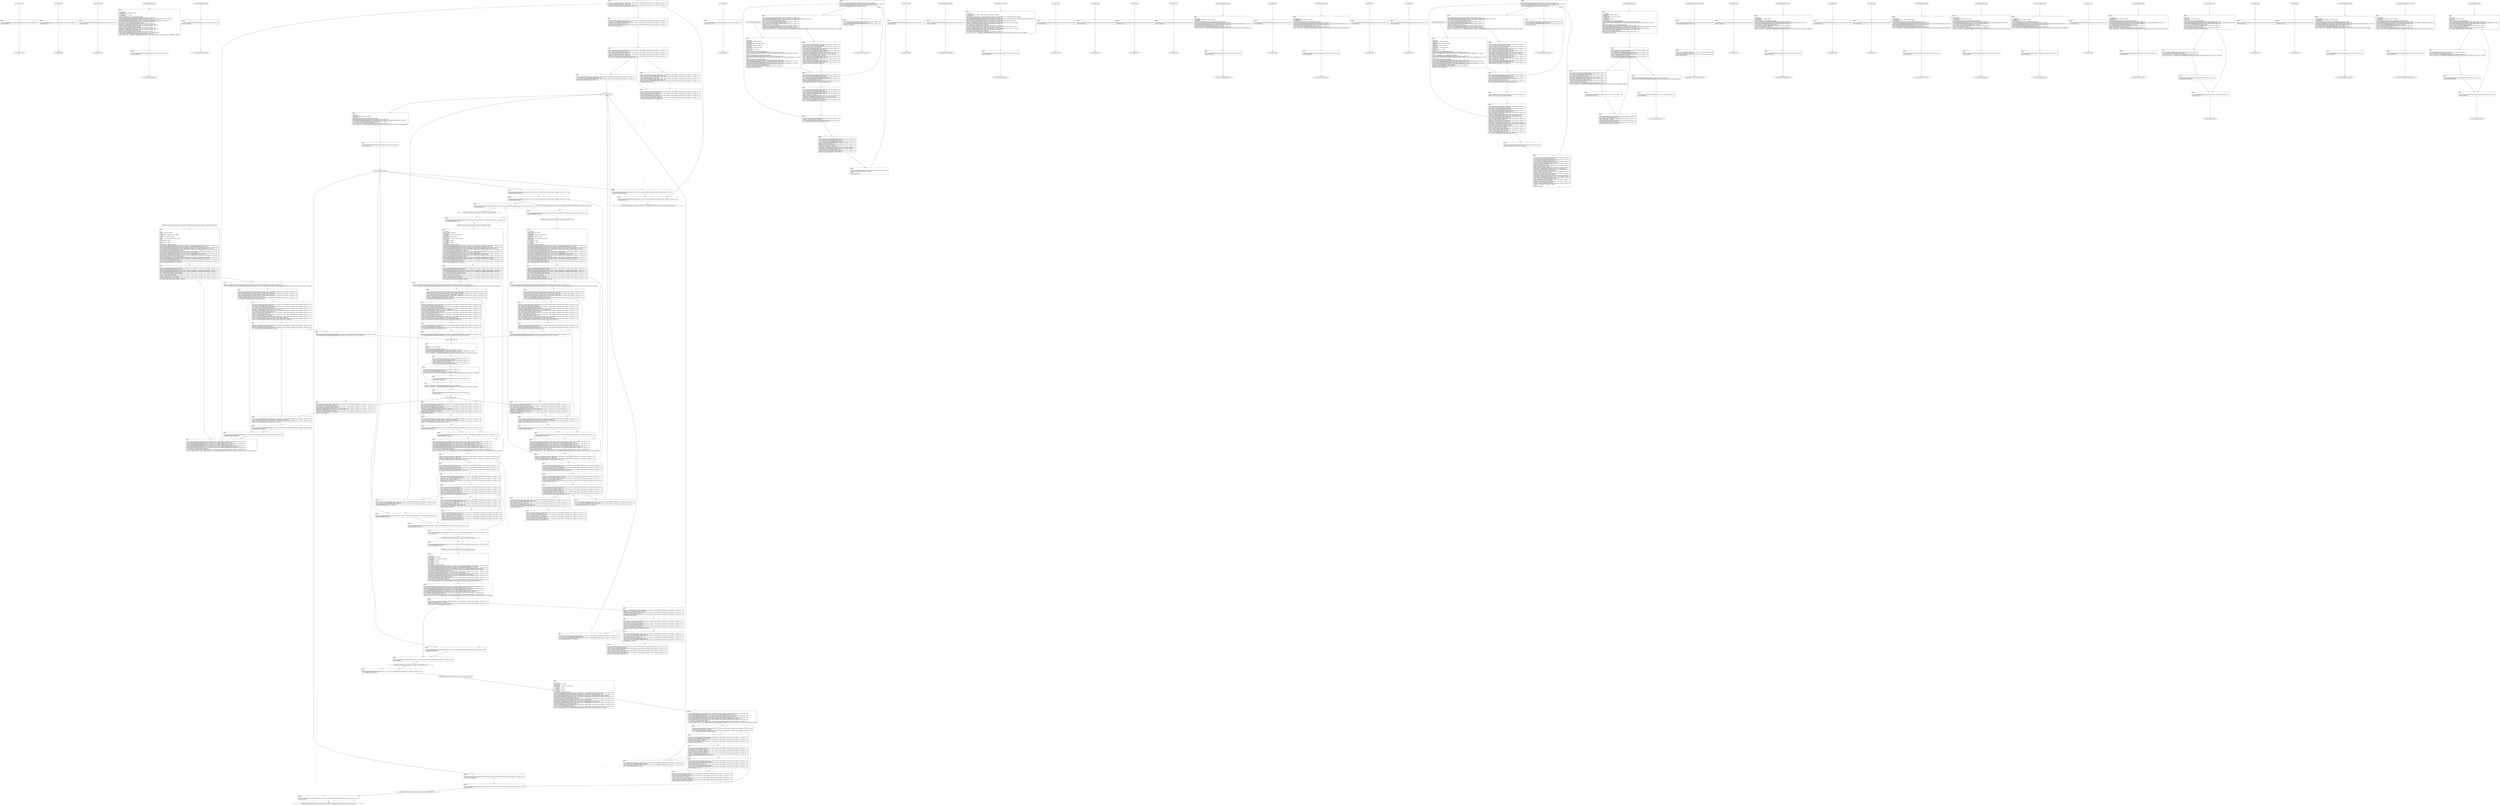 digraph "icfg graph" {
BBio_ll_good1_end [label="{io_ll_good1_end}"];
BBio_ll_bad6_end [label="{io_ll_bad6_end}"];
BBio_ll_good5_end [label="{io_ll_good5_end}"];
BBio_ll_printWcharLine_end [label="{io_ll_printWcharLine_end}"];
BBio_ll_globalReturnsFalse_end [label="{io_ll_globalReturnsFalse_end}"];
BBCWE606_Unchecked_Loop_Condition__char_file_03_ll_CWE606_Unchecked_Loop_Condition__char_file_03_bad_end [label="{CWE606_Unchecked_Loop_Condition__char_file_03_ll_CWE606_Unchecked_Loop_Condition__char_file_03_bad_end}"];
BBio_ll_bad8_end [label="{io_ll_bad8_end}"];
BBio_ll_decodeHexWChars_end [label="{io_ll_decodeHexWChars_end}"];
BBio_ll_good7_end [label="{io_ll_good7_end}"];
BBCWE606_Unchecked_Loop_Condition__char_file_03_ll_CWE606_Unchecked_Loop_Condition__char_file_03_good_end [label="{CWE606_Unchecked_Loop_Condition__char_file_03_ll_CWE606_Unchecked_Loop_Condition__char_file_03_good_end}"];
BBio_ll_globalReturnsTrue_end [label="{io_ll_globalReturnsTrue_end}"];
BBio_ll_printStructLine_end [label="{io_ll_printStructLine_end}"];
BBCWE606_Unchecked_Loop_Condition__char_file_03_ll_goodG2B2_end [label="{CWE606_Unchecked_Loop_Condition__char_file_03_ll_goodG2B2_end}"];
BBio_ll_bad7_end [label="{io_ll_bad7_end}"];
BBio_ll_good6_end [label="{io_ll_good6_end}"];
BBio_ll_bad2_end [label="{io_ll_bad2_end}"];
BBio_ll_bad9_end [label="{io_ll_bad9_end}"];
BBio_ll_printUnsignedLine_end [label="{io_ll_printUnsignedLine_end}"];
BBio_ll_good4_end [label="{io_ll_good4_end}"];
BBio_ll_printSizeTLine_end [label="{io_ll_printSizeTLine_end}"];
BBio_ll_bad5_end [label="{io_ll_bad5_end}"];
BBio_ll_printLine_end [label="{io_ll_printLine_end}"];
BBio_ll_bad4_end [label="{io_ll_bad4_end}"];
BBio_ll_decodeHexChars_end [label="{io_ll_decodeHexChars_end}"];
BBio_ll_printBytesLine_end [label="{io_ll_printBytesLine_end}"];
BBio_ll_globalReturnsTrueOrFalse_end [label="{io_ll_globalReturnsTrueOrFalse_end}"];
BBCWE606_Unchecked_Loop_Condition__char_file_03_ll_goodB2G2_end [label="{CWE606_Unchecked_Loop_Condition__char_file_03_ll_goodB2G2_end}"];
BBio_ll_good3_end [label="{io_ll_good3_end}"];
BBio_ll_printHexCharLine_end [label="{io_ll_printHexCharLine_end}"];
BBCWE606_Unchecked_Loop_Condition__char_file_03_ll_goodB2G1_end [label="{CWE606_Unchecked_Loop_Condition__char_file_03_ll_goodB2G1_end}"];
BBio_ll_good9_end [label="{io_ll_good9_end}"];
BBio_ll_bad3_end [label="{io_ll_bad3_end}"];
BBio_ll_printDoubleLine_end [label="{io_ll_printDoubleLine_end}"];
BBio_ll_printShortLine_end [label="{io_ll_printShortLine_end}"];
BBio_ll_printLongLine_end [label="{io_ll_printLongLine_end}"];
BBio_ll_bad1_end [label="{io_ll_bad1_end}"];
BBio_ll_printFloatLine_end [label="{io_ll_printFloatLine_end}"];
BBio_ll_printWLine_end [label="{io_ll_printWLine_end}"];
BBio_ll_good2_end [label="{io_ll_good2_end}"];
BBio_ll_printIntLine_end [label="{io_ll_printIntLine_end}"];
BBio_ll_good8_end [label="{io_ll_good8_end}"];
BBio_ll_printLongLongLine_end [label="{io_ll_printLongLongLine_end}"];
BBio_ll_printHexUnsignedCharLine_end [label="{io_ll_printHexUnsignedCharLine_end}"];
BBio_ll_printSinkLine_end [label="{io_ll_printSinkLine_end}"];
BBCWE606_Unchecked_Loop_Condition__char_file_03_ll_goodG2B1_end [label="{CWE606_Unchecked_Loop_Condition__char_file_03_ll_goodG2B1_end}"];
BBio_ll_good1_start [label="{io_ll_good1_start}", shape=record];
io_ll_good1BB69 [label="{BB69:\l\l/home/raoxue/Desktop/MemVerif/workspace/000_109_076/source_code/io.c:187\l
  ret void, !dbg !52\l
}", shape=record];
BBio_ll_bad6_start [label="{io_ll_bad6_start}", shape=record];
io_ll_bad6BB83 [label="{BB83:\l\l/home/raoxue/Desktop/MemVerif/workspace/000_109_076/source_code/io.c:203\l
  ret void, !dbg !52\l
}", shape=record];
BBio_ll_good5_start [label="{io_ll_good5_start}", shape=record];
io_ll_good5BB73 [label="{BB73:\l\l/home/raoxue/Desktop/MemVerif/workspace/000_109_076/source_code/io.c:191\l
  ret void, !dbg !52\l
}", shape=record];
BBio_ll_printWcharLine_start [label="{io_ll_printWcharLine_start}", shape=record];
io_ll_printWcharLineBB28 [label="{BB28:\l\l/:1763699200\l
  %wideChar.addr = alloca i32, align 4\l
/:1763699200\l
  %s = alloca [2 x i32], align 4\l
/:1763699200\l
  store i32 %wideChar, i32* %wideChar.addr, align 4\l
/home/raoxue/Desktop/MemVerif/workspace/000_109_076/source_code/io.c:70\l
  call void @llvm.dbg.declare(metadata i32* %wideChar.addr, metadata !162, metadata !DIExpression()), !dbg !163\l
/home/raoxue/Desktop/MemVerif/workspace/000_109_076/source_code/io.c:74\l
  call void @llvm.dbg.declare(metadata [2 x i32]* %s, metadata !164, metadata !DIExpression()), !dbg !168\l
/home/raoxue/Desktop/MemVerif/workspace/000_109_076/source_code/io.c:75\l
  %0 = load i32, i32* %wideChar.addr, align 4, !dbg !61\l
/home/raoxue/Desktop/MemVerif/workspace/000_109_076/source_code/io.c:75\l
  %arrayidx = getelementptr inbounds [2 x i32], [2 x i32]* %s, i64 0, i64 0, !dbg !62\l
/home/raoxue/Desktop/MemVerif/workspace/000_109_076/source_code/io.c:75\l
  store i32 %0, i32* %arrayidx, align 4, !dbg !63\l
/home/raoxue/Desktop/MemVerif/workspace/000_109_076/source_code/io.c:76\l
  %arrayidx1 = getelementptr inbounds [2 x i32], [2 x i32]* %s, i64 0, i64 1, !dbg !64\l
/home/raoxue/Desktop/MemVerif/workspace/000_109_076/source_code/io.c:76\l
  store i32 0, i32* %arrayidx1, align 4, !dbg !65\l
/home/raoxue/Desktop/MemVerif/workspace/000_109_076/source_code/io.c:77\l
  %arraydecay = getelementptr inbounds [2 x i32], [2 x i32]* %s, i64 0, i64 0, !dbg !66\l
/home/raoxue/Desktop/MemVerif/workspace/000_109_076/source_code/io.c:77\l
  %call = call i32 (i8*, ...) @printf(i8* getelementptr inbounds ([5 x i8], [5 x i8]* @.str.10, i64 0, i64 0), i32* %arraydecay), !dbg !67\l
}", shape=record];
io_ll_printWcharLineBB28 [label="{BB28:\l\l/:1763699200\l
  %wideChar.addr = alloca i32, align 4\l
/:1763699200\l
  %s = alloca [2 x i32], align 4\l
/:1763699200\l
  store i32 %wideChar, i32* %wideChar.addr, align 4\l
/home/raoxue/Desktop/MemVerif/workspace/000_109_076/source_code/io.c:70\l
  call void @llvm.dbg.declare(metadata i32* %wideChar.addr, metadata !162, metadata !DIExpression()), !dbg !163\l
/home/raoxue/Desktop/MemVerif/workspace/000_109_076/source_code/io.c:74\l
  call void @llvm.dbg.declare(metadata [2 x i32]* %s, metadata !164, metadata !DIExpression()), !dbg !168\l
/home/raoxue/Desktop/MemVerif/workspace/000_109_076/source_code/io.c:75\l
  %0 = load i32, i32* %wideChar.addr, align 4, !dbg !61\l
/home/raoxue/Desktop/MemVerif/workspace/000_109_076/source_code/io.c:75\l
  %arrayidx = getelementptr inbounds [2 x i32], [2 x i32]* %s, i64 0, i64 0, !dbg !62\l
/home/raoxue/Desktop/MemVerif/workspace/000_109_076/source_code/io.c:75\l
  store i32 %0, i32* %arrayidx, align 4, !dbg !63\l
/home/raoxue/Desktop/MemVerif/workspace/000_109_076/source_code/io.c:76\l
  %arrayidx1 = getelementptr inbounds [2 x i32], [2 x i32]* %s, i64 0, i64 1, !dbg !64\l
/home/raoxue/Desktop/MemVerif/workspace/000_109_076/source_code/io.c:76\l
  store i32 0, i32* %arrayidx1, align 4, !dbg !65\l
/home/raoxue/Desktop/MemVerif/workspace/000_109_076/source_code/io.c:77\l
  %arraydecay = getelementptr inbounds [2 x i32], [2 x i32]* %s, i64 0, i64 0, !dbg !66\l
/home/raoxue/Desktop/MemVerif/workspace/000_109_076/source_code/io.c:77\l
  %call = call i32 (i8*, ...) @printf(i8* getelementptr inbounds ([5 x i8], [5 x i8]* @.str.10, i64 0, i64 0), i32* %arraydecay), !dbg !67\l
}", shape=record];
io_ll_printWcharLineBB29 [label="{BB29:\l\l/home/raoxue/Desktop/MemVerif/workspace/000_109_076/source_code/io.c:78\l
  ret void, !dbg !68\l
}", shape=record];
BBio_ll_globalReturnsFalse_start [label="{io_ll_globalReturnsFalse_start}", shape=record];
io_ll_globalReturnsFalseBB66 [label="{BB66:\l\l/home/raoxue/Desktop/MemVerif/workspace/000_109_076/source_code/io.c:163\l
  ret i32 0, !dbg !52\l
}", shape=record];
BBCWE606_Unchecked_Loop_Condition__char_file_03_ll_CWE606_Unchecked_Loop_Condition__char_file_03_bad_start [label="{CWE606_Unchecked_Loop_Condition__char_file_03_ll_CWE606_Unchecked_Loop_Condition__char_file_03_bad_start}", shape=record];
CWE606_Unchecked_Loop_Condition__char_file_03_ll_CWE606_Unchecked_Loop_Condition__char_file_03_badBB0 [label="{BB0:\l\l/:415\l
  %data = alloca i8*, align 8\l
/:415\l
  %dataBuffer = alloca [100 x i8], align 16\l
/:415\l
  %dataLen = alloca i64, align 8\l
/:415\l
  %pFile = alloca %struct._IO_FILE*, align 8\l
/:415\l
  %i = alloca i32, align 4\l
/:415\l
  %n = alloca i32, align 4\l
/:415\l
  %intVariable = alloca i32, align 4\l
/home/raoxue/Desktop/MemVerif/workspace/000_109_076/source_code/CWE606_Unchecked_Loop_Condition__char_file_03.c:37\l
  call void @llvm.dbg.declare(metadata i8** %data, metadata !13, metadata !DIExpression()), !dbg !16\l
/home/raoxue/Desktop/MemVerif/workspace/000_109_076/source_code/CWE606_Unchecked_Loop_Condition__char_file_03.c:38\l
  call void @llvm.dbg.declare(metadata [100 x i8]* %dataBuffer, metadata !17, metadata !DIExpression()), !dbg !21\l
/home/raoxue/Desktop/MemVerif/workspace/000_109_076/source_code/CWE606_Unchecked_Loop_Condition__char_file_03.c:38\l
  %0 = bitcast [100 x i8]* %dataBuffer to i8*, !dbg !21\l
/home/raoxue/Desktop/MemVerif/workspace/000_109_076/source_code/CWE606_Unchecked_Loop_Condition__char_file_03.c:38\l
  call void @llvm.memset.p0i8.i64(i8* align 16 %0, i8 0, i64 100, i1 false), !dbg !21\l
/home/raoxue/Desktop/MemVerif/workspace/000_109_076/source_code/CWE606_Unchecked_Loop_Condition__char_file_03.c:39\l
  %arraydecay = getelementptr inbounds [100 x i8], [100 x i8]* %dataBuffer, i64 0, i64 0, !dbg !22\l
/home/raoxue/Desktop/MemVerif/workspace/000_109_076/source_code/CWE606_Unchecked_Loop_Condition__char_file_03.c:39\l
  store i8* %arraydecay, i8** %data, align 8, !dbg !23\l
/home/raoxue/Desktop/MemVerif/workspace/000_109_076/source_code/CWE606_Unchecked_Loop_Condition__char_file_03.c:44\l
  call void @llvm.dbg.declare(metadata i64* %dataLen, metadata !24, metadata !DIExpression()), !dbg !31\l
/home/raoxue/Desktop/MemVerif/workspace/000_109_076/source_code/CWE606_Unchecked_Loop_Condition__char_file_03.c:44\l
  %1 = load i8*, i8** %data, align 8, !dbg !32\l
/home/raoxue/Desktop/MemVerif/workspace/000_109_076/source_code/CWE606_Unchecked_Loop_Condition__char_file_03.c:44\l
  %call = call i64 @strlen(i8* %1) #6, !dbg !33\l
}", shape=record];
CWE606_Unchecked_Loop_Condition__char_file_03_ll_CWE606_Unchecked_Loop_Condition__char_file_03_badBB0 [label="{BB0:\l\l/:415\l
  %data = alloca i8*, align 8\l
/:415\l
  %dataBuffer = alloca [100 x i8], align 16\l
/:415\l
  %dataLen = alloca i64, align 8\l
/:415\l
  %pFile = alloca %struct._IO_FILE*, align 8\l
/:415\l
  %i = alloca i32, align 4\l
/:415\l
  %n = alloca i32, align 4\l
/:415\l
  %intVariable = alloca i32, align 4\l
/home/raoxue/Desktop/MemVerif/workspace/000_109_076/source_code/CWE606_Unchecked_Loop_Condition__char_file_03.c:37\l
  call void @llvm.dbg.declare(metadata i8** %data, metadata !13, metadata !DIExpression()), !dbg !16\l
/home/raoxue/Desktop/MemVerif/workspace/000_109_076/source_code/CWE606_Unchecked_Loop_Condition__char_file_03.c:38\l
  call void @llvm.dbg.declare(metadata [100 x i8]* %dataBuffer, metadata !17, metadata !DIExpression()), !dbg !21\l
/home/raoxue/Desktop/MemVerif/workspace/000_109_076/source_code/CWE606_Unchecked_Loop_Condition__char_file_03.c:38\l
  %0 = bitcast [100 x i8]* %dataBuffer to i8*, !dbg !21\l
/home/raoxue/Desktop/MemVerif/workspace/000_109_076/source_code/CWE606_Unchecked_Loop_Condition__char_file_03.c:38\l
  call void @llvm.memset.p0i8.i64(i8* align 16 %0, i8 0, i64 100, i1 false), !dbg !21\l
/home/raoxue/Desktop/MemVerif/workspace/000_109_076/source_code/CWE606_Unchecked_Loop_Condition__char_file_03.c:39\l
  %arraydecay = getelementptr inbounds [100 x i8], [100 x i8]* %dataBuffer, i64 0, i64 0, !dbg !22\l
/home/raoxue/Desktop/MemVerif/workspace/000_109_076/source_code/CWE606_Unchecked_Loop_Condition__char_file_03.c:39\l
  store i8* %arraydecay, i8** %data, align 8, !dbg !23\l
/home/raoxue/Desktop/MemVerif/workspace/000_109_076/source_code/CWE606_Unchecked_Loop_Condition__char_file_03.c:44\l
  call void @llvm.dbg.declare(metadata i64* %dataLen, metadata !24, metadata !DIExpression()), !dbg !31\l
/home/raoxue/Desktop/MemVerif/workspace/000_109_076/source_code/CWE606_Unchecked_Loop_Condition__char_file_03.c:44\l
  %1 = load i8*, i8** %data, align 8, !dbg !32\l
/home/raoxue/Desktop/MemVerif/workspace/000_109_076/source_code/CWE606_Unchecked_Loop_Condition__char_file_03.c:44\l
  %call = call i64 @strlen(i8* %1) #6, !dbg !33\l
}", shape=record];
CWE606_Unchecked_Loop_Condition__char_file_03_ll_CWE606_Unchecked_Loop_Condition__char_file_03_badBB1 [label="{BB1:\l\l/home/raoxue/Desktop/MemVerif/workspace/000_109_076/source_code/CWE606_Unchecked_Loop_Condition__char_file_03.c:44\l
  store i64 %call, i64* %dataLen, align 8, !dbg !31\l
/home/raoxue/Desktop/MemVerif/workspace/000_109_076/source_code/CWE606_Unchecked_Loop_Condition__char_file_03.c:45\l
  call void @llvm.dbg.declare(metadata %struct._IO_FILE** %pFile, metadata !34, metadata !DIExpression()), !dbg !91\l
/home/raoxue/Desktop/MemVerif/workspace/000_109_076/source_code/CWE606_Unchecked_Loop_Condition__char_file_03.c:47\l
  %2 = load i64, i64* %dataLen, align 8, !dbg !92\l
/home/raoxue/Desktop/MemVerif/workspace/000_109_076/source_code/CWE606_Unchecked_Loop_Condition__char_file_03.c:47\l
  %sub = sub i64 100, %2, !dbg !94\l
/home/raoxue/Desktop/MemVerif/workspace/000_109_076/source_code/CWE606_Unchecked_Loop_Condition__char_file_03.c:47\l
  %cmp = icmp ugt i64 %sub, 1, !dbg !95\l
/home/raoxue/Desktop/MemVerif/workspace/000_109_076/source_code/CWE606_Unchecked_Loop_Condition__char_file_03.c:47\l
  br i1 %cmp, label %if.then, label %if.end11, !dbg !96\l
}", shape=record];
CWE606_Unchecked_Loop_Condition__char_file_03_ll_CWE606_Unchecked_Loop_Condition__char_file_03_badBB2 [label="{BB2:\l\l/home/raoxue/Desktop/MemVerif/workspace/000_109_076/source_code/CWE606_Unchecked_Loop_Condition__char_file_03.c:49\l
  %call1 = call %struct._IO_FILE* @fopen(i8* getelementptr inbounds ([14 x i8], [14 x i8]* @.str, i64 0, i64 0), i8* getelementptr inbounds ([2 x i8], [2 x i8]* @.str.1, i64 0, i64 0)), !dbg !97\l
}", shape=record];
CWE606_Unchecked_Loop_Condition__char_file_03_ll_CWE606_Unchecked_Loop_Condition__char_file_03_badBB2 [label="{BB2:\l\l/home/raoxue/Desktop/MemVerif/workspace/000_109_076/source_code/CWE606_Unchecked_Loop_Condition__char_file_03.c:49\l
  %call1 = call %struct._IO_FILE* @fopen(i8* getelementptr inbounds ([14 x i8], [14 x i8]* @.str, i64 0, i64 0), i8* getelementptr inbounds ([2 x i8], [2 x i8]* @.str.1, i64 0, i64 0)), !dbg !97\l
}", shape=record];
CWE606_Unchecked_Loop_Condition__char_file_03_ll_CWE606_Unchecked_Loop_Condition__char_file_03_badBB4 [label="{BB4:\l\l/home/raoxue/Desktop/MemVerif/workspace/000_109_076/source_code/CWE606_Unchecked_Loop_Condition__char_file_03.c:49\l
  store %struct._IO_FILE* %call1, %struct._IO_FILE** %pFile, align 8, !dbg !99\l
/home/raoxue/Desktop/MemVerif/workspace/000_109_076/source_code/CWE606_Unchecked_Loop_Condition__char_file_03.c:50\l
  %3 = load %struct._IO_FILE*, %struct._IO_FILE** %pFile, align 8, !dbg !100\l
/home/raoxue/Desktop/MemVerif/workspace/000_109_076/source_code/CWE606_Unchecked_Loop_Condition__char_file_03.c:50\l
  %cmp2 = icmp ne %struct._IO_FILE* %3, null, !dbg !102\l
/home/raoxue/Desktop/MemVerif/workspace/000_109_076/source_code/CWE606_Unchecked_Loop_Condition__char_file_03.c:50\l
  br i1 %cmp2, label %if.then3, label %if.end10, !dbg !103\l
}", shape=record];
CWE606_Unchecked_Loop_Condition__char_file_03_ll_CWE606_Unchecked_Loop_Condition__char_file_03_badBB5 [label="{BB5:\l\l/home/raoxue/Desktop/MemVerif/workspace/000_109_076/source_code/CWE606_Unchecked_Loop_Condition__char_file_03.c:53\l
  %4 = load i8*, i8** %data, align 8, !dbg !104\l
/home/raoxue/Desktop/MemVerif/workspace/000_109_076/source_code/CWE606_Unchecked_Loop_Condition__char_file_03.c:53\l
  %5 = load i64, i64* %dataLen, align 8, !dbg !107\l
/home/raoxue/Desktop/MemVerif/workspace/000_109_076/source_code/CWE606_Unchecked_Loop_Condition__char_file_03.c:53\l
  %add.ptr = getelementptr inbounds i8, i8* %4, i64 %5, !dbg !108\l
/home/raoxue/Desktop/MemVerif/workspace/000_109_076/source_code/CWE606_Unchecked_Loop_Condition__char_file_03.c:53\l
  %6 = load i64, i64* %dataLen, align 8, !dbg !109\l
/home/raoxue/Desktop/MemVerif/workspace/000_109_076/source_code/CWE606_Unchecked_Loop_Condition__char_file_03.c:53\l
  %sub4 = sub i64 100, %6, !dbg !110\l
/home/raoxue/Desktop/MemVerif/workspace/000_109_076/source_code/CWE606_Unchecked_Loop_Condition__char_file_03.c:53\l
  %conv = trunc i64 %sub4 to i32, !dbg !111\l
/home/raoxue/Desktop/MemVerif/workspace/000_109_076/source_code/CWE606_Unchecked_Loop_Condition__char_file_03.c:53\l
  %7 = load %struct._IO_FILE*, %struct._IO_FILE** %pFile, align 8, !dbg !112\l
/home/raoxue/Desktop/MemVerif/workspace/000_109_076/source_code/CWE606_Unchecked_Loop_Condition__char_file_03.c:53\l
  %call5 = call i8* @fgets(i8* %add.ptr, i32 %conv, %struct._IO_FILE* %7), !dbg !113\l
}", shape=record];
CWE606_Unchecked_Loop_Condition__char_file_03_ll_CWE606_Unchecked_Loop_Condition__char_file_03_badBB5 [label="{BB5:\l\l/home/raoxue/Desktop/MemVerif/workspace/000_109_076/source_code/CWE606_Unchecked_Loop_Condition__char_file_03.c:53\l
  %4 = load i8*, i8** %data, align 8, !dbg !104\l
/home/raoxue/Desktop/MemVerif/workspace/000_109_076/source_code/CWE606_Unchecked_Loop_Condition__char_file_03.c:53\l
  %5 = load i64, i64* %dataLen, align 8, !dbg !107\l
/home/raoxue/Desktop/MemVerif/workspace/000_109_076/source_code/CWE606_Unchecked_Loop_Condition__char_file_03.c:53\l
  %add.ptr = getelementptr inbounds i8, i8* %4, i64 %5, !dbg !108\l
/home/raoxue/Desktop/MemVerif/workspace/000_109_076/source_code/CWE606_Unchecked_Loop_Condition__char_file_03.c:53\l
  %6 = load i64, i64* %dataLen, align 8, !dbg !109\l
/home/raoxue/Desktop/MemVerif/workspace/000_109_076/source_code/CWE606_Unchecked_Loop_Condition__char_file_03.c:53\l
  %sub4 = sub i64 100, %6, !dbg !110\l
/home/raoxue/Desktop/MemVerif/workspace/000_109_076/source_code/CWE606_Unchecked_Loop_Condition__char_file_03.c:53\l
  %conv = trunc i64 %sub4 to i32, !dbg !111\l
/home/raoxue/Desktop/MemVerif/workspace/000_109_076/source_code/CWE606_Unchecked_Loop_Condition__char_file_03.c:53\l
  %7 = load %struct._IO_FILE*, %struct._IO_FILE** %pFile, align 8, !dbg !112\l
/home/raoxue/Desktop/MemVerif/workspace/000_109_076/source_code/CWE606_Unchecked_Loop_Condition__char_file_03.c:53\l
  %call5 = call i8* @fgets(i8* %add.ptr, i32 %conv, %struct._IO_FILE* %7), !dbg !113\l
}", shape=record];
CWE606_Unchecked_Loop_Condition__char_file_03_ll_CWE606_Unchecked_Loop_Condition__char_file_03_badBB7 [label="{BB7:\l\l/home/raoxue/Desktop/MemVerif/workspace/000_109_076/source_code/CWE606_Unchecked_Loop_Condition__char_file_03.c:53\l
  %cmp6 = icmp eq i8* %call5, null, !dbg !114\l
/home/raoxue/Desktop/MemVerif/workspace/000_109_076/source_code/CWE606_Unchecked_Loop_Condition__char_file_03.c:53\l
  br i1 %cmp6, label %if.then8, label %if.end, !dbg !115\l
}", shape=record];
CWE606_Unchecked_Loop_Condition__char_file_03_ll_CWE606_Unchecked_Loop_Condition__char_file_03_badBB8 [label="{BB8:\l\l/home/raoxue/Desktop/MemVerif/workspace/000_109_076/source_code/CWE606_Unchecked_Loop_Condition__char_file_03.c:55\l
  call void @printLine(i8* getelementptr inbounds ([15 x i8], [15 x i8]* @.str.2, i64 0, i64 0)), !dbg !116\l
}", shape=record];
CWE606_Unchecked_Loop_Condition__char_file_03_ll_CWE606_Unchecked_Loop_Condition__char_file_03_badBB8 [label="{BB8:\l\l/home/raoxue/Desktop/MemVerif/workspace/000_109_076/source_code/CWE606_Unchecked_Loop_Condition__char_file_03.c:55\l
  call void @printLine(i8* getelementptr inbounds ([15 x i8], [15 x i8]* @.str.2, i64 0, i64 0)), !dbg !116\l
}", shape=record];
CWE606_Unchecked_Loop_Condition__char_file_03_ll_CWE606_Unchecked_Loop_Condition__char_file_03_badBB10 [label="{BB10:\l\l/home/raoxue/Desktop/MemVerif/workspace/000_109_076/source_code/CWE606_Unchecked_Loop_Condition__char_file_03.c:57\l
  %8 = load i8*, i8** %data, align 8, !dbg !118\l
/home/raoxue/Desktop/MemVerif/workspace/000_109_076/source_code/CWE606_Unchecked_Loop_Condition__char_file_03.c:57\l
  %9 = load i64, i64* %dataLen, align 8, !dbg !119\l
/home/raoxue/Desktop/MemVerif/workspace/000_109_076/source_code/CWE606_Unchecked_Loop_Condition__char_file_03.c:57\l
  %arrayidx = getelementptr inbounds i8, i8* %8, i64 %9, !dbg !118\l
/home/raoxue/Desktop/MemVerif/workspace/000_109_076/source_code/CWE606_Unchecked_Loop_Condition__char_file_03.c:57\l
  store i8 0, i8* %arrayidx, align 1, !dbg !120\l
/home/raoxue/Desktop/MemVerif/workspace/000_109_076/source_code/CWE606_Unchecked_Loop_Condition__char_file_03.c:58\l
  br label %if.end, !dbg !121\l
}", shape=record];
CWE606_Unchecked_Loop_Condition__char_file_03_ll_CWE606_Unchecked_Loop_Condition__char_file_03_badBB9 [label="{BB9:\l\l/home/raoxue/Desktop/MemVerif/workspace/000_109_076/source_code/CWE606_Unchecked_Loop_Condition__char_file_03.c:59\l
  %10 = load %struct._IO_FILE*, %struct._IO_FILE** %pFile, align 8, !dbg !122\l
/home/raoxue/Desktop/MemVerif/workspace/000_109_076/source_code/CWE606_Unchecked_Loop_Condition__char_file_03.c:59\l
  %call9 = call i32 @fclose(%struct._IO_FILE* %10), !dbg !123\l
}", shape=record];
CWE606_Unchecked_Loop_Condition__char_file_03_ll_CWE606_Unchecked_Loop_Condition__char_file_03_badBB9 [label="{BB9:\l\l/home/raoxue/Desktop/MemVerif/workspace/000_109_076/source_code/CWE606_Unchecked_Loop_Condition__char_file_03.c:59\l
  %10 = load %struct._IO_FILE*, %struct._IO_FILE** %pFile, align 8, !dbg !122\l
/home/raoxue/Desktop/MemVerif/workspace/000_109_076/source_code/CWE606_Unchecked_Loop_Condition__char_file_03.c:59\l
  %call9 = call i32 @fclose(%struct._IO_FILE* %10), !dbg !123\l
}", shape=record];
CWE606_Unchecked_Loop_Condition__char_file_03_ll_CWE606_Unchecked_Loop_Condition__char_file_03_badBB11 [label="{BB11:\l\l/home/raoxue/Desktop/MemVerif/workspace/000_109_076/source_code/CWE606_Unchecked_Loop_Condition__char_file_03.c:60\l
  br label %if.end10, !dbg !124\l
}", shape=record];
CWE606_Unchecked_Loop_Condition__char_file_03_ll_CWE606_Unchecked_Loop_Condition__char_file_03_badBB6 [label="{BB6:\l\l/home/raoxue/Desktop/MemVerif/workspace/000_109_076/source_code/CWE606_Unchecked_Loop_Condition__char_file_03.c:61\l
  br label %if.end11, !dbg !125\l
}", shape=record];
CWE606_Unchecked_Loop_Condition__char_file_03_ll_CWE606_Unchecked_Loop_Condition__char_file_03_badBB3 [label="{BB3:\l\l/home/raoxue/Desktop/MemVerif/workspace/000_109_076/source_code/CWE606_Unchecked_Loop_Condition__char_file_03.c:67\l
  call void @llvm.dbg.declare(metadata i32* %i, metadata !126, metadata !DIExpression()), !dbg !130\l
/home/raoxue/Desktop/MemVerif/workspace/000_109_076/source_code/CWE606_Unchecked_Loop_Condition__char_file_03.c:67\l
  call void @llvm.dbg.declare(metadata i32* %n, metadata !131, metadata !DIExpression()), !dbg !132\l
/home/raoxue/Desktop/MemVerif/workspace/000_109_076/source_code/CWE606_Unchecked_Loop_Condition__char_file_03.c:67\l
  call void @llvm.dbg.declare(metadata i32* %intVariable, metadata !133, metadata !DIExpression()), !dbg !134\l
/home/raoxue/Desktop/MemVerif/workspace/000_109_076/source_code/CWE606_Unchecked_Loop_Condition__char_file_03.c:68\l
  %11 = load i8*, i8** %data, align 8, !dbg !135\l
/home/raoxue/Desktop/MemVerif/workspace/000_109_076/source_code/CWE606_Unchecked_Loop_Condition__char_file_03.c:68\l
  %call12 = call i32 (i8*, i8*, ...) @__isoc99_sscanf(i8* %11, i8* getelementptr inbounds ([3 x i8], [3 x i8]* @.str.3, i64 0, i64 0), i32* %n) #7, !dbg !137\l
}", shape=record];
CWE606_Unchecked_Loop_Condition__char_file_03_ll_CWE606_Unchecked_Loop_Condition__char_file_03_badBB3 [label="{BB3:\l\l/home/raoxue/Desktop/MemVerif/workspace/000_109_076/source_code/CWE606_Unchecked_Loop_Condition__char_file_03.c:67\l
  call void @llvm.dbg.declare(metadata i32* %i, metadata !126, metadata !DIExpression()), !dbg !130\l
/home/raoxue/Desktop/MemVerif/workspace/000_109_076/source_code/CWE606_Unchecked_Loop_Condition__char_file_03.c:67\l
  call void @llvm.dbg.declare(metadata i32* %n, metadata !131, metadata !DIExpression()), !dbg !132\l
/home/raoxue/Desktop/MemVerif/workspace/000_109_076/source_code/CWE606_Unchecked_Loop_Condition__char_file_03.c:67\l
  call void @llvm.dbg.declare(metadata i32* %intVariable, metadata !133, metadata !DIExpression()), !dbg !134\l
/home/raoxue/Desktop/MemVerif/workspace/000_109_076/source_code/CWE606_Unchecked_Loop_Condition__char_file_03.c:68\l
  %11 = load i8*, i8** %data, align 8, !dbg !135\l
/home/raoxue/Desktop/MemVerif/workspace/000_109_076/source_code/CWE606_Unchecked_Loop_Condition__char_file_03.c:68\l
  %call12 = call i32 (i8*, i8*, ...) @__isoc99_sscanf(i8* %11, i8* getelementptr inbounds ([3 x i8], [3 x i8]* @.str.3, i64 0, i64 0), i32* %n) #7, !dbg !137\l
}", shape=record];
CWE606_Unchecked_Loop_Condition__char_file_03_ll_CWE606_Unchecked_Loop_Condition__char_file_03_badBB12 [label="{BB12:\l\l/home/raoxue/Desktop/MemVerif/workspace/000_109_076/source_code/CWE606_Unchecked_Loop_Condition__char_file_03.c:68\l
  %cmp13 = icmp eq i32 %call12, 1, !dbg !138\l
/home/raoxue/Desktop/MemVerif/workspace/000_109_076/source_code/CWE606_Unchecked_Loop_Condition__char_file_03.c:68\l
  br i1 %cmp13, label %if.then15, label %if.end19, !dbg !139\l
}", shape=record];
CWE606_Unchecked_Loop_Condition__char_file_03_ll_CWE606_Unchecked_Loop_Condition__char_file_03_badBB13 [label="{BB13:\l\l/home/raoxue/Desktop/MemVerif/workspace/000_109_076/source_code/CWE606_Unchecked_Loop_Condition__char_file_03.c:71\l
  store i32 0, i32* %intVariable, align 4, !dbg !140\l
/home/raoxue/Desktop/MemVerif/workspace/000_109_076/source_code/CWE606_Unchecked_Loop_Condition__char_file_03.c:72\l
  store i32 0, i32* %i, align 4, !dbg !142\l
/home/raoxue/Desktop/MemVerif/workspace/000_109_076/source_code/CWE606_Unchecked_Loop_Condition__char_file_03.c:72\l
  br label %for.cond, !dbg !144\l
}", shape=record];
CWE606_Unchecked_Loop_Condition__char_file_03_ll_CWE606_Unchecked_Loop_Condition__char_file_03_badBB15 [label="{BB15:\l\l/home/raoxue/Desktop/MemVerif/workspace/000_109_076/source_code/CWE606_Unchecked_Loop_Condition__char_file_03.c:72\l
  %12 = load i32, i32* %i, align 4, !dbg !145\l
/home/raoxue/Desktop/MemVerif/workspace/000_109_076/source_code/CWE606_Unchecked_Loop_Condition__char_file_03.c:72\l
  %13 = load i32, i32* %n, align 4, !dbg !147\l
/home/raoxue/Desktop/MemVerif/workspace/000_109_076/source_code/CWE606_Unchecked_Loop_Condition__char_file_03.c:72\l
  %cmp16 = icmp slt i32 %12, %13, !dbg !148\l
/home/raoxue/Desktop/MemVerif/workspace/000_109_076/source_code/CWE606_Unchecked_Loop_Condition__char_file_03.c:72\l
  br i1 %cmp16, label %for.body, label %for.end, !dbg !149\l
}", shape=record];
CWE606_Unchecked_Loop_Condition__char_file_03_ll_CWE606_Unchecked_Loop_Condition__char_file_03_badBB16 [label="{BB16:\l\l/home/raoxue/Desktop/MemVerif/workspace/000_109_076/source_code/CWE606_Unchecked_Loop_Condition__char_file_03.c:75\l
  %14 = load i32, i32* %intVariable, align 4, !dbg !150\l
/home/raoxue/Desktop/MemVerif/workspace/000_109_076/source_code/CWE606_Unchecked_Loop_Condition__char_file_03.c:75\l
  %inc = add nsw i32 %14, 1, !dbg !150\l
/home/raoxue/Desktop/MemVerif/workspace/000_109_076/source_code/CWE606_Unchecked_Loop_Condition__char_file_03.c:75\l
  store i32 %inc, i32* %intVariable, align 4, !dbg !150\l
/home/raoxue/Desktop/MemVerif/workspace/000_109_076/source_code/CWE606_Unchecked_Loop_Condition__char_file_03.c:76\l
  br label %for.inc, !dbg !152\l
}", shape=record];
CWE606_Unchecked_Loop_Condition__char_file_03_ll_CWE606_Unchecked_Loop_Condition__char_file_03_badBB18 [label="{BB18:\l\l/home/raoxue/Desktop/MemVerif/workspace/000_109_076/source_code/CWE606_Unchecked_Loop_Condition__char_file_03.c:72\l
  %15 = load i32, i32* %i, align 4, !dbg !153\l
/home/raoxue/Desktop/MemVerif/workspace/000_109_076/source_code/CWE606_Unchecked_Loop_Condition__char_file_03.c:72\l
  %inc18 = add nsw i32 %15, 1, !dbg !153\l
/home/raoxue/Desktop/MemVerif/workspace/000_109_076/source_code/CWE606_Unchecked_Loop_Condition__char_file_03.c:72\l
  store i32 %inc18, i32* %i, align 4, !dbg !153\l
/home/raoxue/Desktop/MemVerif/workspace/000_109_076/source_code/CWE606_Unchecked_Loop_Condition__char_file_03.c:72\l
  br label %for.cond, !dbg !154, !llvm.loop !155\l
}", shape=record];
CWE606_Unchecked_Loop_Condition__char_file_03_ll_CWE606_Unchecked_Loop_Condition__char_file_03_badBB17 [label="{BB17:\l\l/home/raoxue/Desktop/MemVerif/workspace/000_109_076/source_code/CWE606_Unchecked_Loop_Condition__char_file_03.c:77\l
  %16 = load i32, i32* %intVariable, align 4, !dbg !158\l
/home/raoxue/Desktop/MemVerif/workspace/000_109_076/source_code/CWE606_Unchecked_Loop_Condition__char_file_03.c:77\l
  call void @printIntLine(i32 %16), !dbg !159\l
}", shape=record];
CWE606_Unchecked_Loop_Condition__char_file_03_ll_CWE606_Unchecked_Loop_Condition__char_file_03_badBB17 [label="{BB17:\l\l/home/raoxue/Desktop/MemVerif/workspace/000_109_076/source_code/CWE606_Unchecked_Loop_Condition__char_file_03.c:77\l
  %16 = load i32, i32* %intVariable, align 4, !dbg !158\l
/home/raoxue/Desktop/MemVerif/workspace/000_109_076/source_code/CWE606_Unchecked_Loop_Condition__char_file_03.c:77\l
  call void @printIntLine(i32 %16), !dbg !159\l
}", shape=record];
CWE606_Unchecked_Loop_Condition__char_file_03_ll_CWE606_Unchecked_Loop_Condition__char_file_03_badBB19 [label="{BB19:\l\l/home/raoxue/Desktop/MemVerif/workspace/000_109_076/source_code/CWE606_Unchecked_Loop_Condition__char_file_03.c:78\l
  br label %if.end19, !dbg !160\l
}", shape=record];
CWE606_Unchecked_Loop_Condition__char_file_03_ll_CWE606_Unchecked_Loop_Condition__char_file_03_badBB14 [label="{BB14:\l\l/home/raoxue/Desktop/MemVerif/workspace/000_109_076/source_code/CWE606_Unchecked_Loop_Condition__char_file_03.c:81\l
  ret void, !dbg !161\l
}", shape=record];
BBio_ll_bad8_start [label="{io_ll_bad8_start}", shape=record];
io_ll_bad8BB85 [label="{BB85:\l\l/home/raoxue/Desktop/MemVerif/workspace/000_109_076/source_code/io.c:205\l
  ret void, !dbg !52\l
}", shape=record];
BBio_ll_decodeHexWChars_start [label="{io_ll_decodeHexWChars_start}", shape=record];
io_ll_decodeHexWCharsBB55 [label="{BB55:\l\l/:87947848\l
  %bytes.addr = alloca i8*, align 8\l
/:87947848\l
  %numBytes.addr = alloca i64, align 8\l
/:87947848\l
  %hex.addr = alloca i32*, align 8\l
/:87947848\l
  %numWritten = alloca i64, align 8\l
/:87947848\l
  %byte = alloca i32, align 4\l
/:87947848\l
  store i8* %bytes, i8** %bytes.addr, align 8\l
/home/raoxue/Desktop/MemVerif/workspace/000_109_076/source_code/io.c:135\l
  call void @llvm.dbg.declare(metadata i8** %bytes.addr, metadata !290, metadata !DIExpression()), !dbg !291\l
/:135\l
  store i64 %numBytes, i64* %numBytes.addr, align 8\l
/home/raoxue/Desktop/MemVerif/workspace/000_109_076/source_code/io.c:135\l
  call void @llvm.dbg.declare(metadata i64* %numBytes.addr, metadata !292, metadata !DIExpression()), !dbg !293\l
/:135\l
  store i32* %hex, i32** %hex.addr, align 8\l
/home/raoxue/Desktop/MemVerif/workspace/000_109_076/source_code/io.c:135\l
  call void @llvm.dbg.declare(metadata i32** %hex.addr, metadata !294, metadata !DIExpression()), !dbg !295\l
/home/raoxue/Desktop/MemVerif/workspace/000_109_076/source_code/io.c:137\l
  call void @llvm.dbg.declare(metadata i64* %numWritten, metadata !296, metadata !DIExpression()), !dbg !297\l
/home/raoxue/Desktop/MemVerif/workspace/000_109_076/source_code/io.c:137\l
  store i64 0, i64* %numWritten, align 8, !dbg !65\l
/home/raoxue/Desktop/MemVerif/workspace/000_109_076/source_code/io.c:143\l
  br label %while.cond, !dbg !66\l
}", shape=record];
io_ll_decodeHexWCharsBB56 [label="{BB56:\l\l/home/raoxue/Desktop/MemVerif/workspace/000_109_076/source_code/io.c:143\l
  %0 = load i64, i64* %numWritten, align 8, !dbg !67\l
/home/raoxue/Desktop/MemVerif/workspace/000_109_076/source_code/io.c:143\l
  %1 = load i64, i64* %numBytes.addr, align 8, !dbg !68\l
/home/raoxue/Desktop/MemVerif/workspace/000_109_076/source_code/io.c:143\l
  %cmp = icmp ult i64 %0, %1, !dbg !69\l
/home/raoxue/Desktop/MemVerif/workspace/000_109_076/source_code/io.c:143\l
  br i1 %cmp, label %land.lhs.true, label %land.end, !dbg !70\l
}", shape=record];
io_ll_decodeHexWCharsBB57 [label="{BB57:\l\l/home/raoxue/Desktop/MemVerif/workspace/000_109_076/source_code/io.c:143\l
  %2 = load i32*, i32** %hex.addr, align 8, !dbg !71\l
/home/raoxue/Desktop/MemVerif/workspace/000_109_076/source_code/io.c:143\l
  %3 = load i64, i64* %numWritten, align 8, !dbg !72\l
/home/raoxue/Desktop/MemVerif/workspace/000_109_076/source_code/io.c:143\l
  %mul = mul i64 2, %3, !dbg !73\l
/home/raoxue/Desktop/MemVerif/workspace/000_109_076/source_code/io.c:143\l
  %arrayidx = getelementptr inbounds i32, i32* %2, i64 %mul, !dbg !71\l
/home/raoxue/Desktop/MemVerif/workspace/000_109_076/source_code/io.c:143\l
  %4 = load i32, i32* %arrayidx, align 4, !dbg !71\l
/home/raoxue/Desktop/MemVerif/workspace/000_109_076/source_code/io.c:143\l
  %call = call i32 @iswxdigit(i32 %4) #5, !dbg !74\l
}", shape=record];
io_ll_decodeHexWCharsBB57 [label="{BB57:\l\l/home/raoxue/Desktop/MemVerif/workspace/000_109_076/source_code/io.c:143\l
  %2 = load i32*, i32** %hex.addr, align 8, !dbg !71\l
/home/raoxue/Desktop/MemVerif/workspace/000_109_076/source_code/io.c:143\l
  %3 = load i64, i64* %numWritten, align 8, !dbg !72\l
/home/raoxue/Desktop/MemVerif/workspace/000_109_076/source_code/io.c:143\l
  %mul = mul i64 2, %3, !dbg !73\l
/home/raoxue/Desktop/MemVerif/workspace/000_109_076/source_code/io.c:143\l
  %arrayidx = getelementptr inbounds i32, i32* %2, i64 %mul, !dbg !71\l
/home/raoxue/Desktop/MemVerif/workspace/000_109_076/source_code/io.c:143\l
  %4 = load i32, i32* %arrayidx, align 4, !dbg !71\l
/home/raoxue/Desktop/MemVerif/workspace/000_109_076/source_code/io.c:143\l
  %call = call i32 @iswxdigit(i32 %4) #5, !dbg !74\l
}", shape=record];
io_ll_decodeHexWCharsBB59 [label="{BB59:\l\l/home/raoxue/Desktop/MemVerif/workspace/000_109_076/source_code/io.c:143\l
  %tobool = icmp ne i32 %call, 0, !dbg !74\l
/home/raoxue/Desktop/MemVerif/workspace/000_109_076/source_code/io.c:143\l
  br i1 %tobool, label %land.rhs, label %land.end, !dbg !75\l
}", shape=record];
io_ll_decodeHexWCharsBB60 [label="{BB60:\l\l/home/raoxue/Desktop/MemVerif/workspace/000_109_076/source_code/io.c:143\l
  %5 = load i32*, i32** %hex.addr, align 8, !dbg !76\l
/home/raoxue/Desktop/MemVerif/workspace/000_109_076/source_code/io.c:143\l
  %6 = load i64, i64* %numWritten, align 8, !dbg !77\l
/home/raoxue/Desktop/MemVerif/workspace/000_109_076/source_code/io.c:143\l
  %mul1 = mul i64 2, %6, !dbg !78\l
/home/raoxue/Desktop/MemVerif/workspace/000_109_076/source_code/io.c:143\l
  %add = add i64 %mul1, 1, !dbg !79\l
/home/raoxue/Desktop/MemVerif/workspace/000_109_076/source_code/io.c:143\l
  %arrayidx2 = getelementptr inbounds i32, i32* %5, i64 %add, !dbg !76\l
/home/raoxue/Desktop/MemVerif/workspace/000_109_076/source_code/io.c:143\l
  %7 = load i32, i32* %arrayidx2, align 4, !dbg !76\l
/home/raoxue/Desktop/MemVerif/workspace/000_109_076/source_code/io.c:143\l
  %call3 = call i32 @iswxdigit(i32 %7) #5, !dbg !80\l
}", shape=record];
io_ll_decodeHexWCharsBB60 [label="{BB60:\l\l/home/raoxue/Desktop/MemVerif/workspace/000_109_076/source_code/io.c:143\l
  %5 = load i32*, i32** %hex.addr, align 8, !dbg !76\l
/home/raoxue/Desktop/MemVerif/workspace/000_109_076/source_code/io.c:143\l
  %6 = load i64, i64* %numWritten, align 8, !dbg !77\l
/home/raoxue/Desktop/MemVerif/workspace/000_109_076/source_code/io.c:143\l
  %mul1 = mul i64 2, %6, !dbg !78\l
/home/raoxue/Desktop/MemVerif/workspace/000_109_076/source_code/io.c:143\l
  %add = add i64 %mul1, 1, !dbg !79\l
/home/raoxue/Desktop/MemVerif/workspace/000_109_076/source_code/io.c:143\l
  %arrayidx2 = getelementptr inbounds i32, i32* %5, i64 %add, !dbg !76\l
/home/raoxue/Desktop/MemVerif/workspace/000_109_076/source_code/io.c:143\l
  %7 = load i32, i32* %arrayidx2, align 4, !dbg !76\l
/home/raoxue/Desktop/MemVerif/workspace/000_109_076/source_code/io.c:143\l
  %call3 = call i32 @iswxdigit(i32 %7) #5, !dbg !80\l
}", shape=record];
io_ll_decodeHexWCharsBB61 [label="{BB61:\l\l/home/raoxue/Desktop/MemVerif/workspace/000_109_076/source_code/io.c:143\l
  %tobool4 = icmp ne i32 %call3, 0, !dbg !75\l
/:143\l
  br label %land.end\l
}", shape=record];
io_ll_decodeHexWCharsBB58 [label="{BB58:\l\l/home/raoxue/Desktop/MemVerif/workspace/000_109_076/source_code/io.c:0\l
  %8 = phi i1 [ false, %land.lhs.true ], [ false, %while.cond ], [ %tobool4, %land.rhs ], !dbg !81\l
/home/raoxue/Desktop/MemVerif/workspace/000_109_076/source_code/io.c:143\l
  br i1 %8, label %while.body, label %while.end, !dbg !66\l
}", shape=record];
io_ll_decodeHexWCharsBB62 [label="{BB62:\l\l/home/raoxue/Desktop/MemVerif/workspace/000_109_076/source_code/io.c:145\l
  call void @llvm.dbg.declare(metadata i32* %byte, metadata !314, metadata !DIExpression()), !dbg !316\l
/home/raoxue/Desktop/MemVerif/workspace/000_109_076/source_code/io.c:146\l
  %9 = load i32*, i32** %hex.addr, align 8, !dbg !85\l
/home/raoxue/Desktop/MemVerif/workspace/000_109_076/source_code/io.c:146\l
  %10 = load i64, i64* %numWritten, align 8, !dbg !86\l
/home/raoxue/Desktop/MemVerif/workspace/000_109_076/source_code/io.c:146\l
  %mul5 = mul i64 2, %10, !dbg !87\l
/home/raoxue/Desktop/MemVerif/workspace/000_109_076/source_code/io.c:146\l
  %arrayidx6 = getelementptr inbounds i32, i32* %9, i64 %mul5, !dbg !85\l
/home/raoxue/Desktop/MemVerif/workspace/000_109_076/source_code/io.c:146\l
  %call7 = call i32 (i32*, i32*, ...) @__isoc99_swscanf(i32* %arrayidx6, i32* getelementptr inbounds ([5 x i32], [5 x i32]* @.str.16, i64 0, i64 0), i32* %byte) #5, !dbg !88\l
}", shape=record];
io_ll_decodeHexWCharsBB62 [label="{BB62:\l\l/home/raoxue/Desktop/MemVerif/workspace/000_109_076/source_code/io.c:145\l
  call void @llvm.dbg.declare(metadata i32* %byte, metadata !314, metadata !DIExpression()), !dbg !316\l
/home/raoxue/Desktop/MemVerif/workspace/000_109_076/source_code/io.c:146\l
  %9 = load i32*, i32** %hex.addr, align 8, !dbg !85\l
/home/raoxue/Desktop/MemVerif/workspace/000_109_076/source_code/io.c:146\l
  %10 = load i64, i64* %numWritten, align 8, !dbg !86\l
/home/raoxue/Desktop/MemVerif/workspace/000_109_076/source_code/io.c:146\l
  %mul5 = mul i64 2, %10, !dbg !87\l
/home/raoxue/Desktop/MemVerif/workspace/000_109_076/source_code/io.c:146\l
  %arrayidx6 = getelementptr inbounds i32, i32* %9, i64 %mul5, !dbg !85\l
/home/raoxue/Desktop/MemVerif/workspace/000_109_076/source_code/io.c:146\l
  %call7 = call i32 (i32*, i32*, ...) @__isoc99_swscanf(i32* %arrayidx6, i32* getelementptr inbounds ([5 x i32], [5 x i32]* @.str.16, i64 0, i64 0), i32* %byte) #5, !dbg !88\l
}", shape=record];
io_ll_decodeHexWCharsBB64 [label="{BB64:\l\l/home/raoxue/Desktop/MemVerif/workspace/000_109_076/source_code/io.c:147\l
  %11 = load i32, i32* %byte, align 4, !dbg !89\l
/home/raoxue/Desktop/MemVerif/workspace/000_109_076/source_code/io.c:147\l
  %conv = trunc i32 %11 to i8, !dbg !90\l
/home/raoxue/Desktop/MemVerif/workspace/000_109_076/source_code/io.c:147\l
  %12 = load i8*, i8** %bytes.addr, align 8, !dbg !91\l
/home/raoxue/Desktop/MemVerif/workspace/000_109_076/source_code/io.c:147\l
  %13 = load i64, i64* %numWritten, align 8, !dbg !92\l
/home/raoxue/Desktop/MemVerif/workspace/000_109_076/source_code/io.c:147\l
  %arrayidx8 = getelementptr inbounds i8, i8* %12, i64 %13, !dbg !91\l
/home/raoxue/Desktop/MemVerif/workspace/000_109_076/source_code/io.c:147\l
  store i8 %conv, i8* %arrayidx8, align 1, !dbg !93\l
/home/raoxue/Desktop/MemVerif/workspace/000_109_076/source_code/io.c:148\l
  %14 = load i64, i64* %numWritten, align 8, !dbg !94\l
/home/raoxue/Desktop/MemVerif/workspace/000_109_076/source_code/io.c:148\l
  %inc = add i64 %14, 1, !dbg !94\l
/home/raoxue/Desktop/MemVerif/workspace/000_109_076/source_code/io.c:148\l
  store i64 %inc, i64* %numWritten, align 8, !dbg !94\l
/home/raoxue/Desktop/MemVerif/workspace/000_109_076/source_code/io.c:143\l
  br label %while.cond, !dbg !66, !llvm.loop !95\l
}", shape=record];
io_ll_decodeHexWCharsBB63 [label="{BB63:\l\l/home/raoxue/Desktop/MemVerif/workspace/000_109_076/source_code/io.c:151\l
  %15 = load i64, i64* %numWritten, align 8, !dbg !98\l
/home/raoxue/Desktop/MemVerif/workspace/000_109_076/source_code/io.c:151\l
  ret i64 %15, !dbg !99\l
}", shape=record];
BBio_ll_good7_start [label="{io_ll_good7_start}", shape=record];
io_ll_good7BB75 [label="{BB75:\l\l/home/raoxue/Desktop/MemVerif/workspace/000_109_076/source_code/io.c:193\l
  ret void, !dbg !52\l
}", shape=record];
BBCWE606_Unchecked_Loop_Condition__char_file_03_ll_CWE606_Unchecked_Loop_Condition__char_file_03_good_start [label="{CWE606_Unchecked_Loop_Condition__char_file_03_ll_CWE606_Unchecked_Loop_Condition__char_file_03_good_start}", shape=record];
CWE606_Unchecked_Loop_Condition__char_file_03_ll_CWE606_Unchecked_Loop_Condition__char_file_03_goodBB84 [label="{BB84:\l\l/home/raoxue/Desktop/MemVerif/workspace/000_109_076/source_code/CWE606_Unchecked_Loop_Condition__char_file_03.c:263\l
  call void @goodB2G1(), !dbg !13\l
}", shape=record];
CWE606_Unchecked_Loop_Condition__char_file_03_ll_CWE606_Unchecked_Loop_Condition__char_file_03_goodBB84 [label="{BB84:\l\l/home/raoxue/Desktop/MemVerif/workspace/000_109_076/source_code/CWE606_Unchecked_Loop_Condition__char_file_03.c:263\l
  call void @goodB2G1(), !dbg !13\l
}", shape=record];
CWE606_Unchecked_Loop_Condition__char_file_03_ll_CWE606_Unchecked_Loop_Condition__char_file_03_goodBB85 [label="{BB85:\l\l/home/raoxue/Desktop/MemVerif/workspace/000_109_076/source_code/CWE606_Unchecked_Loop_Condition__char_file_03.c:264\l
  call void @goodB2G2(), !dbg !14\l
}", shape=record];
CWE606_Unchecked_Loop_Condition__char_file_03_ll_CWE606_Unchecked_Loop_Condition__char_file_03_goodBB85 [label="{BB85:\l\l/home/raoxue/Desktop/MemVerif/workspace/000_109_076/source_code/CWE606_Unchecked_Loop_Condition__char_file_03.c:264\l
  call void @goodB2G2(), !dbg !14\l
}", shape=record];
CWE606_Unchecked_Loop_Condition__char_file_03_ll_CWE606_Unchecked_Loop_Condition__char_file_03_goodBB86 [label="{BB86:\l\l/home/raoxue/Desktop/MemVerif/workspace/000_109_076/source_code/CWE606_Unchecked_Loop_Condition__char_file_03.c:265\l
  call void @goodG2B1(), !dbg !15\l
}", shape=record];
CWE606_Unchecked_Loop_Condition__char_file_03_ll_CWE606_Unchecked_Loop_Condition__char_file_03_goodBB86 [label="{BB86:\l\l/home/raoxue/Desktop/MemVerif/workspace/000_109_076/source_code/CWE606_Unchecked_Loop_Condition__char_file_03.c:265\l
  call void @goodG2B1(), !dbg !15\l
}", shape=record];
CWE606_Unchecked_Loop_Condition__char_file_03_ll_CWE606_Unchecked_Loop_Condition__char_file_03_goodBB87 [label="{BB87:\l\l/home/raoxue/Desktop/MemVerif/workspace/000_109_076/source_code/CWE606_Unchecked_Loop_Condition__char_file_03.c:266\l
  call void @goodG2B2(), !dbg !16\l
}", shape=record];
CWE606_Unchecked_Loop_Condition__char_file_03_ll_CWE606_Unchecked_Loop_Condition__char_file_03_goodBB87 [label="{BB87:\l\l/home/raoxue/Desktop/MemVerif/workspace/000_109_076/source_code/CWE606_Unchecked_Loop_Condition__char_file_03.c:266\l
  call void @goodG2B2(), !dbg !16\l
}", shape=record];
CWE606_Unchecked_Loop_Condition__char_file_03_ll_CWE606_Unchecked_Loop_Condition__char_file_03_goodBB88 [label="{BB88:\l\l/home/raoxue/Desktop/MemVerif/workspace/000_109_076/source_code/CWE606_Unchecked_Loop_Condition__char_file_03.c:267\l
  ret void, !dbg !17\l
}", shape=record];
BBio_ll_globalReturnsTrue_start [label="{io_ll_globalReturnsTrue_start}", shape=record];
io_ll_globalReturnsTrueBB65 [label="{BB65:\l\l/home/raoxue/Desktop/MemVerif/workspace/000_109_076/source_code/io.c:158\l
  ret i32 1, !dbg !52\l
}", shape=record];
BBio_ll_printStructLine_start [label="{io_ll_printStructLine_start}", shape=record];
io_ll_printStructLineBB36 [label="{BB36:\l\l/:1763699200\l
  %structTwoIntsStruct.addr = alloca %struct._twoIntsStruct*, align 8\l
/:1763699200\l
  store %struct._twoIntsStruct* %structTwoIntsStruct, %struct._twoIntsStruct** %structTwoIntsStruct.addr, align 8\l
/home/raoxue/Desktop/MemVerif/workspace/000_109_076/source_code/io.c:95\l
  call void @llvm.dbg.declare(metadata %struct._twoIntsStruct** %structTwoIntsStruct.addr, metadata !212, metadata !DIExpression()), !dbg !213\l
/home/raoxue/Desktop/MemVerif/workspace/000_109_076/source_code/io.c:97\l
  %0 = load %struct._twoIntsStruct*, %struct._twoIntsStruct** %structTwoIntsStruct.addr, align 8, !dbg !61\l
/home/raoxue/Desktop/MemVerif/workspace/000_109_076/source_code/io.c:97\l
  %intOne = getelementptr inbounds %struct._twoIntsStruct, %struct._twoIntsStruct* %0, i32 0, i32 0, !dbg !62\l
/home/raoxue/Desktop/MemVerif/workspace/000_109_076/source_code/io.c:97\l
  %1 = load i32, i32* %intOne, align 4, !dbg !62\l
/home/raoxue/Desktop/MemVerif/workspace/000_109_076/source_code/io.c:97\l
  %2 = load %struct._twoIntsStruct*, %struct._twoIntsStruct** %structTwoIntsStruct.addr, align 8, !dbg !63\l
/home/raoxue/Desktop/MemVerif/workspace/000_109_076/source_code/io.c:97\l
  %intTwo = getelementptr inbounds %struct._twoIntsStruct, %struct._twoIntsStruct* %2, i32 0, i32 1, !dbg !64\l
/home/raoxue/Desktop/MemVerif/workspace/000_109_076/source_code/io.c:97\l
  %3 = load i32, i32* %intTwo, align 4, !dbg !64\l
/home/raoxue/Desktop/MemVerif/workspace/000_109_076/source_code/io.c:97\l
  %call = call i32 (i8*, ...) @printf(i8* getelementptr inbounds ([10 x i8], [10 x i8]* @.str.13, i64 0, i64 0), i32 %1, i32 %3), !dbg !65\l
}", shape=record];
io_ll_printStructLineBB36 [label="{BB36:\l\l/:1763699200\l
  %structTwoIntsStruct.addr = alloca %struct._twoIntsStruct*, align 8\l
/:1763699200\l
  store %struct._twoIntsStruct* %structTwoIntsStruct, %struct._twoIntsStruct** %structTwoIntsStruct.addr, align 8\l
/home/raoxue/Desktop/MemVerif/workspace/000_109_076/source_code/io.c:95\l
  call void @llvm.dbg.declare(metadata %struct._twoIntsStruct** %structTwoIntsStruct.addr, metadata !212, metadata !DIExpression()), !dbg !213\l
/home/raoxue/Desktop/MemVerif/workspace/000_109_076/source_code/io.c:97\l
  %0 = load %struct._twoIntsStruct*, %struct._twoIntsStruct** %structTwoIntsStruct.addr, align 8, !dbg !61\l
/home/raoxue/Desktop/MemVerif/workspace/000_109_076/source_code/io.c:97\l
  %intOne = getelementptr inbounds %struct._twoIntsStruct, %struct._twoIntsStruct* %0, i32 0, i32 0, !dbg !62\l
/home/raoxue/Desktop/MemVerif/workspace/000_109_076/source_code/io.c:97\l
  %1 = load i32, i32* %intOne, align 4, !dbg !62\l
/home/raoxue/Desktop/MemVerif/workspace/000_109_076/source_code/io.c:97\l
  %2 = load %struct._twoIntsStruct*, %struct._twoIntsStruct** %structTwoIntsStruct.addr, align 8, !dbg !63\l
/home/raoxue/Desktop/MemVerif/workspace/000_109_076/source_code/io.c:97\l
  %intTwo = getelementptr inbounds %struct._twoIntsStruct, %struct._twoIntsStruct* %2, i32 0, i32 1, !dbg !64\l
/home/raoxue/Desktop/MemVerif/workspace/000_109_076/source_code/io.c:97\l
  %3 = load i32, i32* %intTwo, align 4, !dbg !64\l
/home/raoxue/Desktop/MemVerif/workspace/000_109_076/source_code/io.c:97\l
  %call = call i32 (i8*, ...) @printf(i8* getelementptr inbounds ([10 x i8], [10 x i8]* @.str.13, i64 0, i64 0), i32 %1, i32 %3), !dbg !65\l
}", shape=record];
io_ll_printStructLineBB37 [label="{BB37:\l\l/home/raoxue/Desktop/MemVerif/workspace/000_109_076/source_code/io.c:98\l
  ret void, !dbg !66\l
}", shape=record];
BBCWE606_Unchecked_Loop_Condition__char_file_03_ll_goodG2B2_start [label="{CWE606_Unchecked_Loop_Condition__char_file_03_ll_goodG2B2_start}", shape=record];
CWE606_Unchecked_Loop_Condition__char_file_03_ll_goodG2B2BB74 [label="{BB74:\l\l/:110735944\l
  %data = alloca i8*, align 8\l
/:110735944\l
  %dataBuffer = alloca [100 x i8], align 16\l
/:110735944\l
  %i = alloca i32, align 4\l
/:110735944\l
  %n = alloca i32, align 4\l
/:110735944\l
  %intVariable = alloca i32, align 4\l
/home/raoxue/Desktop/MemVerif/workspace/000_109_076/source_code/CWE606_Unchecked_Loop_Condition__char_file_03.c:234\l
  call void @llvm.dbg.declare(metadata i8** %data, metadata !391, metadata !DIExpression()), !dbg !392\l
/home/raoxue/Desktop/MemVerif/workspace/000_109_076/source_code/CWE606_Unchecked_Loop_Condition__char_file_03.c:235\l
  call void @llvm.dbg.declare(metadata [100 x i8]* %dataBuffer, metadata !393, metadata !DIExpression()), !dbg !394\l
/home/raoxue/Desktop/MemVerif/workspace/000_109_076/source_code/CWE606_Unchecked_Loop_Condition__char_file_03.c:235\l
  %0 = bitcast [100 x i8]* %dataBuffer to i8*, !dbg !21\l
/home/raoxue/Desktop/MemVerif/workspace/000_109_076/source_code/CWE606_Unchecked_Loop_Condition__char_file_03.c:235\l
  call void @llvm.memset.p0i8.i64(i8* align 16 %0, i8 0, i64 100, i1 false), !dbg !21\l
/home/raoxue/Desktop/MemVerif/workspace/000_109_076/source_code/CWE606_Unchecked_Loop_Condition__char_file_03.c:236\l
  %arraydecay = getelementptr inbounds [100 x i8], [100 x i8]* %dataBuffer, i64 0, i64 0, !dbg !22\l
/home/raoxue/Desktop/MemVerif/workspace/000_109_076/source_code/CWE606_Unchecked_Loop_Condition__char_file_03.c:236\l
  store i8* %arraydecay, i8** %data, align 8, !dbg !23\l
/home/raoxue/Desktop/MemVerif/workspace/000_109_076/source_code/CWE606_Unchecked_Loop_Condition__char_file_03.c:240\l
  %1 = load i8*, i8** %data, align 8, !dbg !24\l
/home/raoxue/Desktop/MemVerif/workspace/000_109_076/source_code/CWE606_Unchecked_Loop_Condition__char_file_03.c:240\l
  %call = call i8* @strcpy(i8* %1, i8* getelementptr inbounds ([3 x i8], [3 x i8]* @.str.4, i64 0, i64 0)) #6, !dbg !27\l
}", shape=record];
CWE606_Unchecked_Loop_Condition__char_file_03_ll_goodG2B2BB74 [label="{BB74:\l\l/:110735944\l
  %data = alloca i8*, align 8\l
/:110735944\l
  %dataBuffer = alloca [100 x i8], align 16\l
/:110735944\l
  %i = alloca i32, align 4\l
/:110735944\l
  %n = alloca i32, align 4\l
/:110735944\l
  %intVariable = alloca i32, align 4\l
/home/raoxue/Desktop/MemVerif/workspace/000_109_076/source_code/CWE606_Unchecked_Loop_Condition__char_file_03.c:234\l
  call void @llvm.dbg.declare(metadata i8** %data, metadata !391, metadata !DIExpression()), !dbg !392\l
/home/raoxue/Desktop/MemVerif/workspace/000_109_076/source_code/CWE606_Unchecked_Loop_Condition__char_file_03.c:235\l
  call void @llvm.dbg.declare(metadata [100 x i8]* %dataBuffer, metadata !393, metadata !DIExpression()), !dbg !394\l
/home/raoxue/Desktop/MemVerif/workspace/000_109_076/source_code/CWE606_Unchecked_Loop_Condition__char_file_03.c:235\l
  %0 = bitcast [100 x i8]* %dataBuffer to i8*, !dbg !21\l
/home/raoxue/Desktop/MemVerif/workspace/000_109_076/source_code/CWE606_Unchecked_Loop_Condition__char_file_03.c:235\l
  call void @llvm.memset.p0i8.i64(i8* align 16 %0, i8 0, i64 100, i1 false), !dbg !21\l
/home/raoxue/Desktop/MemVerif/workspace/000_109_076/source_code/CWE606_Unchecked_Loop_Condition__char_file_03.c:236\l
  %arraydecay = getelementptr inbounds [100 x i8], [100 x i8]* %dataBuffer, i64 0, i64 0, !dbg !22\l
/home/raoxue/Desktop/MemVerif/workspace/000_109_076/source_code/CWE606_Unchecked_Loop_Condition__char_file_03.c:236\l
  store i8* %arraydecay, i8** %data, align 8, !dbg !23\l
/home/raoxue/Desktop/MemVerif/workspace/000_109_076/source_code/CWE606_Unchecked_Loop_Condition__char_file_03.c:240\l
  %1 = load i8*, i8** %data, align 8, !dbg !24\l
/home/raoxue/Desktop/MemVerif/workspace/000_109_076/source_code/CWE606_Unchecked_Loop_Condition__char_file_03.c:240\l
  %call = call i8* @strcpy(i8* %1, i8* getelementptr inbounds ([3 x i8], [3 x i8]* @.str.4, i64 0, i64 0)) #6, !dbg !27\l
}", shape=record];
CWE606_Unchecked_Loop_Condition__char_file_03_ll_goodG2B2BB75 [label="{BB75:\l\l/home/raoxue/Desktop/MemVerif/workspace/000_109_076/source_code/CWE606_Unchecked_Loop_Condition__char_file_03.c:245\l
  call void @llvm.dbg.declare(metadata i32* %i, metadata !401, metadata !DIExpression()), !dbg !405\l
/home/raoxue/Desktop/MemVerif/workspace/000_109_076/source_code/CWE606_Unchecked_Loop_Condition__char_file_03.c:245\l
  call void @llvm.dbg.declare(metadata i32* %n, metadata !406, metadata !DIExpression()), !dbg !407\l
/home/raoxue/Desktop/MemVerif/workspace/000_109_076/source_code/CWE606_Unchecked_Loop_Condition__char_file_03.c:245\l
  call void @llvm.dbg.declare(metadata i32* %intVariable, metadata !408, metadata !DIExpression()), !dbg !409\l
/home/raoxue/Desktop/MemVerif/workspace/000_109_076/source_code/CWE606_Unchecked_Loop_Condition__char_file_03.c:246\l
  %2 = load i8*, i8** %data, align 8, !dbg !37\l
/home/raoxue/Desktop/MemVerif/workspace/000_109_076/source_code/CWE606_Unchecked_Loop_Condition__char_file_03.c:246\l
  %call1 = call i32 (i8*, i8*, ...) @__isoc99_sscanf(i8* %2, i8* getelementptr inbounds ([3 x i8], [3 x i8]* @.str.3, i64 0, i64 0), i32* %n) #6, !dbg !39\l
}", shape=record];
CWE606_Unchecked_Loop_Condition__char_file_03_ll_goodG2B2BB75 [label="{BB75:\l\l/home/raoxue/Desktop/MemVerif/workspace/000_109_076/source_code/CWE606_Unchecked_Loop_Condition__char_file_03.c:245\l
  call void @llvm.dbg.declare(metadata i32* %i, metadata !401, metadata !DIExpression()), !dbg !405\l
/home/raoxue/Desktop/MemVerif/workspace/000_109_076/source_code/CWE606_Unchecked_Loop_Condition__char_file_03.c:245\l
  call void @llvm.dbg.declare(metadata i32* %n, metadata !406, metadata !DIExpression()), !dbg !407\l
/home/raoxue/Desktop/MemVerif/workspace/000_109_076/source_code/CWE606_Unchecked_Loop_Condition__char_file_03.c:245\l
  call void @llvm.dbg.declare(metadata i32* %intVariable, metadata !408, metadata !DIExpression()), !dbg !409\l
/home/raoxue/Desktop/MemVerif/workspace/000_109_076/source_code/CWE606_Unchecked_Loop_Condition__char_file_03.c:246\l
  %2 = load i8*, i8** %data, align 8, !dbg !37\l
/home/raoxue/Desktop/MemVerif/workspace/000_109_076/source_code/CWE606_Unchecked_Loop_Condition__char_file_03.c:246\l
  %call1 = call i32 (i8*, i8*, ...) @__isoc99_sscanf(i8* %2, i8* getelementptr inbounds ([3 x i8], [3 x i8]* @.str.3, i64 0, i64 0), i32* %n) #6, !dbg !39\l
}", shape=record];
CWE606_Unchecked_Loop_Condition__char_file_03_ll_goodG2B2BB76 [label="{BB76:\l\l/home/raoxue/Desktop/MemVerif/workspace/000_109_076/source_code/CWE606_Unchecked_Loop_Condition__char_file_03.c:246\l
  %cmp = icmp eq i32 %call1, 1, !dbg !40\l
/home/raoxue/Desktop/MemVerif/workspace/000_109_076/source_code/CWE606_Unchecked_Loop_Condition__char_file_03.c:246\l
  br i1 %cmp, label %if.then, label %if.end, !dbg !41\l
}", shape=record];
CWE606_Unchecked_Loop_Condition__char_file_03_ll_goodG2B2BB77 [label="{BB77:\l\l/home/raoxue/Desktop/MemVerif/workspace/000_109_076/source_code/CWE606_Unchecked_Loop_Condition__char_file_03.c:249\l
  store i32 0, i32* %intVariable, align 4, !dbg !42\l
/home/raoxue/Desktop/MemVerif/workspace/000_109_076/source_code/CWE606_Unchecked_Loop_Condition__char_file_03.c:250\l
  store i32 0, i32* %i, align 4, !dbg !44\l
/home/raoxue/Desktop/MemVerif/workspace/000_109_076/source_code/CWE606_Unchecked_Loop_Condition__char_file_03.c:250\l
  br label %for.cond, !dbg !46\l
}", shape=record];
CWE606_Unchecked_Loop_Condition__char_file_03_ll_goodG2B2BB79 [label="{BB79:\l\l/home/raoxue/Desktop/MemVerif/workspace/000_109_076/source_code/CWE606_Unchecked_Loop_Condition__char_file_03.c:250\l
  %3 = load i32, i32* %i, align 4, !dbg !47\l
/home/raoxue/Desktop/MemVerif/workspace/000_109_076/source_code/CWE606_Unchecked_Loop_Condition__char_file_03.c:250\l
  %4 = load i32, i32* %n, align 4, !dbg !49\l
/home/raoxue/Desktop/MemVerif/workspace/000_109_076/source_code/CWE606_Unchecked_Loop_Condition__char_file_03.c:250\l
  %cmp2 = icmp slt i32 %3, %4, !dbg !50\l
/home/raoxue/Desktop/MemVerif/workspace/000_109_076/source_code/CWE606_Unchecked_Loop_Condition__char_file_03.c:250\l
  br i1 %cmp2, label %for.body, label %for.end, !dbg !51\l
}", shape=record];
CWE606_Unchecked_Loop_Condition__char_file_03_ll_goodG2B2BB80 [label="{BB80:\l\l/home/raoxue/Desktop/MemVerif/workspace/000_109_076/source_code/CWE606_Unchecked_Loop_Condition__char_file_03.c:253\l
  %5 = load i32, i32* %intVariable, align 4, !dbg !52\l
/home/raoxue/Desktop/MemVerif/workspace/000_109_076/source_code/CWE606_Unchecked_Loop_Condition__char_file_03.c:253\l
  %inc = add nsw i32 %5, 1, !dbg !52\l
/home/raoxue/Desktop/MemVerif/workspace/000_109_076/source_code/CWE606_Unchecked_Loop_Condition__char_file_03.c:253\l
  store i32 %inc, i32* %intVariable, align 4, !dbg !52\l
/home/raoxue/Desktop/MemVerif/workspace/000_109_076/source_code/CWE606_Unchecked_Loop_Condition__char_file_03.c:254\l
  br label %for.inc, !dbg !54\l
}", shape=record];
CWE606_Unchecked_Loop_Condition__char_file_03_ll_goodG2B2BB82 [label="{BB82:\l\l/home/raoxue/Desktop/MemVerif/workspace/000_109_076/source_code/CWE606_Unchecked_Loop_Condition__char_file_03.c:250\l
  %6 = load i32, i32* %i, align 4, !dbg !55\l
/home/raoxue/Desktop/MemVerif/workspace/000_109_076/source_code/CWE606_Unchecked_Loop_Condition__char_file_03.c:250\l
  %inc3 = add nsw i32 %6, 1, !dbg !55\l
/home/raoxue/Desktop/MemVerif/workspace/000_109_076/source_code/CWE606_Unchecked_Loop_Condition__char_file_03.c:250\l
  store i32 %inc3, i32* %i, align 4, !dbg !55\l
/home/raoxue/Desktop/MemVerif/workspace/000_109_076/source_code/CWE606_Unchecked_Loop_Condition__char_file_03.c:250\l
  br label %for.cond, !dbg !56, !llvm.loop !57\l
}", shape=record];
CWE606_Unchecked_Loop_Condition__char_file_03_ll_goodG2B2BB81 [label="{BB81:\l\l/home/raoxue/Desktop/MemVerif/workspace/000_109_076/source_code/CWE606_Unchecked_Loop_Condition__char_file_03.c:255\l
  %7 = load i32, i32* %intVariable, align 4, !dbg !60\l
/home/raoxue/Desktop/MemVerif/workspace/000_109_076/source_code/CWE606_Unchecked_Loop_Condition__char_file_03.c:255\l
  call void @printIntLine(i32 %7), !dbg !61\l
}", shape=record];
CWE606_Unchecked_Loop_Condition__char_file_03_ll_goodG2B2BB81 [label="{BB81:\l\l/home/raoxue/Desktop/MemVerif/workspace/000_109_076/source_code/CWE606_Unchecked_Loop_Condition__char_file_03.c:255\l
  %7 = load i32, i32* %intVariable, align 4, !dbg !60\l
/home/raoxue/Desktop/MemVerif/workspace/000_109_076/source_code/CWE606_Unchecked_Loop_Condition__char_file_03.c:255\l
  call void @printIntLine(i32 %7), !dbg !61\l
}", shape=record];
CWE606_Unchecked_Loop_Condition__char_file_03_ll_goodG2B2BB83 [label="{BB83:\l\l/home/raoxue/Desktop/MemVerif/workspace/000_109_076/source_code/CWE606_Unchecked_Loop_Condition__char_file_03.c:256\l
  br label %if.end, !dbg !62\l
}", shape=record];
CWE606_Unchecked_Loop_Condition__char_file_03_ll_goodG2B2BB78 [label="{BB78:\l\l/home/raoxue/Desktop/MemVerif/workspace/000_109_076/source_code/CWE606_Unchecked_Loop_Condition__char_file_03.c:259\l
  ret void, !dbg !63\l
}", shape=record];
BBio_ll_bad7_start [label="{io_ll_bad7_start}", shape=record];
io_ll_bad7BB84 [label="{BB84:\l\l/home/raoxue/Desktop/MemVerif/workspace/000_109_076/source_code/io.c:204\l
  ret void, !dbg !52\l
}", shape=record];
BBio_ll_good6_start [label="{io_ll_good6_start}", shape=record];
io_ll_good6BB74 [label="{BB74:\l\l/home/raoxue/Desktop/MemVerif/workspace/000_109_076/source_code/io.c:192\l
  ret void, !dbg !52\l
}", shape=record];
BBio_ll_bad2_start [label="{io_ll_bad2_start}", shape=record];
io_ll_bad2BB79 [label="{BB79:\l\l/home/raoxue/Desktop/MemVerif/workspace/000_109_076/source_code/io.c:199\l
  ret void, !dbg !52\l
}", shape=record];
BBio_ll_bad9_start [label="{io_ll_bad9_start}", shape=record];
io_ll_bad9BB86 [label="{BB86:\l\l/home/raoxue/Desktop/MemVerif/workspace/000_109_076/source_code/io.c:206\l
  ret void, !dbg !52\l
}", shape=record];
BBio_ll_printUnsignedLine_start [label="{io_ll_printUnsignedLine_start}", shape=record];
io_ll_printUnsignedLineBB30 [label="{BB30:\l\l/:88108888\l
  %unsignedNumber.addr = alloca i32, align 4\l
/:88108888\l
  store i32 %unsignedNumber, i32* %unsignedNumber.addr, align 4\l
/home/raoxue/Desktop/MemVerif/workspace/000_109_076/source_code/io.c:80\l
  call void @llvm.dbg.declare(metadata i32* %unsignedNumber.addr, metadata !180, metadata !DIExpression()), !dbg !181\l
/home/raoxue/Desktop/MemVerif/workspace/000_109_076/source_code/io.c:82\l
  %0 = load i32, i32* %unsignedNumber.addr, align 4, !dbg !54\l
/home/raoxue/Desktop/MemVerif/workspace/000_109_076/source_code/io.c:82\l
  %call = call i32 (i8*, ...) @printf(i8* getelementptr inbounds ([4 x i8], [4 x i8]* @.str.11, i64 0, i64 0), i32 %0), !dbg !55\l
}", shape=record];
io_ll_printUnsignedLineBB30 [label="{BB30:\l\l/:88108888\l
  %unsignedNumber.addr = alloca i32, align 4\l
/:88108888\l
  store i32 %unsignedNumber, i32* %unsignedNumber.addr, align 4\l
/home/raoxue/Desktop/MemVerif/workspace/000_109_076/source_code/io.c:80\l
  call void @llvm.dbg.declare(metadata i32* %unsignedNumber.addr, metadata !180, metadata !DIExpression()), !dbg !181\l
/home/raoxue/Desktop/MemVerif/workspace/000_109_076/source_code/io.c:82\l
  %0 = load i32, i32* %unsignedNumber.addr, align 4, !dbg !54\l
/home/raoxue/Desktop/MemVerif/workspace/000_109_076/source_code/io.c:82\l
  %call = call i32 (i8*, ...) @printf(i8* getelementptr inbounds ([4 x i8], [4 x i8]* @.str.11, i64 0, i64 0), i32 %0), !dbg !55\l
}", shape=record];
io_ll_printUnsignedLineBB31 [label="{BB31:\l\l/home/raoxue/Desktop/MemVerif/workspace/000_109_076/source_code/io.c:83\l
  ret void, !dbg !56\l
}", shape=record];
BBio_ll_good4_start [label="{io_ll_good4_start}", shape=record];
io_ll_good4BB72 [label="{BB72:\l\l/home/raoxue/Desktop/MemVerif/workspace/000_109_076/source_code/io.c:190\l
  ret void, !dbg !52\l
}", shape=record];
BBio_ll_printSizeTLine_start [label="{io_ll_printSizeTLine_start}", shape=record];
io_ll_printSizeTLineBB24 [label="{BB24:\l\l/:1763699200\l
  %sizeTNumber.addr = alloca i64, align 8\l
/:1763699200\l
  store i64 %sizeTNumber, i64* %sizeTNumber.addr, align 8\l
/home/raoxue/Desktop/MemVerif/workspace/000_109_076/source_code/io.c:60\l
  call void @llvm.dbg.declare(metadata i64* %sizeTNumber.addr, metadata !146, metadata !DIExpression()), !dbg !147\l
/home/raoxue/Desktop/MemVerif/workspace/000_109_076/source_code/io.c:62\l
  %0 = load i64, i64* %sizeTNumber.addr, align 8, !dbg !57\l
/home/raoxue/Desktop/MemVerif/workspace/000_109_076/source_code/io.c:62\l
  %call = call i32 (i8*, ...) @printf(i8* getelementptr inbounds ([5 x i8], [5 x i8]* @.str.8, i64 0, i64 0), i64 %0), !dbg !58\l
}", shape=record];
io_ll_printSizeTLineBB24 [label="{BB24:\l\l/:1763699200\l
  %sizeTNumber.addr = alloca i64, align 8\l
/:1763699200\l
  store i64 %sizeTNumber, i64* %sizeTNumber.addr, align 8\l
/home/raoxue/Desktop/MemVerif/workspace/000_109_076/source_code/io.c:60\l
  call void @llvm.dbg.declare(metadata i64* %sizeTNumber.addr, metadata !146, metadata !DIExpression()), !dbg !147\l
/home/raoxue/Desktop/MemVerif/workspace/000_109_076/source_code/io.c:62\l
  %0 = load i64, i64* %sizeTNumber.addr, align 8, !dbg !57\l
/home/raoxue/Desktop/MemVerif/workspace/000_109_076/source_code/io.c:62\l
  %call = call i32 (i8*, ...) @printf(i8* getelementptr inbounds ([5 x i8], [5 x i8]* @.str.8, i64 0, i64 0), i64 %0), !dbg !58\l
}", shape=record];
io_ll_printSizeTLineBB25 [label="{BB25:\l\l/home/raoxue/Desktop/MemVerif/workspace/000_109_076/source_code/io.c:63\l
  ret void, !dbg !59\l
}", shape=record];
BBio_ll_bad5_start [label="{io_ll_bad5_start}", shape=record];
io_ll_bad5BB82 [label="{BB82:\l\l/home/raoxue/Desktop/MemVerif/workspace/000_109_076/source_code/io.c:202\l
  ret void, !dbg !52\l
}", shape=record];
BBio_ll_printLine_start [label="{io_ll_printLine_start}", shape=record];
io_ll_printLineBB0 [label="{BB0:\l\l/:415\l
  %line.addr = alloca i8*, align 8\l
/:415\l
  store i8* %line, i8** %line.addr, align 8\l
/home/raoxue/Desktop/MemVerif/workspace/000_109_076/source_code/io.c:11\l
  call void @llvm.dbg.declare(metadata i8** %line.addr, metadata !52, metadata !DIExpression()), !dbg !53\l
/home/raoxue/Desktop/MemVerif/workspace/000_109_076/source_code/io.c:13\l
  %call = call i32 (i8*, ...) @printf(i8* getelementptr inbounds ([9 x i8], [9 x i8]* @.str, i64 0, i64 0)), !dbg !54\l
}", shape=record];
io_ll_printLineBB0 [label="{BB0:\l\l/:415\l
  %line.addr = alloca i8*, align 8\l
/:415\l
  store i8* %line, i8** %line.addr, align 8\l
/home/raoxue/Desktop/MemVerif/workspace/000_109_076/source_code/io.c:11\l
  call void @llvm.dbg.declare(metadata i8** %line.addr, metadata !52, metadata !DIExpression()), !dbg !53\l
/home/raoxue/Desktop/MemVerif/workspace/000_109_076/source_code/io.c:13\l
  %call = call i32 (i8*, ...) @printf(i8* getelementptr inbounds ([9 x i8], [9 x i8]* @.str, i64 0, i64 0)), !dbg !54\l
}", shape=record];
io_ll_printLineBB1 [label="{BB1:\l\l/home/raoxue/Desktop/MemVerif/workspace/000_109_076/source_code/io.c:14\l
  %0 = load i8*, i8** %line.addr, align 8, !dbg !55\l
/home/raoxue/Desktop/MemVerif/workspace/000_109_076/source_code/io.c:14\l
  %cmp = icmp ne i8* %0, null, !dbg !57\l
/home/raoxue/Desktop/MemVerif/workspace/000_109_076/source_code/io.c:14\l
  br i1 %cmp, label %if.then, label %if.end, !dbg !58\l
}", shape=record];
io_ll_printLineBB2 [label="{BB2:\l\l/home/raoxue/Desktop/MemVerif/workspace/000_109_076/source_code/io.c:16\l
  %1 = load i8*, i8** %line.addr, align 8, !dbg !59\l
/home/raoxue/Desktop/MemVerif/workspace/000_109_076/source_code/io.c:16\l
  %call1 = call i32 (i8*, ...) @printf(i8* getelementptr inbounds ([4 x i8], [4 x i8]* @.str.1, i64 0, i64 0), i8* %1), !dbg !61\l
}", shape=record];
io_ll_printLineBB2 [label="{BB2:\l\l/home/raoxue/Desktop/MemVerif/workspace/000_109_076/source_code/io.c:16\l
  %1 = load i8*, i8** %line.addr, align 8, !dbg !59\l
/home/raoxue/Desktop/MemVerif/workspace/000_109_076/source_code/io.c:16\l
  %call1 = call i32 (i8*, ...) @printf(i8* getelementptr inbounds ([4 x i8], [4 x i8]* @.str.1, i64 0, i64 0), i8* %1), !dbg !61\l
}", shape=record];
io_ll_printLineBB4 [label="{BB4:\l\l/home/raoxue/Desktop/MemVerif/workspace/000_109_076/source_code/io.c:17\l
  br label %if.end, !dbg !62\l
}", shape=record];
io_ll_printLineBB3 [label="{BB3:\l\l/home/raoxue/Desktop/MemVerif/workspace/000_109_076/source_code/io.c:18\l
  %call2 = call i32 (i8*, ...) @printf(i8* getelementptr inbounds ([9 x i8], [9 x i8]* @.str.2, i64 0, i64 0)), !dbg !63\l
}", shape=record];
io_ll_printLineBB3 [label="{BB3:\l\l/home/raoxue/Desktop/MemVerif/workspace/000_109_076/source_code/io.c:18\l
  %call2 = call i32 (i8*, ...) @printf(i8* getelementptr inbounds ([9 x i8], [9 x i8]* @.str.2, i64 0, i64 0)), !dbg !63\l
}", shape=record];
io_ll_printLineBB5 [label="{BB5:\l\l/home/raoxue/Desktop/MemVerif/workspace/000_109_076/source_code/io.c:19\l
  ret void, !dbg !64\l
}", shape=record];
BBio_ll_bad4_start [label="{io_ll_bad4_start}", shape=record];
io_ll_bad4BB81 [label="{BB81:\l\l/home/raoxue/Desktop/MemVerif/workspace/000_109_076/source_code/io.c:201\l
  ret void, !dbg !52\l
}", shape=record];
BBio_ll_decodeHexChars_start [label="{io_ll_decodeHexChars_start}", shape=record];
io_ll_decodeHexCharsBB45 [label="{BB45:\l\l/:87962176\l
  %bytes.addr = alloca i8*, align 8\l
/:87962176\l
  %numBytes.addr = alloca i64, align 8\l
/:87962176\l
  %hex.addr = alloca i8*, align 8\l
/:87962176\l
  %numWritten = alloca i64, align 8\l
/:87962176\l
  %byte = alloca i32, align 4\l
/:87962176\l
  store i8* %bytes, i8** %bytes.addr, align 8\l
/home/raoxue/Desktop/MemVerif/workspace/000_109_076/source_code/io.c:113\l
  call void @llvm.dbg.declare(metadata i8** %bytes.addr, metadata !253, metadata !DIExpression()), !dbg !254\l
/:113\l
  store i64 %numBytes, i64* %numBytes.addr, align 8\l
/home/raoxue/Desktop/MemVerif/workspace/000_109_076/source_code/io.c:113\l
  call void @llvm.dbg.declare(metadata i64* %numBytes.addr, metadata !255, metadata !DIExpression()), !dbg !256\l
/:113\l
  store i8* %hex, i8** %hex.addr, align 8\l
/home/raoxue/Desktop/MemVerif/workspace/000_109_076/source_code/io.c:113\l
  call void @llvm.dbg.declare(metadata i8** %hex.addr, metadata !257, metadata !DIExpression()), !dbg !258\l
/home/raoxue/Desktop/MemVerif/workspace/000_109_076/source_code/io.c:115\l
  call void @llvm.dbg.declare(metadata i64* %numWritten, metadata !259, metadata !DIExpression()), !dbg !260\l
/home/raoxue/Desktop/MemVerif/workspace/000_109_076/source_code/io.c:115\l
  store i64 0, i64* %numWritten, align 8, !dbg !63\l
/home/raoxue/Desktop/MemVerif/workspace/000_109_076/source_code/io.c:121\l
  br label %while.cond, !dbg !64\l
}", shape=record];
io_ll_decodeHexCharsBB46 [label="{BB46:\l\l/home/raoxue/Desktop/MemVerif/workspace/000_109_076/source_code/io.c:121\l
  %0 = load i64, i64* %numWritten, align 8, !dbg !65\l
/home/raoxue/Desktop/MemVerif/workspace/000_109_076/source_code/io.c:121\l
  %1 = load i64, i64* %numBytes.addr, align 8, !dbg !66\l
/home/raoxue/Desktop/MemVerif/workspace/000_109_076/source_code/io.c:121\l
  %cmp = icmp ult i64 %0, %1, !dbg !67\l
/home/raoxue/Desktop/MemVerif/workspace/000_109_076/source_code/io.c:121\l
  br i1 %cmp, label %land.lhs.true, label %land.end, !dbg !68\l
}", shape=record];
io_ll_decodeHexCharsBB47 [label="{BB47:\l\l/home/raoxue/Desktop/MemVerif/workspace/000_109_076/source_code/io.c:121\l
  %call = call i16** @__ctype_b_loc() #5, !dbg !69\l
}", shape=record];
io_ll_decodeHexCharsBB47 [label="{BB47:\l\l/home/raoxue/Desktop/MemVerif/workspace/000_109_076/source_code/io.c:121\l
  %call = call i16** @__ctype_b_loc() #5, !dbg !69\l
}", shape=record];
io_ll_decodeHexCharsBB49 [label="{BB49:\l\l/home/raoxue/Desktop/MemVerif/workspace/000_109_076/source_code/io.c:121\l
  %2 = load i16*, i16** %call, align 8, !dbg !69\l
/home/raoxue/Desktop/MemVerif/workspace/000_109_076/source_code/io.c:121\l
  %3 = load i8*, i8** %hex.addr, align 8, !dbg !69\l
/home/raoxue/Desktop/MemVerif/workspace/000_109_076/source_code/io.c:121\l
  %4 = load i64, i64* %numWritten, align 8, !dbg !69\l
/home/raoxue/Desktop/MemVerif/workspace/000_109_076/source_code/io.c:121\l
  %mul = mul i64 2, %4, !dbg !69\l
/home/raoxue/Desktop/MemVerif/workspace/000_109_076/source_code/io.c:121\l
  %arrayidx = getelementptr inbounds i8, i8* %3, i64 %mul, !dbg !69\l
/home/raoxue/Desktop/MemVerif/workspace/000_109_076/source_code/io.c:121\l
  %5 = load i8, i8* %arrayidx, align 1, !dbg !69\l
/home/raoxue/Desktop/MemVerif/workspace/000_109_076/source_code/io.c:121\l
  %conv = sext i8 %5 to i32, !dbg !69\l
/home/raoxue/Desktop/MemVerif/workspace/000_109_076/source_code/io.c:121\l
  %idxprom = sext i32 %conv to i64, !dbg !69\l
/home/raoxue/Desktop/MemVerif/workspace/000_109_076/source_code/io.c:121\l
  %arrayidx1 = getelementptr inbounds i16, i16* %2, i64 %idxprom, !dbg !69\l
/home/raoxue/Desktop/MemVerif/workspace/000_109_076/source_code/io.c:121\l
  %6 = load i16, i16* %arrayidx1, align 2, !dbg !69\l
/home/raoxue/Desktop/MemVerif/workspace/000_109_076/source_code/io.c:121\l
  %conv2 = zext i16 %6 to i32, !dbg !69\l
/home/raoxue/Desktop/MemVerif/workspace/000_109_076/source_code/io.c:121\l
  %and = and i32 %conv2, 4096, !dbg !69\l
/home/raoxue/Desktop/MemVerif/workspace/000_109_076/source_code/io.c:121\l
  %tobool = icmp ne i32 %and, 0, !dbg !69\l
/home/raoxue/Desktop/MemVerif/workspace/000_109_076/source_code/io.c:121\l
  br i1 %tobool, label %land.rhs, label %land.end, !dbg !70\l
}", shape=record];
io_ll_decodeHexCharsBB50 [label="{BB50:\l\l/home/raoxue/Desktop/MemVerif/workspace/000_109_076/source_code/io.c:121\l
  %call3 = call i16** @__ctype_b_loc() #5, !dbg !71\l
}", shape=record];
io_ll_decodeHexCharsBB50 [label="{BB50:\l\l/home/raoxue/Desktop/MemVerif/workspace/000_109_076/source_code/io.c:121\l
  %call3 = call i16** @__ctype_b_loc() #5, !dbg !71\l
}", shape=record];
io_ll_decodeHexCharsBB51 [label="{BB51:\l\l/home/raoxue/Desktop/MemVerif/workspace/000_109_076/source_code/io.c:121\l
  %7 = load i16*, i16** %call3, align 8, !dbg !71\l
/home/raoxue/Desktop/MemVerif/workspace/000_109_076/source_code/io.c:121\l
  %8 = load i8*, i8** %hex.addr, align 8, !dbg !71\l
/home/raoxue/Desktop/MemVerif/workspace/000_109_076/source_code/io.c:121\l
  %9 = load i64, i64* %numWritten, align 8, !dbg !71\l
/home/raoxue/Desktop/MemVerif/workspace/000_109_076/source_code/io.c:121\l
  %mul4 = mul i64 2, %9, !dbg !71\l
/home/raoxue/Desktop/MemVerif/workspace/000_109_076/source_code/io.c:121\l
  %add = add i64 %mul4, 1, !dbg !71\l
/home/raoxue/Desktop/MemVerif/workspace/000_109_076/source_code/io.c:121\l
  %arrayidx5 = getelementptr inbounds i8, i8* %8, i64 %add, !dbg !71\l
/home/raoxue/Desktop/MemVerif/workspace/000_109_076/source_code/io.c:121\l
  %10 = load i8, i8* %arrayidx5, align 1, !dbg !71\l
/home/raoxue/Desktop/MemVerif/workspace/000_109_076/source_code/io.c:121\l
  %conv6 = sext i8 %10 to i32, !dbg !71\l
/home/raoxue/Desktop/MemVerif/workspace/000_109_076/source_code/io.c:121\l
  %idxprom7 = sext i32 %conv6 to i64, !dbg !71\l
/home/raoxue/Desktop/MemVerif/workspace/000_109_076/source_code/io.c:121\l
  %arrayidx8 = getelementptr inbounds i16, i16* %7, i64 %idxprom7, !dbg !71\l
/home/raoxue/Desktop/MemVerif/workspace/000_109_076/source_code/io.c:121\l
  %11 = load i16, i16* %arrayidx8, align 2, !dbg !71\l
/home/raoxue/Desktop/MemVerif/workspace/000_109_076/source_code/io.c:121\l
  %conv9 = zext i16 %11 to i32, !dbg !71\l
/home/raoxue/Desktop/MemVerif/workspace/000_109_076/source_code/io.c:121\l
  %and10 = and i32 %conv9, 4096, !dbg !71\l
/home/raoxue/Desktop/MemVerif/workspace/000_109_076/source_code/io.c:121\l
  %tobool11 = icmp ne i32 %and10, 0, !dbg !70\l
/:121\l
  br label %land.end\l
}", shape=record];
io_ll_decodeHexCharsBB48 [label="{BB48:\l\l/home/raoxue/Desktop/MemVerif/workspace/000_109_076/source_code/io.c:0\l
  %12 = phi i1 [ false, %land.lhs.true ], [ false, %while.cond ], [ %tobool11, %land.rhs ], !dbg !72\l
/home/raoxue/Desktop/MemVerif/workspace/000_109_076/source_code/io.c:121\l
  br i1 %12, label %while.body, label %while.end, !dbg !64\l
}", shape=record];
io_ll_decodeHexCharsBB52 [label="{BB52:\l\l/home/raoxue/Desktop/MemVerif/workspace/000_109_076/source_code/io.c:123\l
  call void @llvm.dbg.declare(metadata i32* %byte, metadata !270, metadata !DIExpression()), !dbg !272\l
/home/raoxue/Desktop/MemVerif/workspace/000_109_076/source_code/io.c:124\l
  %13 = load i8*, i8** %hex.addr, align 8, !dbg !76\l
/home/raoxue/Desktop/MemVerif/workspace/000_109_076/source_code/io.c:124\l
  %14 = load i64, i64* %numWritten, align 8, !dbg !77\l
/home/raoxue/Desktop/MemVerif/workspace/000_109_076/source_code/io.c:124\l
  %mul12 = mul i64 2, %14, !dbg !78\l
/home/raoxue/Desktop/MemVerif/workspace/000_109_076/source_code/io.c:124\l
  %arrayidx13 = getelementptr inbounds i8, i8* %13, i64 %mul12, !dbg !76\l
/home/raoxue/Desktop/MemVerif/workspace/000_109_076/source_code/io.c:124\l
  %call14 = call i32 (i8*, i8*, ...) @__isoc99_sscanf(i8* %arrayidx13, i8* getelementptr inbounds ([5 x i8], [5 x i8]* @.str.14, i64 0, i64 0), i32* %byte) #6, !dbg !79\l
}", shape=record];
io_ll_decodeHexCharsBB52 [label="{BB52:\l\l/home/raoxue/Desktop/MemVerif/workspace/000_109_076/source_code/io.c:123\l
  call void @llvm.dbg.declare(metadata i32* %byte, metadata !270, metadata !DIExpression()), !dbg !272\l
/home/raoxue/Desktop/MemVerif/workspace/000_109_076/source_code/io.c:124\l
  %13 = load i8*, i8** %hex.addr, align 8, !dbg !76\l
/home/raoxue/Desktop/MemVerif/workspace/000_109_076/source_code/io.c:124\l
  %14 = load i64, i64* %numWritten, align 8, !dbg !77\l
/home/raoxue/Desktop/MemVerif/workspace/000_109_076/source_code/io.c:124\l
  %mul12 = mul i64 2, %14, !dbg !78\l
/home/raoxue/Desktop/MemVerif/workspace/000_109_076/source_code/io.c:124\l
  %arrayidx13 = getelementptr inbounds i8, i8* %13, i64 %mul12, !dbg !76\l
/home/raoxue/Desktop/MemVerif/workspace/000_109_076/source_code/io.c:124\l
  %call14 = call i32 (i8*, i8*, ...) @__isoc99_sscanf(i8* %arrayidx13, i8* getelementptr inbounds ([5 x i8], [5 x i8]* @.str.14, i64 0, i64 0), i32* %byte) #6, !dbg !79\l
}", shape=record];
io_ll_decodeHexCharsBB54 [label="{BB54:\l\l/home/raoxue/Desktop/MemVerif/workspace/000_109_076/source_code/io.c:125\l
  %15 = load i32, i32* %byte, align 4, !dbg !80\l
/home/raoxue/Desktop/MemVerif/workspace/000_109_076/source_code/io.c:125\l
  %conv15 = trunc i32 %15 to i8, !dbg !81\l
/home/raoxue/Desktop/MemVerif/workspace/000_109_076/source_code/io.c:125\l
  %16 = load i8*, i8** %bytes.addr, align 8, !dbg !82\l
/home/raoxue/Desktop/MemVerif/workspace/000_109_076/source_code/io.c:125\l
  %17 = load i64, i64* %numWritten, align 8, !dbg !83\l
/home/raoxue/Desktop/MemVerif/workspace/000_109_076/source_code/io.c:125\l
  %arrayidx16 = getelementptr inbounds i8, i8* %16, i64 %17, !dbg !82\l
/home/raoxue/Desktop/MemVerif/workspace/000_109_076/source_code/io.c:125\l
  store i8 %conv15, i8* %arrayidx16, align 1, !dbg !84\l
/home/raoxue/Desktop/MemVerif/workspace/000_109_076/source_code/io.c:126\l
  %18 = load i64, i64* %numWritten, align 8, !dbg !85\l
/home/raoxue/Desktop/MemVerif/workspace/000_109_076/source_code/io.c:126\l
  %inc = add i64 %18, 1, !dbg !85\l
/home/raoxue/Desktop/MemVerif/workspace/000_109_076/source_code/io.c:126\l
  store i64 %inc, i64* %numWritten, align 8, !dbg !85\l
/home/raoxue/Desktop/MemVerif/workspace/000_109_076/source_code/io.c:121\l
  br label %while.cond, !dbg !64, !llvm.loop !86\l
}", shape=record];
io_ll_decodeHexCharsBB53 [label="{BB53:\l\l/home/raoxue/Desktop/MemVerif/workspace/000_109_076/source_code/io.c:129\l
  %19 = load i64, i64* %numWritten, align 8, !dbg !89\l
/home/raoxue/Desktop/MemVerif/workspace/000_109_076/source_code/io.c:129\l
  ret i64 %19, !dbg !90\l
}", shape=record];
BBio_ll_printBytesLine_start [label="{io_ll_printBytesLine_start}", shape=record];
io_ll_printBytesLineBB38 [label="{BB38:\l\l/:1763699200\l
  %bytes.addr = alloca i8*, align 8\l
/:1763699200\l
  %numBytes.addr = alloca i64, align 8\l
/:1763699200\l
  %i = alloca i64, align 8\l
/:1763699200\l
  store i8* %bytes, i8** %bytes.addr, align 8\l
/home/raoxue/Desktop/MemVerif/workspace/000_109_076/source_code/io.c:100\l
  call void @llvm.dbg.declare(metadata i8** %bytes.addr, metadata !224, metadata !DIExpression()), !dbg !225\l
/:100\l
  store i64 %numBytes, i64* %numBytes.addr, align 8\l
/home/raoxue/Desktop/MemVerif/workspace/000_109_076/source_code/io.c:100\l
  call void @llvm.dbg.declare(metadata i64* %numBytes.addr, metadata !226, metadata !DIExpression()), !dbg !227\l
/home/raoxue/Desktop/MemVerif/workspace/000_109_076/source_code/io.c:102\l
  call void @llvm.dbg.declare(metadata i64* %i, metadata !228, metadata !DIExpression()), !dbg !229\l
/home/raoxue/Desktop/MemVerif/workspace/000_109_076/source_code/io.c:103\l
  store i64 0, i64* %i, align 8, !dbg !62\l
/home/raoxue/Desktop/MemVerif/workspace/000_109_076/source_code/io.c:103\l
  br label %for.cond, !dbg !64\l
}", shape=record];
io_ll_printBytesLineBB39 [label="{BB39:\l\l/home/raoxue/Desktop/MemVerif/workspace/000_109_076/source_code/io.c:103\l
  %0 = load i64, i64* %i, align 8, !dbg !65\l
/home/raoxue/Desktop/MemVerif/workspace/000_109_076/source_code/io.c:103\l
  %1 = load i64, i64* %numBytes.addr, align 8, !dbg !67\l
/home/raoxue/Desktop/MemVerif/workspace/000_109_076/source_code/io.c:103\l
  %cmp = icmp ult i64 %0, %1, !dbg !68\l
/home/raoxue/Desktop/MemVerif/workspace/000_109_076/source_code/io.c:103\l
  br i1 %cmp, label %for.body, label %for.end, !dbg !69\l
}", shape=record];
io_ll_printBytesLineBB40 [label="{BB40:\l\l/home/raoxue/Desktop/MemVerif/workspace/000_109_076/source_code/io.c:105\l
  %2 = load i8*, i8** %bytes.addr, align 8, !dbg !70\l
/home/raoxue/Desktop/MemVerif/workspace/000_109_076/source_code/io.c:105\l
  %3 = load i64, i64* %i, align 8, !dbg !72\l
/home/raoxue/Desktop/MemVerif/workspace/000_109_076/source_code/io.c:105\l
  %arrayidx = getelementptr inbounds i8, i8* %2, i64 %3, !dbg !70\l
/home/raoxue/Desktop/MemVerif/workspace/000_109_076/source_code/io.c:105\l
  %4 = load i8, i8* %arrayidx, align 1, !dbg !70\l
/home/raoxue/Desktop/MemVerif/workspace/000_109_076/source_code/io.c:105\l
  %conv = zext i8 %4 to i32, !dbg !70\l
/home/raoxue/Desktop/MemVerif/workspace/000_109_076/source_code/io.c:105\l
  %call = call i32 (i8*, ...) @printf(i8* getelementptr inbounds ([5 x i8], [5 x i8]* @.str.14, i64 0, i64 0), i32 %conv), !dbg !73\l
}", shape=record];
io_ll_printBytesLineBB40 [label="{BB40:\l\l/home/raoxue/Desktop/MemVerif/workspace/000_109_076/source_code/io.c:105\l
  %2 = load i8*, i8** %bytes.addr, align 8, !dbg !70\l
/home/raoxue/Desktop/MemVerif/workspace/000_109_076/source_code/io.c:105\l
  %3 = load i64, i64* %i, align 8, !dbg !72\l
/home/raoxue/Desktop/MemVerif/workspace/000_109_076/source_code/io.c:105\l
  %arrayidx = getelementptr inbounds i8, i8* %2, i64 %3, !dbg !70\l
/home/raoxue/Desktop/MemVerif/workspace/000_109_076/source_code/io.c:105\l
  %4 = load i8, i8* %arrayidx, align 1, !dbg !70\l
/home/raoxue/Desktop/MemVerif/workspace/000_109_076/source_code/io.c:105\l
  %conv = zext i8 %4 to i32, !dbg !70\l
/home/raoxue/Desktop/MemVerif/workspace/000_109_076/source_code/io.c:105\l
  %call = call i32 (i8*, ...) @printf(i8* getelementptr inbounds ([5 x i8], [5 x i8]* @.str.14, i64 0, i64 0), i32 %conv), !dbg !73\l
}", shape=record];
io_ll_printBytesLineBB42 [label="{BB42:\l\l/home/raoxue/Desktop/MemVerif/workspace/000_109_076/source_code/io.c:106\l
  br label %for.inc, !dbg !74\l
}", shape=record];
io_ll_printBytesLineBB43 [label="{BB43:\l\l/home/raoxue/Desktop/MemVerif/workspace/000_109_076/source_code/io.c:103\l
  %5 = load i64, i64* %i, align 8, !dbg !75\l
/home/raoxue/Desktop/MemVerif/workspace/000_109_076/source_code/io.c:103\l
  %inc = add i64 %5, 1, !dbg !75\l
/home/raoxue/Desktop/MemVerif/workspace/000_109_076/source_code/io.c:103\l
  store i64 %inc, i64* %i, align 8, !dbg !75\l
/home/raoxue/Desktop/MemVerif/workspace/000_109_076/source_code/io.c:103\l
  br label %for.cond, !dbg !76, !llvm.loop !77\l
}", shape=record];
io_ll_printBytesLineBB41 [label="{BB41:\l\l/home/raoxue/Desktop/MemVerif/workspace/000_109_076/source_code/io.c:107\l
  %call1 = call i32 @puts(i8* getelementptr inbounds ([1 x i8], [1 x i8]* @.str.15, i64 0, i64 0)), !dbg !80\l
}", shape=record];
io_ll_printBytesLineBB41 [label="{BB41:\l\l/home/raoxue/Desktop/MemVerif/workspace/000_109_076/source_code/io.c:107\l
  %call1 = call i32 @puts(i8* getelementptr inbounds ([1 x i8], [1 x i8]* @.str.15, i64 0, i64 0)), !dbg !80\l
}", shape=record];
io_ll_printBytesLineBB44 [label="{BB44:\l\l/home/raoxue/Desktop/MemVerif/workspace/000_109_076/source_code/io.c:108\l
  ret void, !dbg !81\l
}", shape=record];
BBio_ll_globalReturnsTrueOrFalse_start [label="{io_ll_globalReturnsTrueOrFalse_start}", shape=record];
io_ll_globalReturnsTrueOrFalseBB67 [label="{BB67:\l\l/home/raoxue/Desktop/MemVerif/workspace/000_109_076/source_code/io.c:168\l
  %call = call i32 @rand() #5, !dbg !52\l
}", shape=record];
io_ll_globalReturnsTrueOrFalseBB67 [label="{BB67:\l\l/home/raoxue/Desktop/MemVerif/workspace/000_109_076/source_code/io.c:168\l
  %call = call i32 @rand() #5, !dbg !52\l
}", shape=record];
io_ll_globalReturnsTrueOrFalseBB68 [label="{BB68:\l\l/home/raoxue/Desktop/MemVerif/workspace/000_109_076/source_code/io.c:168\l
  %rem = srem i32 %call, 2, !dbg !53\l
/home/raoxue/Desktop/MemVerif/workspace/000_109_076/source_code/io.c:168\l
  ret i32 %rem, !dbg !54\l
}", shape=record];
BBCWE606_Unchecked_Loop_Condition__char_file_03_ll_goodB2G2_start [label="{CWE606_Unchecked_Loop_Condition__char_file_03_ll_goodB2G2_start}", shape=record];
CWE606_Unchecked_Loop_Condition__char_file_03_ll_goodB2G2BB42 [label="{BB42:\l\l/:110724088\l
  %data = alloca i8*, align 8\l
/:110724088\l
  %dataBuffer = alloca [100 x i8], align 16\l
/:110724088\l
  %dataLen = alloca i64, align 8\l
/:110724088\l
  %pFile = alloca %struct._IO_FILE*, align 8\l
/:110724088\l
  %i = alloca i32, align 4\l
/:110724088\l
  %n = alloca i32, align 4\l
/:110724088\l
  %intVariable = alloca i32, align 4\l
/home/raoxue/Desktop/MemVerif/workspace/000_109_076/source_code/CWE606_Unchecked_Loop_Condition__char_file_03.c:147\l
  call void @llvm.dbg.declare(metadata i8** %data, metadata !254, metadata !DIExpression()), !dbg !255\l
/home/raoxue/Desktop/MemVerif/workspace/000_109_076/source_code/CWE606_Unchecked_Loop_Condition__char_file_03.c:148\l
  call void @llvm.dbg.declare(metadata [100 x i8]* %dataBuffer, metadata !256, metadata !DIExpression()), !dbg !257\l
/home/raoxue/Desktop/MemVerif/workspace/000_109_076/source_code/CWE606_Unchecked_Loop_Condition__char_file_03.c:148\l
  %0 = bitcast [100 x i8]* %dataBuffer to i8*, !dbg !21\l
/home/raoxue/Desktop/MemVerif/workspace/000_109_076/source_code/CWE606_Unchecked_Loop_Condition__char_file_03.c:148\l
  call void @llvm.memset.p0i8.i64(i8* align 16 %0, i8 0, i64 100, i1 false), !dbg !21\l
/home/raoxue/Desktop/MemVerif/workspace/000_109_076/source_code/CWE606_Unchecked_Loop_Condition__char_file_03.c:149\l
  %arraydecay = getelementptr inbounds [100 x i8], [100 x i8]* %dataBuffer, i64 0, i64 0, !dbg !22\l
/home/raoxue/Desktop/MemVerif/workspace/000_109_076/source_code/CWE606_Unchecked_Loop_Condition__char_file_03.c:149\l
  store i8* %arraydecay, i8** %data, align 8, !dbg !23\l
/home/raoxue/Desktop/MemVerif/workspace/000_109_076/source_code/CWE606_Unchecked_Loop_Condition__char_file_03.c:154\l
  call void @llvm.dbg.declare(metadata i64* %dataLen, metadata !260, metadata !DIExpression()), !dbg !264\l
/home/raoxue/Desktop/MemVerif/workspace/000_109_076/source_code/CWE606_Unchecked_Loop_Condition__char_file_03.c:154\l
  %1 = load i8*, i8** %data, align 8, !dbg !32\l
/home/raoxue/Desktop/MemVerif/workspace/000_109_076/source_code/CWE606_Unchecked_Loop_Condition__char_file_03.c:154\l
  %call = call i64 @strlen(i8* %1) #6, !dbg !33\l
}", shape=record];
CWE606_Unchecked_Loop_Condition__char_file_03_ll_goodB2G2BB42 [label="{BB42:\l\l/:110724088\l
  %data = alloca i8*, align 8\l
/:110724088\l
  %dataBuffer = alloca [100 x i8], align 16\l
/:110724088\l
  %dataLen = alloca i64, align 8\l
/:110724088\l
  %pFile = alloca %struct._IO_FILE*, align 8\l
/:110724088\l
  %i = alloca i32, align 4\l
/:110724088\l
  %n = alloca i32, align 4\l
/:110724088\l
  %intVariable = alloca i32, align 4\l
/home/raoxue/Desktop/MemVerif/workspace/000_109_076/source_code/CWE606_Unchecked_Loop_Condition__char_file_03.c:147\l
  call void @llvm.dbg.declare(metadata i8** %data, metadata !254, metadata !DIExpression()), !dbg !255\l
/home/raoxue/Desktop/MemVerif/workspace/000_109_076/source_code/CWE606_Unchecked_Loop_Condition__char_file_03.c:148\l
  call void @llvm.dbg.declare(metadata [100 x i8]* %dataBuffer, metadata !256, metadata !DIExpression()), !dbg !257\l
/home/raoxue/Desktop/MemVerif/workspace/000_109_076/source_code/CWE606_Unchecked_Loop_Condition__char_file_03.c:148\l
  %0 = bitcast [100 x i8]* %dataBuffer to i8*, !dbg !21\l
/home/raoxue/Desktop/MemVerif/workspace/000_109_076/source_code/CWE606_Unchecked_Loop_Condition__char_file_03.c:148\l
  call void @llvm.memset.p0i8.i64(i8* align 16 %0, i8 0, i64 100, i1 false), !dbg !21\l
/home/raoxue/Desktop/MemVerif/workspace/000_109_076/source_code/CWE606_Unchecked_Loop_Condition__char_file_03.c:149\l
  %arraydecay = getelementptr inbounds [100 x i8], [100 x i8]* %dataBuffer, i64 0, i64 0, !dbg !22\l
/home/raoxue/Desktop/MemVerif/workspace/000_109_076/source_code/CWE606_Unchecked_Loop_Condition__char_file_03.c:149\l
  store i8* %arraydecay, i8** %data, align 8, !dbg !23\l
/home/raoxue/Desktop/MemVerif/workspace/000_109_076/source_code/CWE606_Unchecked_Loop_Condition__char_file_03.c:154\l
  call void @llvm.dbg.declare(metadata i64* %dataLen, metadata !260, metadata !DIExpression()), !dbg !264\l
/home/raoxue/Desktop/MemVerif/workspace/000_109_076/source_code/CWE606_Unchecked_Loop_Condition__char_file_03.c:154\l
  %1 = load i8*, i8** %data, align 8, !dbg !32\l
/home/raoxue/Desktop/MemVerif/workspace/000_109_076/source_code/CWE606_Unchecked_Loop_Condition__char_file_03.c:154\l
  %call = call i64 @strlen(i8* %1) #6, !dbg !33\l
}", shape=record];
CWE606_Unchecked_Loop_Condition__char_file_03_ll_goodB2G2BB43 [label="{BB43:\l\l/home/raoxue/Desktop/MemVerif/workspace/000_109_076/source_code/CWE606_Unchecked_Loop_Condition__char_file_03.c:154\l
  store i64 %call, i64* %dataLen, align 8, !dbg !31\l
/home/raoxue/Desktop/MemVerif/workspace/000_109_076/source_code/CWE606_Unchecked_Loop_Condition__char_file_03.c:155\l
  call void @llvm.dbg.declare(metadata %struct._IO_FILE** %pFile, metadata !267, metadata !DIExpression()), !dbg !268\l
/home/raoxue/Desktop/MemVerif/workspace/000_109_076/source_code/CWE606_Unchecked_Loop_Condition__char_file_03.c:157\l
  %2 = load i64, i64* %dataLen, align 8, !dbg !92\l
/home/raoxue/Desktop/MemVerif/workspace/000_109_076/source_code/CWE606_Unchecked_Loop_Condition__char_file_03.c:157\l
  %sub = sub i64 100, %2, !dbg !94\l
/home/raoxue/Desktop/MemVerif/workspace/000_109_076/source_code/CWE606_Unchecked_Loop_Condition__char_file_03.c:157\l
  %cmp = icmp ugt i64 %sub, 1, !dbg !95\l
/home/raoxue/Desktop/MemVerif/workspace/000_109_076/source_code/CWE606_Unchecked_Loop_Condition__char_file_03.c:157\l
  br i1 %cmp, label %if.then, label %if.end11, !dbg !96\l
}", shape=record];
CWE606_Unchecked_Loop_Condition__char_file_03_ll_goodB2G2BB44 [label="{BB44:\l\l/home/raoxue/Desktop/MemVerif/workspace/000_109_076/source_code/CWE606_Unchecked_Loop_Condition__char_file_03.c:159\l
  %call1 = call %struct._IO_FILE* @fopen(i8* getelementptr inbounds ([14 x i8], [14 x i8]* @.str, i64 0, i64 0), i8* getelementptr inbounds ([2 x i8], [2 x i8]* @.str.1, i64 0, i64 0)), !dbg !97\l
}", shape=record];
CWE606_Unchecked_Loop_Condition__char_file_03_ll_goodB2G2BB44 [label="{BB44:\l\l/home/raoxue/Desktop/MemVerif/workspace/000_109_076/source_code/CWE606_Unchecked_Loop_Condition__char_file_03.c:159\l
  %call1 = call %struct._IO_FILE* @fopen(i8* getelementptr inbounds ([14 x i8], [14 x i8]* @.str, i64 0, i64 0), i8* getelementptr inbounds ([2 x i8], [2 x i8]* @.str.1, i64 0, i64 0)), !dbg !97\l
}", shape=record];
CWE606_Unchecked_Loop_Condition__char_file_03_ll_goodB2G2BB46 [label="{BB46:\l\l/home/raoxue/Desktop/MemVerif/workspace/000_109_076/source_code/CWE606_Unchecked_Loop_Condition__char_file_03.c:159\l
  store %struct._IO_FILE* %call1, %struct._IO_FILE** %pFile, align 8, !dbg !99\l
/home/raoxue/Desktop/MemVerif/workspace/000_109_076/source_code/CWE606_Unchecked_Loop_Condition__char_file_03.c:160\l
  %3 = load %struct._IO_FILE*, %struct._IO_FILE** %pFile, align 8, !dbg !100\l
/home/raoxue/Desktop/MemVerif/workspace/000_109_076/source_code/CWE606_Unchecked_Loop_Condition__char_file_03.c:160\l
  %cmp2 = icmp ne %struct._IO_FILE* %3, null, !dbg !102\l
/home/raoxue/Desktop/MemVerif/workspace/000_109_076/source_code/CWE606_Unchecked_Loop_Condition__char_file_03.c:160\l
  br i1 %cmp2, label %if.then3, label %if.end10, !dbg !103\l
}", shape=record];
CWE606_Unchecked_Loop_Condition__char_file_03_ll_goodB2G2BB47 [label="{BB47:\l\l/home/raoxue/Desktop/MemVerif/workspace/000_109_076/source_code/CWE606_Unchecked_Loop_Condition__char_file_03.c:163\l
  %4 = load i8*, i8** %data, align 8, !dbg !104\l
/home/raoxue/Desktop/MemVerif/workspace/000_109_076/source_code/CWE606_Unchecked_Loop_Condition__char_file_03.c:163\l
  %5 = load i64, i64* %dataLen, align 8, !dbg !107\l
/home/raoxue/Desktop/MemVerif/workspace/000_109_076/source_code/CWE606_Unchecked_Loop_Condition__char_file_03.c:163\l
  %add.ptr = getelementptr inbounds i8, i8* %4, i64 %5, !dbg !108\l
/home/raoxue/Desktop/MemVerif/workspace/000_109_076/source_code/CWE606_Unchecked_Loop_Condition__char_file_03.c:163\l
  %6 = load i64, i64* %dataLen, align 8, !dbg !109\l
/home/raoxue/Desktop/MemVerif/workspace/000_109_076/source_code/CWE606_Unchecked_Loop_Condition__char_file_03.c:163\l
  %sub4 = sub i64 100, %6, !dbg !110\l
/home/raoxue/Desktop/MemVerif/workspace/000_109_076/source_code/CWE606_Unchecked_Loop_Condition__char_file_03.c:163\l
  %conv = trunc i64 %sub4 to i32, !dbg !111\l
/home/raoxue/Desktop/MemVerif/workspace/000_109_076/source_code/CWE606_Unchecked_Loop_Condition__char_file_03.c:163\l
  %7 = load %struct._IO_FILE*, %struct._IO_FILE** %pFile, align 8, !dbg !112\l
/home/raoxue/Desktop/MemVerif/workspace/000_109_076/source_code/CWE606_Unchecked_Loop_Condition__char_file_03.c:163\l
  %call5 = call i8* @fgets(i8* %add.ptr, i32 %conv, %struct._IO_FILE* %7), !dbg !113\l
}", shape=record];
CWE606_Unchecked_Loop_Condition__char_file_03_ll_goodB2G2BB47 [label="{BB47:\l\l/home/raoxue/Desktop/MemVerif/workspace/000_109_076/source_code/CWE606_Unchecked_Loop_Condition__char_file_03.c:163\l
  %4 = load i8*, i8** %data, align 8, !dbg !104\l
/home/raoxue/Desktop/MemVerif/workspace/000_109_076/source_code/CWE606_Unchecked_Loop_Condition__char_file_03.c:163\l
  %5 = load i64, i64* %dataLen, align 8, !dbg !107\l
/home/raoxue/Desktop/MemVerif/workspace/000_109_076/source_code/CWE606_Unchecked_Loop_Condition__char_file_03.c:163\l
  %add.ptr = getelementptr inbounds i8, i8* %4, i64 %5, !dbg !108\l
/home/raoxue/Desktop/MemVerif/workspace/000_109_076/source_code/CWE606_Unchecked_Loop_Condition__char_file_03.c:163\l
  %6 = load i64, i64* %dataLen, align 8, !dbg !109\l
/home/raoxue/Desktop/MemVerif/workspace/000_109_076/source_code/CWE606_Unchecked_Loop_Condition__char_file_03.c:163\l
  %sub4 = sub i64 100, %6, !dbg !110\l
/home/raoxue/Desktop/MemVerif/workspace/000_109_076/source_code/CWE606_Unchecked_Loop_Condition__char_file_03.c:163\l
  %conv = trunc i64 %sub4 to i32, !dbg !111\l
/home/raoxue/Desktop/MemVerif/workspace/000_109_076/source_code/CWE606_Unchecked_Loop_Condition__char_file_03.c:163\l
  %7 = load %struct._IO_FILE*, %struct._IO_FILE** %pFile, align 8, !dbg !112\l
/home/raoxue/Desktop/MemVerif/workspace/000_109_076/source_code/CWE606_Unchecked_Loop_Condition__char_file_03.c:163\l
  %call5 = call i8* @fgets(i8* %add.ptr, i32 %conv, %struct._IO_FILE* %7), !dbg !113\l
}", shape=record];
CWE606_Unchecked_Loop_Condition__char_file_03_ll_goodB2G2BB49 [label="{BB49:\l\l/home/raoxue/Desktop/MemVerif/workspace/000_109_076/source_code/CWE606_Unchecked_Loop_Condition__char_file_03.c:163\l
  %cmp6 = icmp eq i8* %call5, null, !dbg !114\l
/home/raoxue/Desktop/MemVerif/workspace/000_109_076/source_code/CWE606_Unchecked_Loop_Condition__char_file_03.c:163\l
  br i1 %cmp6, label %if.then8, label %if.end, !dbg !115\l
}", shape=record];
CWE606_Unchecked_Loop_Condition__char_file_03_ll_goodB2G2BB50 [label="{BB50:\l\l/home/raoxue/Desktop/MemVerif/workspace/000_109_076/source_code/CWE606_Unchecked_Loop_Condition__char_file_03.c:165\l
  call void @printLine(i8* getelementptr inbounds ([15 x i8], [15 x i8]* @.str.2, i64 0, i64 0)), !dbg !116\l
}", shape=record];
CWE606_Unchecked_Loop_Condition__char_file_03_ll_goodB2G2BB50 [label="{BB50:\l\l/home/raoxue/Desktop/MemVerif/workspace/000_109_076/source_code/CWE606_Unchecked_Loop_Condition__char_file_03.c:165\l
  call void @printLine(i8* getelementptr inbounds ([15 x i8], [15 x i8]* @.str.2, i64 0, i64 0)), !dbg !116\l
}", shape=record];
CWE606_Unchecked_Loop_Condition__char_file_03_ll_goodB2G2BB52 [label="{BB52:\l\l/home/raoxue/Desktop/MemVerif/workspace/000_109_076/source_code/CWE606_Unchecked_Loop_Condition__char_file_03.c:167\l
  %8 = load i8*, i8** %data, align 8, !dbg !118\l
/home/raoxue/Desktop/MemVerif/workspace/000_109_076/source_code/CWE606_Unchecked_Loop_Condition__char_file_03.c:167\l
  %9 = load i64, i64* %dataLen, align 8, !dbg !119\l
/home/raoxue/Desktop/MemVerif/workspace/000_109_076/source_code/CWE606_Unchecked_Loop_Condition__char_file_03.c:167\l
  %arrayidx = getelementptr inbounds i8, i8* %8, i64 %9, !dbg !118\l
/home/raoxue/Desktop/MemVerif/workspace/000_109_076/source_code/CWE606_Unchecked_Loop_Condition__char_file_03.c:167\l
  store i8 0, i8* %arrayidx, align 1, !dbg !120\l
/home/raoxue/Desktop/MemVerif/workspace/000_109_076/source_code/CWE606_Unchecked_Loop_Condition__char_file_03.c:168\l
  br label %if.end, !dbg !121\l
}", shape=record];
CWE606_Unchecked_Loop_Condition__char_file_03_ll_goodB2G2BB51 [label="{BB51:\l\l/home/raoxue/Desktop/MemVerif/workspace/000_109_076/source_code/CWE606_Unchecked_Loop_Condition__char_file_03.c:169\l
  %10 = load %struct._IO_FILE*, %struct._IO_FILE** %pFile, align 8, !dbg !122\l
/home/raoxue/Desktop/MemVerif/workspace/000_109_076/source_code/CWE606_Unchecked_Loop_Condition__char_file_03.c:169\l
  %call9 = call i32 @fclose(%struct._IO_FILE* %10), !dbg !123\l
}", shape=record];
CWE606_Unchecked_Loop_Condition__char_file_03_ll_goodB2G2BB51 [label="{BB51:\l\l/home/raoxue/Desktop/MemVerif/workspace/000_109_076/source_code/CWE606_Unchecked_Loop_Condition__char_file_03.c:169\l
  %10 = load %struct._IO_FILE*, %struct._IO_FILE** %pFile, align 8, !dbg !122\l
/home/raoxue/Desktop/MemVerif/workspace/000_109_076/source_code/CWE606_Unchecked_Loop_Condition__char_file_03.c:169\l
  %call9 = call i32 @fclose(%struct._IO_FILE* %10), !dbg !123\l
}", shape=record];
CWE606_Unchecked_Loop_Condition__char_file_03_ll_goodB2G2BB53 [label="{BB53:\l\l/home/raoxue/Desktop/MemVerif/workspace/000_109_076/source_code/CWE606_Unchecked_Loop_Condition__char_file_03.c:170\l
  br label %if.end10, !dbg !124\l
}", shape=record];
CWE606_Unchecked_Loop_Condition__char_file_03_ll_goodB2G2BB48 [label="{BB48:\l\l/home/raoxue/Desktop/MemVerif/workspace/000_109_076/source_code/CWE606_Unchecked_Loop_Condition__char_file_03.c:171\l
  br label %if.end11, !dbg !125\l
}", shape=record];
CWE606_Unchecked_Loop_Condition__char_file_03_ll_goodB2G2BB45 [label="{BB45:\l\l/home/raoxue/Desktop/MemVerif/workspace/000_109_076/source_code/CWE606_Unchecked_Loop_Condition__char_file_03.c:177\l
  call void @llvm.dbg.declare(metadata i32* %i, metadata !303, metadata !DIExpression()), !dbg !307\l
/home/raoxue/Desktop/MemVerif/workspace/000_109_076/source_code/CWE606_Unchecked_Loop_Condition__char_file_03.c:177\l
  call void @llvm.dbg.declare(metadata i32* %n, metadata !308, metadata !DIExpression()), !dbg !309\l
/home/raoxue/Desktop/MemVerif/workspace/000_109_076/source_code/CWE606_Unchecked_Loop_Condition__char_file_03.c:177\l
  call void @llvm.dbg.declare(metadata i32* %intVariable, metadata !310, metadata !DIExpression()), !dbg !311\l
/home/raoxue/Desktop/MemVerif/workspace/000_109_076/source_code/CWE606_Unchecked_Loop_Condition__char_file_03.c:178\l
  %11 = load i8*, i8** %data, align 8, !dbg !135\l
/home/raoxue/Desktop/MemVerif/workspace/000_109_076/source_code/CWE606_Unchecked_Loop_Condition__char_file_03.c:178\l
  %call12 = call i32 (i8*, i8*, ...) @__isoc99_sscanf(i8* %11, i8* getelementptr inbounds ([3 x i8], [3 x i8]* @.str.3, i64 0, i64 0), i32* %n) #7, !dbg !137\l
}", shape=record];
CWE606_Unchecked_Loop_Condition__char_file_03_ll_goodB2G2BB45 [label="{BB45:\l\l/home/raoxue/Desktop/MemVerif/workspace/000_109_076/source_code/CWE606_Unchecked_Loop_Condition__char_file_03.c:177\l
  call void @llvm.dbg.declare(metadata i32* %i, metadata !303, metadata !DIExpression()), !dbg !307\l
/home/raoxue/Desktop/MemVerif/workspace/000_109_076/source_code/CWE606_Unchecked_Loop_Condition__char_file_03.c:177\l
  call void @llvm.dbg.declare(metadata i32* %n, metadata !308, metadata !DIExpression()), !dbg !309\l
/home/raoxue/Desktop/MemVerif/workspace/000_109_076/source_code/CWE606_Unchecked_Loop_Condition__char_file_03.c:177\l
  call void @llvm.dbg.declare(metadata i32* %intVariable, metadata !310, metadata !DIExpression()), !dbg !311\l
/home/raoxue/Desktop/MemVerif/workspace/000_109_076/source_code/CWE606_Unchecked_Loop_Condition__char_file_03.c:178\l
  %11 = load i8*, i8** %data, align 8, !dbg !135\l
/home/raoxue/Desktop/MemVerif/workspace/000_109_076/source_code/CWE606_Unchecked_Loop_Condition__char_file_03.c:178\l
  %call12 = call i32 (i8*, i8*, ...) @__isoc99_sscanf(i8* %11, i8* getelementptr inbounds ([3 x i8], [3 x i8]* @.str.3, i64 0, i64 0), i32* %n) #7, !dbg !137\l
}", shape=record];
CWE606_Unchecked_Loop_Condition__char_file_03_ll_goodB2G2BB54 [label="{BB54:\l\l/home/raoxue/Desktop/MemVerif/workspace/000_109_076/source_code/CWE606_Unchecked_Loop_Condition__char_file_03.c:178\l
  %cmp13 = icmp eq i32 %call12, 1, !dbg !138\l
/home/raoxue/Desktop/MemVerif/workspace/000_109_076/source_code/CWE606_Unchecked_Loop_Condition__char_file_03.c:178\l
  br i1 %cmp13, label %if.then15, label %if.end23, !dbg !139\l
}", shape=record];
CWE606_Unchecked_Loop_Condition__char_file_03_ll_goodB2G2BB55 [label="{BB55:\l\l/home/raoxue/Desktop/MemVerif/workspace/000_109_076/source_code/CWE606_Unchecked_Loop_Condition__char_file_03.c:181\l
  %12 = load i32, i32* %n, align 4, !dbg !140\l
/home/raoxue/Desktop/MemVerif/workspace/000_109_076/source_code/CWE606_Unchecked_Loop_Condition__char_file_03.c:181\l
  %cmp16 = icmp slt i32 %12, 10000, !dbg !143\l
/home/raoxue/Desktop/MemVerif/workspace/000_109_076/source_code/CWE606_Unchecked_Loop_Condition__char_file_03.c:181\l
  br i1 %cmp16, label %if.then18, label %if.end22, !dbg !144\l
}", shape=record];
CWE606_Unchecked_Loop_Condition__char_file_03_ll_goodB2G2BB57 [label="{BB57:\l\l/home/raoxue/Desktop/MemVerif/workspace/000_109_076/source_code/CWE606_Unchecked_Loop_Condition__char_file_03.c:183\l
  store i32 0, i32* %intVariable, align 4, !dbg !145\l
/home/raoxue/Desktop/MemVerif/workspace/000_109_076/source_code/CWE606_Unchecked_Loop_Condition__char_file_03.c:184\l
  store i32 0, i32* %i, align 4, !dbg !147\l
/home/raoxue/Desktop/MemVerif/workspace/000_109_076/source_code/CWE606_Unchecked_Loop_Condition__char_file_03.c:184\l
  br label %for.cond, !dbg !149\l
}", shape=record];
CWE606_Unchecked_Loop_Condition__char_file_03_ll_goodB2G2BB59 [label="{BB59:\l\l/home/raoxue/Desktop/MemVerif/workspace/000_109_076/source_code/CWE606_Unchecked_Loop_Condition__char_file_03.c:184\l
  %13 = load i32, i32* %i, align 4, !dbg !150\l
/home/raoxue/Desktop/MemVerif/workspace/000_109_076/source_code/CWE606_Unchecked_Loop_Condition__char_file_03.c:184\l
  %14 = load i32, i32* %n, align 4, !dbg !152\l
/home/raoxue/Desktop/MemVerif/workspace/000_109_076/source_code/CWE606_Unchecked_Loop_Condition__char_file_03.c:184\l
  %cmp19 = icmp slt i32 %13, %14, !dbg !153\l
/home/raoxue/Desktop/MemVerif/workspace/000_109_076/source_code/CWE606_Unchecked_Loop_Condition__char_file_03.c:184\l
  br i1 %cmp19, label %for.body, label %for.end, !dbg !154\l
}", shape=record];
CWE606_Unchecked_Loop_Condition__char_file_03_ll_goodB2G2BB60 [label="{BB60:\l\l/home/raoxue/Desktop/MemVerif/workspace/000_109_076/source_code/CWE606_Unchecked_Loop_Condition__char_file_03.c:187\l
  %15 = load i32, i32* %intVariable, align 4, !dbg !155\l
/home/raoxue/Desktop/MemVerif/workspace/000_109_076/source_code/CWE606_Unchecked_Loop_Condition__char_file_03.c:187\l
  %inc = add nsw i32 %15, 1, !dbg !155\l
/home/raoxue/Desktop/MemVerif/workspace/000_109_076/source_code/CWE606_Unchecked_Loop_Condition__char_file_03.c:187\l
  store i32 %inc, i32* %intVariable, align 4, !dbg !155\l
/home/raoxue/Desktop/MemVerif/workspace/000_109_076/source_code/CWE606_Unchecked_Loop_Condition__char_file_03.c:188\l
  br label %for.inc, !dbg !157\l
}", shape=record];
CWE606_Unchecked_Loop_Condition__char_file_03_ll_goodB2G2BB62 [label="{BB62:\l\l/home/raoxue/Desktop/MemVerif/workspace/000_109_076/source_code/CWE606_Unchecked_Loop_Condition__char_file_03.c:184\l
  %16 = load i32, i32* %i, align 4, !dbg !158\l
/home/raoxue/Desktop/MemVerif/workspace/000_109_076/source_code/CWE606_Unchecked_Loop_Condition__char_file_03.c:184\l
  %inc21 = add nsw i32 %16, 1, !dbg !158\l
/home/raoxue/Desktop/MemVerif/workspace/000_109_076/source_code/CWE606_Unchecked_Loop_Condition__char_file_03.c:184\l
  store i32 %inc21, i32* %i, align 4, !dbg !158\l
/home/raoxue/Desktop/MemVerif/workspace/000_109_076/source_code/CWE606_Unchecked_Loop_Condition__char_file_03.c:184\l
  br label %for.cond, !dbg !159, !llvm.loop !160\l
}", shape=record];
CWE606_Unchecked_Loop_Condition__char_file_03_ll_goodB2G2BB61 [label="{BB61:\l\l/home/raoxue/Desktop/MemVerif/workspace/000_109_076/source_code/CWE606_Unchecked_Loop_Condition__char_file_03.c:189\l
  %17 = load i32, i32* %intVariable, align 4, !dbg !163\l
/home/raoxue/Desktop/MemVerif/workspace/000_109_076/source_code/CWE606_Unchecked_Loop_Condition__char_file_03.c:189\l
  call void @printIntLine(i32 %17), !dbg !164\l
}", shape=record];
CWE606_Unchecked_Loop_Condition__char_file_03_ll_goodB2G2BB61 [label="{BB61:\l\l/home/raoxue/Desktop/MemVerif/workspace/000_109_076/source_code/CWE606_Unchecked_Loop_Condition__char_file_03.c:189\l
  %17 = load i32, i32* %intVariable, align 4, !dbg !163\l
/home/raoxue/Desktop/MemVerif/workspace/000_109_076/source_code/CWE606_Unchecked_Loop_Condition__char_file_03.c:189\l
  call void @printIntLine(i32 %17), !dbg !164\l
}", shape=record];
CWE606_Unchecked_Loop_Condition__char_file_03_ll_goodB2G2BB63 [label="{BB63:\l\l/home/raoxue/Desktop/MemVerif/workspace/000_109_076/source_code/CWE606_Unchecked_Loop_Condition__char_file_03.c:190\l
  br label %if.end22, !dbg !165\l
}", shape=record];
CWE606_Unchecked_Loop_Condition__char_file_03_ll_goodB2G2BB58 [label="{BB58:\l\l/home/raoxue/Desktop/MemVerif/workspace/000_109_076/source_code/CWE606_Unchecked_Loop_Condition__char_file_03.c:191\l
  br label %if.end23, !dbg !166\l
}", shape=record];
CWE606_Unchecked_Loop_Condition__char_file_03_ll_goodB2G2BB56 [label="{BB56:\l\l/home/raoxue/Desktop/MemVerif/workspace/000_109_076/source_code/CWE606_Unchecked_Loop_Condition__char_file_03.c:194\l
  ret void, !dbg !167\l
}", shape=record];
BBio_ll_good3_start [label="{io_ll_good3_start}", shape=record];
io_ll_good3BB71 [label="{BB71:\l\l/home/raoxue/Desktop/MemVerif/workspace/000_109_076/source_code/io.c:189\l
  ret void, !dbg !52\l
}", shape=record];
BBio_ll_printHexCharLine_start [label="{io_ll_printHexCharLine_start}", shape=record];
io_ll_printHexCharLineBB26 [label="{BB26:\l\l/:1763699200\l
  %charHex.addr = alloca i8, align 1\l
/:1763699200\l
  store i8 %charHex, i8* %charHex.addr, align 1\l
/home/raoxue/Desktop/MemVerif/workspace/000_109_076/source_code/io.c:65\l
  call void @llvm.dbg.declare(metadata i8* %charHex.addr, metadata !154, metadata !DIExpression()), !dbg !155\l
/home/raoxue/Desktop/MemVerif/workspace/000_109_076/source_code/io.c:67\l
  %0 = load i8, i8* %charHex.addr, align 1, !dbg !54\l
/home/raoxue/Desktop/MemVerif/workspace/000_109_076/source_code/io.c:67\l
  %conv = sext i8 %0 to i32, !dbg !54\l
/home/raoxue/Desktop/MemVerif/workspace/000_109_076/source_code/io.c:67\l
  %call = call i32 (i8*, ...) @printf(i8* getelementptr inbounds ([6 x i8], [6 x i8]* @.str.9, i64 0, i64 0), i32 %conv), !dbg !55\l
}", shape=record];
io_ll_printHexCharLineBB26 [label="{BB26:\l\l/:1763699200\l
  %charHex.addr = alloca i8, align 1\l
/:1763699200\l
  store i8 %charHex, i8* %charHex.addr, align 1\l
/home/raoxue/Desktop/MemVerif/workspace/000_109_076/source_code/io.c:65\l
  call void @llvm.dbg.declare(metadata i8* %charHex.addr, metadata !154, metadata !DIExpression()), !dbg !155\l
/home/raoxue/Desktop/MemVerif/workspace/000_109_076/source_code/io.c:67\l
  %0 = load i8, i8* %charHex.addr, align 1, !dbg !54\l
/home/raoxue/Desktop/MemVerif/workspace/000_109_076/source_code/io.c:67\l
  %conv = sext i8 %0 to i32, !dbg !54\l
/home/raoxue/Desktop/MemVerif/workspace/000_109_076/source_code/io.c:67\l
  %call = call i32 (i8*, ...) @printf(i8* getelementptr inbounds ([6 x i8], [6 x i8]* @.str.9, i64 0, i64 0), i32 %conv), !dbg !55\l
}", shape=record];
io_ll_printHexCharLineBB27 [label="{BB27:\l\l/home/raoxue/Desktop/MemVerif/workspace/000_109_076/source_code/io.c:68\l
  ret void, !dbg !56\l
}", shape=record];
BBCWE606_Unchecked_Loop_Condition__char_file_03_ll_goodB2G1_start [label="{CWE606_Unchecked_Loop_Condition__char_file_03_ll_goodB2G1_start}", shape=record];
CWE606_Unchecked_Loop_Condition__char_file_03_ll_goodB2G1BB20 [label="{BB20:\l\l/:110704488\l
  %data = alloca i8*, align 8\l
/:110704488\l
  %dataBuffer = alloca [100 x i8], align 16\l
/:110704488\l
  %dataLen = alloca i64, align 8\l
/:110704488\l
  %pFile = alloca %struct._IO_FILE*, align 8\l
/:110704488\l
  %i = alloca i32, align 4\l
/:110704488\l
  %n = alloca i32, align 4\l
/:110704488\l
  %intVariable = alloca i32, align 4\l
/home/raoxue/Desktop/MemVerif/workspace/000_109_076/source_code/CWE606_Unchecked_Loop_Condition__char_file_03.c:90\l
  call void @llvm.dbg.declare(metadata i8** %data, metadata !163, metadata !DIExpression()), !dbg !164\l
/home/raoxue/Desktop/MemVerif/workspace/000_109_076/source_code/CWE606_Unchecked_Loop_Condition__char_file_03.c:91\l
  call void @llvm.dbg.declare(metadata [100 x i8]* %dataBuffer, metadata !165, metadata !DIExpression()), !dbg !166\l
/home/raoxue/Desktop/MemVerif/workspace/000_109_076/source_code/CWE606_Unchecked_Loop_Condition__char_file_03.c:91\l
  %0 = bitcast [100 x i8]* %dataBuffer to i8*, !dbg !21\l
/home/raoxue/Desktop/MemVerif/workspace/000_109_076/source_code/CWE606_Unchecked_Loop_Condition__char_file_03.c:91\l
  call void @llvm.memset.p0i8.i64(i8* align 16 %0, i8 0, i64 100, i1 false), !dbg !21\l
/home/raoxue/Desktop/MemVerif/workspace/000_109_076/source_code/CWE606_Unchecked_Loop_Condition__char_file_03.c:92\l
  %arraydecay = getelementptr inbounds [100 x i8], [100 x i8]* %dataBuffer, i64 0, i64 0, !dbg !22\l
/home/raoxue/Desktop/MemVerif/workspace/000_109_076/source_code/CWE606_Unchecked_Loop_Condition__char_file_03.c:92\l
  store i8* %arraydecay, i8** %data, align 8, !dbg !23\l
/home/raoxue/Desktop/MemVerif/workspace/000_109_076/source_code/CWE606_Unchecked_Loop_Condition__char_file_03.c:97\l
  call void @llvm.dbg.declare(metadata i64* %dataLen, metadata !169, metadata !DIExpression()), !dbg !173\l
/home/raoxue/Desktop/MemVerif/workspace/000_109_076/source_code/CWE606_Unchecked_Loop_Condition__char_file_03.c:97\l
  %1 = load i8*, i8** %data, align 8, !dbg !32\l
/home/raoxue/Desktop/MemVerif/workspace/000_109_076/source_code/CWE606_Unchecked_Loop_Condition__char_file_03.c:97\l
  %call = call i64 @strlen(i8* %1) #6, !dbg !33\l
}", shape=record];
CWE606_Unchecked_Loop_Condition__char_file_03_ll_goodB2G1BB20 [label="{BB20:\l\l/:110704488\l
  %data = alloca i8*, align 8\l
/:110704488\l
  %dataBuffer = alloca [100 x i8], align 16\l
/:110704488\l
  %dataLen = alloca i64, align 8\l
/:110704488\l
  %pFile = alloca %struct._IO_FILE*, align 8\l
/:110704488\l
  %i = alloca i32, align 4\l
/:110704488\l
  %n = alloca i32, align 4\l
/:110704488\l
  %intVariable = alloca i32, align 4\l
/home/raoxue/Desktop/MemVerif/workspace/000_109_076/source_code/CWE606_Unchecked_Loop_Condition__char_file_03.c:90\l
  call void @llvm.dbg.declare(metadata i8** %data, metadata !163, metadata !DIExpression()), !dbg !164\l
/home/raoxue/Desktop/MemVerif/workspace/000_109_076/source_code/CWE606_Unchecked_Loop_Condition__char_file_03.c:91\l
  call void @llvm.dbg.declare(metadata [100 x i8]* %dataBuffer, metadata !165, metadata !DIExpression()), !dbg !166\l
/home/raoxue/Desktop/MemVerif/workspace/000_109_076/source_code/CWE606_Unchecked_Loop_Condition__char_file_03.c:91\l
  %0 = bitcast [100 x i8]* %dataBuffer to i8*, !dbg !21\l
/home/raoxue/Desktop/MemVerif/workspace/000_109_076/source_code/CWE606_Unchecked_Loop_Condition__char_file_03.c:91\l
  call void @llvm.memset.p0i8.i64(i8* align 16 %0, i8 0, i64 100, i1 false), !dbg !21\l
/home/raoxue/Desktop/MemVerif/workspace/000_109_076/source_code/CWE606_Unchecked_Loop_Condition__char_file_03.c:92\l
  %arraydecay = getelementptr inbounds [100 x i8], [100 x i8]* %dataBuffer, i64 0, i64 0, !dbg !22\l
/home/raoxue/Desktop/MemVerif/workspace/000_109_076/source_code/CWE606_Unchecked_Loop_Condition__char_file_03.c:92\l
  store i8* %arraydecay, i8** %data, align 8, !dbg !23\l
/home/raoxue/Desktop/MemVerif/workspace/000_109_076/source_code/CWE606_Unchecked_Loop_Condition__char_file_03.c:97\l
  call void @llvm.dbg.declare(metadata i64* %dataLen, metadata !169, metadata !DIExpression()), !dbg !173\l
/home/raoxue/Desktop/MemVerif/workspace/000_109_076/source_code/CWE606_Unchecked_Loop_Condition__char_file_03.c:97\l
  %1 = load i8*, i8** %data, align 8, !dbg !32\l
/home/raoxue/Desktop/MemVerif/workspace/000_109_076/source_code/CWE606_Unchecked_Loop_Condition__char_file_03.c:97\l
  %call = call i64 @strlen(i8* %1) #6, !dbg !33\l
}", shape=record];
CWE606_Unchecked_Loop_Condition__char_file_03_ll_goodB2G1BB21 [label="{BB21:\l\l/home/raoxue/Desktop/MemVerif/workspace/000_109_076/source_code/CWE606_Unchecked_Loop_Condition__char_file_03.c:97\l
  store i64 %call, i64* %dataLen, align 8, !dbg !31\l
/home/raoxue/Desktop/MemVerif/workspace/000_109_076/source_code/CWE606_Unchecked_Loop_Condition__char_file_03.c:98\l
  call void @llvm.dbg.declare(metadata %struct._IO_FILE** %pFile, metadata !176, metadata !DIExpression()), !dbg !177\l
/home/raoxue/Desktop/MemVerif/workspace/000_109_076/source_code/CWE606_Unchecked_Loop_Condition__char_file_03.c:100\l
  %2 = load i64, i64* %dataLen, align 8, !dbg !92\l
/home/raoxue/Desktop/MemVerif/workspace/000_109_076/source_code/CWE606_Unchecked_Loop_Condition__char_file_03.c:100\l
  %sub = sub i64 100, %2, !dbg !94\l
/home/raoxue/Desktop/MemVerif/workspace/000_109_076/source_code/CWE606_Unchecked_Loop_Condition__char_file_03.c:100\l
  %cmp = icmp ugt i64 %sub, 1, !dbg !95\l
/home/raoxue/Desktop/MemVerif/workspace/000_109_076/source_code/CWE606_Unchecked_Loop_Condition__char_file_03.c:100\l
  br i1 %cmp, label %if.then, label %if.end11, !dbg !96\l
}", shape=record];
CWE606_Unchecked_Loop_Condition__char_file_03_ll_goodB2G1BB22 [label="{BB22:\l\l/home/raoxue/Desktop/MemVerif/workspace/000_109_076/source_code/CWE606_Unchecked_Loop_Condition__char_file_03.c:102\l
  %call1 = call %struct._IO_FILE* @fopen(i8* getelementptr inbounds ([14 x i8], [14 x i8]* @.str, i64 0, i64 0), i8* getelementptr inbounds ([2 x i8], [2 x i8]* @.str.1, i64 0, i64 0)), !dbg !97\l
}", shape=record];
CWE606_Unchecked_Loop_Condition__char_file_03_ll_goodB2G1BB22 [label="{BB22:\l\l/home/raoxue/Desktop/MemVerif/workspace/000_109_076/source_code/CWE606_Unchecked_Loop_Condition__char_file_03.c:102\l
  %call1 = call %struct._IO_FILE* @fopen(i8* getelementptr inbounds ([14 x i8], [14 x i8]* @.str, i64 0, i64 0), i8* getelementptr inbounds ([2 x i8], [2 x i8]* @.str.1, i64 0, i64 0)), !dbg !97\l
}", shape=record];
CWE606_Unchecked_Loop_Condition__char_file_03_ll_goodB2G1BB24 [label="{BB24:\l\l/home/raoxue/Desktop/MemVerif/workspace/000_109_076/source_code/CWE606_Unchecked_Loop_Condition__char_file_03.c:102\l
  store %struct._IO_FILE* %call1, %struct._IO_FILE** %pFile, align 8, !dbg !99\l
/home/raoxue/Desktop/MemVerif/workspace/000_109_076/source_code/CWE606_Unchecked_Loop_Condition__char_file_03.c:103\l
  %3 = load %struct._IO_FILE*, %struct._IO_FILE** %pFile, align 8, !dbg !100\l
/home/raoxue/Desktop/MemVerif/workspace/000_109_076/source_code/CWE606_Unchecked_Loop_Condition__char_file_03.c:103\l
  %cmp2 = icmp ne %struct._IO_FILE* %3, null, !dbg !102\l
/home/raoxue/Desktop/MemVerif/workspace/000_109_076/source_code/CWE606_Unchecked_Loop_Condition__char_file_03.c:103\l
  br i1 %cmp2, label %if.then3, label %if.end10, !dbg !103\l
}", shape=record];
CWE606_Unchecked_Loop_Condition__char_file_03_ll_goodB2G1BB25 [label="{BB25:\l\l/home/raoxue/Desktop/MemVerif/workspace/000_109_076/source_code/CWE606_Unchecked_Loop_Condition__char_file_03.c:106\l
  %4 = load i8*, i8** %data, align 8, !dbg !104\l
/home/raoxue/Desktop/MemVerif/workspace/000_109_076/source_code/CWE606_Unchecked_Loop_Condition__char_file_03.c:106\l
  %5 = load i64, i64* %dataLen, align 8, !dbg !107\l
/home/raoxue/Desktop/MemVerif/workspace/000_109_076/source_code/CWE606_Unchecked_Loop_Condition__char_file_03.c:106\l
  %add.ptr = getelementptr inbounds i8, i8* %4, i64 %5, !dbg !108\l
/home/raoxue/Desktop/MemVerif/workspace/000_109_076/source_code/CWE606_Unchecked_Loop_Condition__char_file_03.c:106\l
  %6 = load i64, i64* %dataLen, align 8, !dbg !109\l
/home/raoxue/Desktop/MemVerif/workspace/000_109_076/source_code/CWE606_Unchecked_Loop_Condition__char_file_03.c:106\l
  %sub4 = sub i64 100, %6, !dbg !110\l
/home/raoxue/Desktop/MemVerif/workspace/000_109_076/source_code/CWE606_Unchecked_Loop_Condition__char_file_03.c:106\l
  %conv = trunc i64 %sub4 to i32, !dbg !111\l
/home/raoxue/Desktop/MemVerif/workspace/000_109_076/source_code/CWE606_Unchecked_Loop_Condition__char_file_03.c:106\l
  %7 = load %struct._IO_FILE*, %struct._IO_FILE** %pFile, align 8, !dbg !112\l
/home/raoxue/Desktop/MemVerif/workspace/000_109_076/source_code/CWE606_Unchecked_Loop_Condition__char_file_03.c:106\l
  %call5 = call i8* @fgets(i8* %add.ptr, i32 %conv, %struct._IO_FILE* %7), !dbg !113\l
}", shape=record];
CWE606_Unchecked_Loop_Condition__char_file_03_ll_goodB2G1BB25 [label="{BB25:\l\l/home/raoxue/Desktop/MemVerif/workspace/000_109_076/source_code/CWE606_Unchecked_Loop_Condition__char_file_03.c:106\l
  %4 = load i8*, i8** %data, align 8, !dbg !104\l
/home/raoxue/Desktop/MemVerif/workspace/000_109_076/source_code/CWE606_Unchecked_Loop_Condition__char_file_03.c:106\l
  %5 = load i64, i64* %dataLen, align 8, !dbg !107\l
/home/raoxue/Desktop/MemVerif/workspace/000_109_076/source_code/CWE606_Unchecked_Loop_Condition__char_file_03.c:106\l
  %add.ptr = getelementptr inbounds i8, i8* %4, i64 %5, !dbg !108\l
/home/raoxue/Desktop/MemVerif/workspace/000_109_076/source_code/CWE606_Unchecked_Loop_Condition__char_file_03.c:106\l
  %6 = load i64, i64* %dataLen, align 8, !dbg !109\l
/home/raoxue/Desktop/MemVerif/workspace/000_109_076/source_code/CWE606_Unchecked_Loop_Condition__char_file_03.c:106\l
  %sub4 = sub i64 100, %6, !dbg !110\l
/home/raoxue/Desktop/MemVerif/workspace/000_109_076/source_code/CWE606_Unchecked_Loop_Condition__char_file_03.c:106\l
  %conv = trunc i64 %sub4 to i32, !dbg !111\l
/home/raoxue/Desktop/MemVerif/workspace/000_109_076/source_code/CWE606_Unchecked_Loop_Condition__char_file_03.c:106\l
  %7 = load %struct._IO_FILE*, %struct._IO_FILE** %pFile, align 8, !dbg !112\l
/home/raoxue/Desktop/MemVerif/workspace/000_109_076/source_code/CWE606_Unchecked_Loop_Condition__char_file_03.c:106\l
  %call5 = call i8* @fgets(i8* %add.ptr, i32 %conv, %struct._IO_FILE* %7), !dbg !113\l
}", shape=record];
CWE606_Unchecked_Loop_Condition__char_file_03_ll_goodB2G1BB27 [label="{BB27:\l\l/home/raoxue/Desktop/MemVerif/workspace/000_109_076/source_code/CWE606_Unchecked_Loop_Condition__char_file_03.c:106\l
  %cmp6 = icmp eq i8* %call5, null, !dbg !114\l
/home/raoxue/Desktop/MemVerif/workspace/000_109_076/source_code/CWE606_Unchecked_Loop_Condition__char_file_03.c:106\l
  br i1 %cmp6, label %if.then8, label %if.end, !dbg !115\l
}", shape=record];
CWE606_Unchecked_Loop_Condition__char_file_03_ll_goodB2G1BB28 [label="{BB28:\l\l/home/raoxue/Desktop/MemVerif/workspace/000_109_076/source_code/CWE606_Unchecked_Loop_Condition__char_file_03.c:108\l
  call void @printLine(i8* getelementptr inbounds ([15 x i8], [15 x i8]* @.str.2, i64 0, i64 0)), !dbg !116\l
}", shape=record];
CWE606_Unchecked_Loop_Condition__char_file_03_ll_goodB2G1BB28 [label="{BB28:\l\l/home/raoxue/Desktop/MemVerif/workspace/000_109_076/source_code/CWE606_Unchecked_Loop_Condition__char_file_03.c:108\l
  call void @printLine(i8* getelementptr inbounds ([15 x i8], [15 x i8]* @.str.2, i64 0, i64 0)), !dbg !116\l
}", shape=record];
CWE606_Unchecked_Loop_Condition__char_file_03_ll_goodB2G1BB30 [label="{BB30:\l\l/home/raoxue/Desktop/MemVerif/workspace/000_109_076/source_code/CWE606_Unchecked_Loop_Condition__char_file_03.c:110\l
  %8 = load i8*, i8** %data, align 8, !dbg !118\l
/home/raoxue/Desktop/MemVerif/workspace/000_109_076/source_code/CWE606_Unchecked_Loop_Condition__char_file_03.c:110\l
  %9 = load i64, i64* %dataLen, align 8, !dbg !119\l
/home/raoxue/Desktop/MemVerif/workspace/000_109_076/source_code/CWE606_Unchecked_Loop_Condition__char_file_03.c:110\l
  %arrayidx = getelementptr inbounds i8, i8* %8, i64 %9, !dbg !118\l
/home/raoxue/Desktop/MemVerif/workspace/000_109_076/source_code/CWE606_Unchecked_Loop_Condition__char_file_03.c:110\l
  store i8 0, i8* %arrayidx, align 1, !dbg !120\l
/home/raoxue/Desktop/MemVerif/workspace/000_109_076/source_code/CWE606_Unchecked_Loop_Condition__char_file_03.c:111\l
  br label %if.end, !dbg !121\l
}", shape=record];
CWE606_Unchecked_Loop_Condition__char_file_03_ll_goodB2G1BB29 [label="{BB29:\l\l/home/raoxue/Desktop/MemVerif/workspace/000_109_076/source_code/CWE606_Unchecked_Loop_Condition__char_file_03.c:112\l
  %10 = load %struct._IO_FILE*, %struct._IO_FILE** %pFile, align 8, !dbg !122\l
/home/raoxue/Desktop/MemVerif/workspace/000_109_076/source_code/CWE606_Unchecked_Loop_Condition__char_file_03.c:112\l
  %call9 = call i32 @fclose(%struct._IO_FILE* %10), !dbg !123\l
}", shape=record];
CWE606_Unchecked_Loop_Condition__char_file_03_ll_goodB2G1BB29 [label="{BB29:\l\l/home/raoxue/Desktop/MemVerif/workspace/000_109_076/source_code/CWE606_Unchecked_Loop_Condition__char_file_03.c:112\l
  %10 = load %struct._IO_FILE*, %struct._IO_FILE** %pFile, align 8, !dbg !122\l
/home/raoxue/Desktop/MemVerif/workspace/000_109_076/source_code/CWE606_Unchecked_Loop_Condition__char_file_03.c:112\l
  %call9 = call i32 @fclose(%struct._IO_FILE* %10), !dbg !123\l
}", shape=record];
CWE606_Unchecked_Loop_Condition__char_file_03_ll_goodB2G1BB31 [label="{BB31:\l\l/home/raoxue/Desktop/MemVerif/workspace/000_109_076/source_code/CWE606_Unchecked_Loop_Condition__char_file_03.c:113\l
  br label %if.end10, !dbg !124\l
}", shape=record];
CWE606_Unchecked_Loop_Condition__char_file_03_ll_goodB2G1BB26 [label="{BB26:\l\l/home/raoxue/Desktop/MemVerif/workspace/000_109_076/source_code/CWE606_Unchecked_Loop_Condition__char_file_03.c:114\l
  br label %if.end11, !dbg !125\l
}", shape=record];
CWE606_Unchecked_Loop_Condition__char_file_03_ll_goodB2G1BB23 [label="{BB23:\l\l/home/raoxue/Desktop/MemVerif/workspace/000_109_076/source_code/CWE606_Unchecked_Loop_Condition__char_file_03.c:125\l
  call void @llvm.dbg.declare(metadata i32* %i, metadata !212, metadata !DIExpression()), !dbg !216\l
/home/raoxue/Desktop/MemVerif/workspace/000_109_076/source_code/CWE606_Unchecked_Loop_Condition__char_file_03.c:125\l
  call void @llvm.dbg.declare(metadata i32* %n, metadata !217, metadata !DIExpression()), !dbg !218\l
/home/raoxue/Desktop/MemVerif/workspace/000_109_076/source_code/CWE606_Unchecked_Loop_Condition__char_file_03.c:125\l
  call void @llvm.dbg.declare(metadata i32* %intVariable, metadata !219, metadata !DIExpression()), !dbg !220\l
/home/raoxue/Desktop/MemVerif/workspace/000_109_076/source_code/CWE606_Unchecked_Loop_Condition__char_file_03.c:126\l
  %11 = load i8*, i8** %data, align 8, !dbg !135\l
/home/raoxue/Desktop/MemVerif/workspace/000_109_076/source_code/CWE606_Unchecked_Loop_Condition__char_file_03.c:126\l
  %call12 = call i32 (i8*, i8*, ...) @__isoc99_sscanf(i8* %11, i8* getelementptr inbounds ([3 x i8], [3 x i8]* @.str.3, i64 0, i64 0), i32* %n) #7, !dbg !137\l
}", shape=record];
CWE606_Unchecked_Loop_Condition__char_file_03_ll_goodB2G1BB23 [label="{BB23:\l\l/home/raoxue/Desktop/MemVerif/workspace/000_109_076/source_code/CWE606_Unchecked_Loop_Condition__char_file_03.c:125\l
  call void @llvm.dbg.declare(metadata i32* %i, metadata !212, metadata !DIExpression()), !dbg !216\l
/home/raoxue/Desktop/MemVerif/workspace/000_109_076/source_code/CWE606_Unchecked_Loop_Condition__char_file_03.c:125\l
  call void @llvm.dbg.declare(metadata i32* %n, metadata !217, metadata !DIExpression()), !dbg !218\l
/home/raoxue/Desktop/MemVerif/workspace/000_109_076/source_code/CWE606_Unchecked_Loop_Condition__char_file_03.c:125\l
  call void @llvm.dbg.declare(metadata i32* %intVariable, metadata !219, metadata !DIExpression()), !dbg !220\l
/home/raoxue/Desktop/MemVerif/workspace/000_109_076/source_code/CWE606_Unchecked_Loop_Condition__char_file_03.c:126\l
  %11 = load i8*, i8** %data, align 8, !dbg !135\l
/home/raoxue/Desktop/MemVerif/workspace/000_109_076/source_code/CWE606_Unchecked_Loop_Condition__char_file_03.c:126\l
  %call12 = call i32 (i8*, i8*, ...) @__isoc99_sscanf(i8* %11, i8* getelementptr inbounds ([3 x i8], [3 x i8]* @.str.3, i64 0, i64 0), i32* %n) #7, !dbg !137\l
}", shape=record];
CWE606_Unchecked_Loop_Condition__char_file_03_ll_goodB2G1BB32 [label="{BB32:\l\l/home/raoxue/Desktop/MemVerif/workspace/000_109_076/source_code/CWE606_Unchecked_Loop_Condition__char_file_03.c:126\l
  %cmp13 = icmp eq i32 %call12, 1, !dbg !138\l
/home/raoxue/Desktop/MemVerif/workspace/000_109_076/source_code/CWE606_Unchecked_Loop_Condition__char_file_03.c:126\l
  br i1 %cmp13, label %if.then15, label %if.end23, !dbg !139\l
}", shape=record];
CWE606_Unchecked_Loop_Condition__char_file_03_ll_goodB2G1BB33 [label="{BB33:\l\l/home/raoxue/Desktop/MemVerif/workspace/000_109_076/source_code/CWE606_Unchecked_Loop_Condition__char_file_03.c:129\l
  %12 = load i32, i32* %n, align 4, !dbg !140\l
/home/raoxue/Desktop/MemVerif/workspace/000_109_076/source_code/CWE606_Unchecked_Loop_Condition__char_file_03.c:129\l
  %cmp16 = icmp slt i32 %12, 10000, !dbg !143\l
/home/raoxue/Desktop/MemVerif/workspace/000_109_076/source_code/CWE606_Unchecked_Loop_Condition__char_file_03.c:129\l
  br i1 %cmp16, label %if.then18, label %if.end22, !dbg !144\l
}", shape=record];
CWE606_Unchecked_Loop_Condition__char_file_03_ll_goodB2G1BB35 [label="{BB35:\l\l/home/raoxue/Desktop/MemVerif/workspace/000_109_076/source_code/CWE606_Unchecked_Loop_Condition__char_file_03.c:131\l
  store i32 0, i32* %intVariable, align 4, !dbg !145\l
/home/raoxue/Desktop/MemVerif/workspace/000_109_076/source_code/CWE606_Unchecked_Loop_Condition__char_file_03.c:132\l
  store i32 0, i32* %i, align 4, !dbg !147\l
/home/raoxue/Desktop/MemVerif/workspace/000_109_076/source_code/CWE606_Unchecked_Loop_Condition__char_file_03.c:132\l
  br label %for.cond, !dbg !149\l
}", shape=record];
CWE606_Unchecked_Loop_Condition__char_file_03_ll_goodB2G1BB37 [label="{BB37:\l\l/home/raoxue/Desktop/MemVerif/workspace/000_109_076/source_code/CWE606_Unchecked_Loop_Condition__char_file_03.c:132\l
  %13 = load i32, i32* %i, align 4, !dbg !150\l
/home/raoxue/Desktop/MemVerif/workspace/000_109_076/source_code/CWE606_Unchecked_Loop_Condition__char_file_03.c:132\l
  %14 = load i32, i32* %n, align 4, !dbg !152\l
/home/raoxue/Desktop/MemVerif/workspace/000_109_076/source_code/CWE606_Unchecked_Loop_Condition__char_file_03.c:132\l
  %cmp19 = icmp slt i32 %13, %14, !dbg !153\l
/home/raoxue/Desktop/MemVerif/workspace/000_109_076/source_code/CWE606_Unchecked_Loop_Condition__char_file_03.c:132\l
  br i1 %cmp19, label %for.body, label %for.end, !dbg !154\l
}", shape=record];
CWE606_Unchecked_Loop_Condition__char_file_03_ll_goodB2G1BB38 [label="{BB38:\l\l/home/raoxue/Desktop/MemVerif/workspace/000_109_076/source_code/CWE606_Unchecked_Loop_Condition__char_file_03.c:135\l
  %15 = load i32, i32* %intVariable, align 4, !dbg !155\l
/home/raoxue/Desktop/MemVerif/workspace/000_109_076/source_code/CWE606_Unchecked_Loop_Condition__char_file_03.c:135\l
  %inc = add nsw i32 %15, 1, !dbg !155\l
/home/raoxue/Desktop/MemVerif/workspace/000_109_076/source_code/CWE606_Unchecked_Loop_Condition__char_file_03.c:135\l
  store i32 %inc, i32* %intVariable, align 4, !dbg !155\l
/home/raoxue/Desktop/MemVerif/workspace/000_109_076/source_code/CWE606_Unchecked_Loop_Condition__char_file_03.c:136\l
  br label %for.inc, !dbg !157\l
}", shape=record];
CWE606_Unchecked_Loop_Condition__char_file_03_ll_goodB2G1BB40 [label="{BB40:\l\l/home/raoxue/Desktop/MemVerif/workspace/000_109_076/source_code/CWE606_Unchecked_Loop_Condition__char_file_03.c:132\l
  %16 = load i32, i32* %i, align 4, !dbg !158\l
/home/raoxue/Desktop/MemVerif/workspace/000_109_076/source_code/CWE606_Unchecked_Loop_Condition__char_file_03.c:132\l
  %inc21 = add nsw i32 %16, 1, !dbg !158\l
/home/raoxue/Desktop/MemVerif/workspace/000_109_076/source_code/CWE606_Unchecked_Loop_Condition__char_file_03.c:132\l
  store i32 %inc21, i32* %i, align 4, !dbg !158\l
/home/raoxue/Desktop/MemVerif/workspace/000_109_076/source_code/CWE606_Unchecked_Loop_Condition__char_file_03.c:132\l
  br label %for.cond, !dbg !159, !llvm.loop !160\l
}", shape=record];
CWE606_Unchecked_Loop_Condition__char_file_03_ll_goodB2G1BB39 [label="{BB39:\l\l/home/raoxue/Desktop/MemVerif/workspace/000_109_076/source_code/CWE606_Unchecked_Loop_Condition__char_file_03.c:137\l
  %17 = load i32, i32* %intVariable, align 4, !dbg !163\l
/home/raoxue/Desktop/MemVerif/workspace/000_109_076/source_code/CWE606_Unchecked_Loop_Condition__char_file_03.c:137\l
  call void @printIntLine(i32 %17), !dbg !164\l
}", shape=record];
CWE606_Unchecked_Loop_Condition__char_file_03_ll_goodB2G1BB39 [label="{BB39:\l\l/home/raoxue/Desktop/MemVerif/workspace/000_109_076/source_code/CWE606_Unchecked_Loop_Condition__char_file_03.c:137\l
  %17 = load i32, i32* %intVariable, align 4, !dbg !163\l
/home/raoxue/Desktop/MemVerif/workspace/000_109_076/source_code/CWE606_Unchecked_Loop_Condition__char_file_03.c:137\l
  call void @printIntLine(i32 %17), !dbg !164\l
}", shape=record];
CWE606_Unchecked_Loop_Condition__char_file_03_ll_goodB2G1BB41 [label="{BB41:\l\l/home/raoxue/Desktop/MemVerif/workspace/000_109_076/source_code/CWE606_Unchecked_Loop_Condition__char_file_03.c:138\l
  br label %if.end22, !dbg !165\l
}", shape=record];
CWE606_Unchecked_Loop_Condition__char_file_03_ll_goodB2G1BB36 [label="{BB36:\l\l/home/raoxue/Desktop/MemVerif/workspace/000_109_076/source_code/CWE606_Unchecked_Loop_Condition__char_file_03.c:139\l
  br label %if.end23, !dbg !166\l
}", shape=record];
CWE606_Unchecked_Loop_Condition__char_file_03_ll_goodB2G1BB34 [label="{BB34:\l\l/home/raoxue/Desktop/MemVerif/workspace/000_109_076/source_code/CWE606_Unchecked_Loop_Condition__char_file_03.c:142\l
  ret void, !dbg !167\l
}", shape=record];
BBio_ll_good9_start [label="{io_ll_good9_start}", shape=record];
io_ll_good9BB77 [label="{BB77:\l\l/home/raoxue/Desktop/MemVerif/workspace/000_109_076/source_code/io.c:195\l
  ret void, !dbg !52\l
}", shape=record];
BBio_ll_bad3_start [label="{io_ll_bad3_start}", shape=record];
io_ll_bad3BB80 [label="{BB80:\l\l/home/raoxue/Desktop/MemVerif/workspace/000_109_076/source_code/io.c:200\l
  ret void, !dbg !52\l
}", shape=record];
BBio_ll_printDoubleLine_start [label="{io_ll_printDoubleLine_start}", shape=record];
io_ll_printDoubleLineBB34 [label="{BB34:\l\l/:1763699200\l
  %doubleNumber.addr = alloca double, align 8\l
/:1763699200\l
  store double %doubleNumber, double* %doubleNumber.addr, align 8\l
/home/raoxue/Desktop/MemVerif/workspace/000_109_076/source_code/io.c:90\l
  call void @llvm.dbg.declare(metadata double* %doubleNumber.addr, metadata !197, metadata !DIExpression()), !dbg !198\l
/home/raoxue/Desktop/MemVerif/workspace/000_109_076/source_code/io.c:92\l
  %0 = load double, double* %doubleNumber.addr, align 8, !dbg !55\l
/home/raoxue/Desktop/MemVerif/workspace/000_109_076/source_code/io.c:92\l
  %call = call i32 (i8*, ...) @printf(i8* getelementptr inbounds ([4 x i8], [4 x i8]* @.str.12, i64 0, i64 0), double %0), !dbg !56\l
}", shape=record];
io_ll_printDoubleLineBB34 [label="{BB34:\l\l/:1763699200\l
  %doubleNumber.addr = alloca double, align 8\l
/:1763699200\l
  store double %doubleNumber, double* %doubleNumber.addr, align 8\l
/home/raoxue/Desktop/MemVerif/workspace/000_109_076/source_code/io.c:90\l
  call void @llvm.dbg.declare(metadata double* %doubleNumber.addr, metadata !197, metadata !DIExpression()), !dbg !198\l
/home/raoxue/Desktop/MemVerif/workspace/000_109_076/source_code/io.c:92\l
  %0 = load double, double* %doubleNumber.addr, align 8, !dbg !55\l
/home/raoxue/Desktop/MemVerif/workspace/000_109_076/source_code/io.c:92\l
  %call = call i32 (i8*, ...) @printf(i8* getelementptr inbounds ([4 x i8], [4 x i8]* @.str.12, i64 0, i64 0), double %0), !dbg !56\l
}", shape=record];
io_ll_printDoubleLineBB35 [label="{BB35:\l\l/home/raoxue/Desktop/MemVerif/workspace/000_109_076/source_code/io.c:93\l
  ret void, !dbg !57\l
}", shape=record];
BBio_ll_printShortLine_start [label="{io_ll_printShortLine_start}", shape=record];
io_ll_printShortLineBB16 [label="{BB16:\l\l/:1763699200\l
  %shortNumber.addr = alloca i16, align 2\l
/:1763699200\l
  store i16 %shortNumber, i16* %shortNumber.addr, align 2\l
/home/raoxue/Desktop/MemVerif/workspace/000_109_076/source_code/io.c:40\l
  call void @llvm.dbg.declare(metadata i16* %shortNumber.addr, metadata !106, metadata !DIExpression()), !dbg !107\l
/home/raoxue/Desktop/MemVerif/workspace/000_109_076/source_code/io.c:42\l
  %0 = load i16, i16* %shortNumber.addr, align 2, !dbg !55\l
/home/raoxue/Desktop/MemVerif/workspace/000_109_076/source_code/io.c:42\l
  %conv = sext i16 %0 to i32, !dbg !55\l
/home/raoxue/Desktop/MemVerif/workspace/000_109_076/source_code/io.c:42\l
  %call = call i32 (i8*, ...) @printf(i8* getelementptr inbounds ([5 x i8], [5 x i8]* @.str.5, i64 0, i64 0), i32 %conv), !dbg !56\l
}", shape=record];
io_ll_printShortLineBB16 [label="{BB16:\l\l/:1763699200\l
  %shortNumber.addr = alloca i16, align 2\l
/:1763699200\l
  store i16 %shortNumber, i16* %shortNumber.addr, align 2\l
/home/raoxue/Desktop/MemVerif/workspace/000_109_076/source_code/io.c:40\l
  call void @llvm.dbg.declare(metadata i16* %shortNumber.addr, metadata !106, metadata !DIExpression()), !dbg !107\l
/home/raoxue/Desktop/MemVerif/workspace/000_109_076/source_code/io.c:42\l
  %0 = load i16, i16* %shortNumber.addr, align 2, !dbg !55\l
/home/raoxue/Desktop/MemVerif/workspace/000_109_076/source_code/io.c:42\l
  %conv = sext i16 %0 to i32, !dbg !55\l
/home/raoxue/Desktop/MemVerif/workspace/000_109_076/source_code/io.c:42\l
  %call = call i32 (i8*, ...) @printf(i8* getelementptr inbounds ([5 x i8], [5 x i8]* @.str.5, i64 0, i64 0), i32 %conv), !dbg !56\l
}", shape=record];
io_ll_printShortLineBB17 [label="{BB17:\l\l/home/raoxue/Desktop/MemVerif/workspace/000_109_076/source_code/io.c:43\l
  ret void, !dbg !57\l
}", shape=record];
BBio_ll_printLongLine_start [label="{io_ll_printLongLine_start}", shape=record];
io_ll_printLongLineBB20 [label="{BB20:\l\l/:1763699200\l
  %longNumber.addr = alloca i64, align 8\l
/:1763699200\l
  store i64 %longNumber, i64* %longNumber.addr, align 8\l
/home/raoxue/Desktop/MemVerif/workspace/000_109_076/source_code/io.c:50\l
  call void @llvm.dbg.declare(metadata i64* %longNumber.addr, metadata !124, metadata !DIExpression()), !dbg !125\l
/home/raoxue/Desktop/MemVerif/workspace/000_109_076/source_code/io.c:52\l
  %0 = load i64, i64* %longNumber.addr, align 8, !dbg !55\l
/home/raoxue/Desktop/MemVerif/workspace/000_109_076/source_code/io.c:52\l
  %call = call i32 (i8*, ...) @printf(i8* getelementptr inbounds ([5 x i8], [5 x i8]* @.str.7, i64 0, i64 0), i64 %0), !dbg !56\l
}", shape=record];
io_ll_printLongLineBB20 [label="{BB20:\l\l/:1763699200\l
  %longNumber.addr = alloca i64, align 8\l
/:1763699200\l
  store i64 %longNumber, i64* %longNumber.addr, align 8\l
/home/raoxue/Desktop/MemVerif/workspace/000_109_076/source_code/io.c:50\l
  call void @llvm.dbg.declare(metadata i64* %longNumber.addr, metadata !124, metadata !DIExpression()), !dbg !125\l
/home/raoxue/Desktop/MemVerif/workspace/000_109_076/source_code/io.c:52\l
  %0 = load i64, i64* %longNumber.addr, align 8, !dbg !55\l
/home/raoxue/Desktop/MemVerif/workspace/000_109_076/source_code/io.c:52\l
  %call = call i32 (i8*, ...) @printf(i8* getelementptr inbounds ([5 x i8], [5 x i8]* @.str.7, i64 0, i64 0), i64 %0), !dbg !56\l
}", shape=record];
io_ll_printLongLineBB21 [label="{BB21:\l\l/home/raoxue/Desktop/MemVerif/workspace/000_109_076/source_code/io.c:53\l
  ret void, !dbg !57\l
}", shape=record];
BBio_ll_bad1_start [label="{io_ll_bad1_start}", shape=record];
io_ll_bad1BB78 [label="{BB78:\l\l/home/raoxue/Desktop/MemVerif/workspace/000_109_076/source_code/io.c:198\l
  ret void, !dbg !52\l
}", shape=record];
BBio_ll_printFloatLine_start [label="{io_ll_printFloatLine_start}", shape=record];
io_ll_printFloatLineBB18 [label="{BB18:\l\l/:1763699200\l
  %floatNumber.addr = alloca float, align 4\l
/:1763699200\l
  store float %floatNumber, float* %floatNumber.addr, align 4\l
/home/raoxue/Desktop/MemVerif/workspace/000_109_076/source_code/io.c:45\l
  call void @llvm.dbg.declare(metadata float* %floatNumber.addr, metadata !115, metadata !DIExpression()), !dbg !116\l
/home/raoxue/Desktop/MemVerif/workspace/000_109_076/source_code/io.c:47\l
  %0 = load float, float* %floatNumber.addr, align 4, !dbg !55\l
/home/raoxue/Desktop/MemVerif/workspace/000_109_076/source_code/io.c:47\l
  %conv = fpext float %0 to double, !dbg !55\l
/home/raoxue/Desktop/MemVerif/workspace/000_109_076/source_code/io.c:47\l
  %call = call i32 (i8*, ...) @printf(i8* getelementptr inbounds ([4 x i8], [4 x i8]* @.str.6, i64 0, i64 0), double %conv), !dbg !56\l
}", shape=record];
io_ll_printFloatLineBB18 [label="{BB18:\l\l/:1763699200\l
  %floatNumber.addr = alloca float, align 4\l
/:1763699200\l
  store float %floatNumber, float* %floatNumber.addr, align 4\l
/home/raoxue/Desktop/MemVerif/workspace/000_109_076/source_code/io.c:45\l
  call void @llvm.dbg.declare(metadata float* %floatNumber.addr, metadata !115, metadata !DIExpression()), !dbg !116\l
/home/raoxue/Desktop/MemVerif/workspace/000_109_076/source_code/io.c:47\l
  %0 = load float, float* %floatNumber.addr, align 4, !dbg !55\l
/home/raoxue/Desktop/MemVerif/workspace/000_109_076/source_code/io.c:47\l
  %conv = fpext float %0 to double, !dbg !55\l
/home/raoxue/Desktop/MemVerif/workspace/000_109_076/source_code/io.c:47\l
  %call = call i32 (i8*, ...) @printf(i8* getelementptr inbounds ([4 x i8], [4 x i8]* @.str.6, i64 0, i64 0), double %conv), !dbg !56\l
}", shape=record];
io_ll_printFloatLineBB19 [label="{BB19:\l\l/home/raoxue/Desktop/MemVerif/workspace/000_109_076/source_code/io.c:48\l
  ret void, !dbg !57\l
}", shape=record];
BBio_ll_printWLine_start [label="{io_ll_printWLine_start}", shape=record];
io_ll_printWLineBB10 [label="{BB10:\l\l/:88119976\l
  %line.addr = alloca i32*, align 8\l
/:88119976\l
  store i32* %line, i32** %line.addr, align 8\l
/home/raoxue/Desktop/MemVerif/workspace/000_109_076/source_code/io.c:27\l
  call void @llvm.dbg.declare(metadata i32** %line.addr, metadata !83, metadata !DIExpression()), !dbg !84\l
/home/raoxue/Desktop/MemVerif/workspace/000_109_076/source_code/io.c:29\l
  %0 = load i32*, i32** %line.addr, align 8, !dbg !57\l
/home/raoxue/Desktop/MemVerif/workspace/000_109_076/source_code/io.c:29\l
  %cmp = icmp ne i32* %0, null, !dbg !59\l
/home/raoxue/Desktop/MemVerif/workspace/000_109_076/source_code/io.c:29\l
  br i1 %cmp, label %if.then, label %if.end, !dbg !60\l
}", shape=record];
io_ll_printWLineBB11 [label="{BB11:\l\l/home/raoxue/Desktop/MemVerif/workspace/000_109_076/source_code/io.c:31\l
  %1 = load i32*, i32** %line.addr, align 8, !dbg !61\l
/home/raoxue/Desktop/MemVerif/workspace/000_109_076/source_code/io.c:31\l
  %call = call i32 (i32*, ...) @wprintf(i32* getelementptr inbounds ([5 x i32], [5 x i32]* @.str.3, i64 0, i64 0), i32* %1), !dbg !63\l
}", shape=record];
io_ll_printWLineBB11 [label="{BB11:\l\l/home/raoxue/Desktop/MemVerif/workspace/000_109_076/source_code/io.c:31\l
  %1 = load i32*, i32** %line.addr, align 8, !dbg !61\l
/home/raoxue/Desktop/MemVerif/workspace/000_109_076/source_code/io.c:31\l
  %call = call i32 (i32*, ...) @wprintf(i32* getelementptr inbounds ([5 x i32], [5 x i32]* @.str.3, i64 0, i64 0), i32* %1), !dbg !63\l
}", shape=record];
io_ll_printWLineBB13 [label="{BB13:\l\l/home/raoxue/Desktop/MemVerif/workspace/000_109_076/source_code/io.c:32\l
  br label %if.end, !dbg !64\l
}", shape=record];
io_ll_printWLineBB12 [label="{BB12:\l\l/home/raoxue/Desktop/MemVerif/workspace/000_109_076/source_code/io.c:33\l
  ret void, !dbg !65\l
}", shape=record];
BBio_ll_good2_start [label="{io_ll_good2_start}", shape=record];
io_ll_good2BB70 [label="{BB70:\l\l/home/raoxue/Desktop/MemVerif/workspace/000_109_076/source_code/io.c:188\l
  ret void, !dbg !52\l
}", shape=record];
BBio_ll_printIntLine_start [label="{io_ll_printIntLine_start}", shape=record];
io_ll_printIntLineBB14 [label="{BB14:\l\l/:88120920\l
  %intNumber.addr = alloca i32, align 4\l
/:88120920\l
  store i32 %intNumber, i32* %intNumber.addr, align 4\l
/home/raoxue/Desktop/MemVerif/workspace/000_109_076/source_code/io.c:35\l
  call void @llvm.dbg.declare(metadata i32* %intNumber.addr, metadata !97, metadata !DIExpression()), !dbg !98\l
/home/raoxue/Desktop/MemVerif/workspace/000_109_076/source_code/io.c:37\l
  %0 = load i32, i32* %intNumber.addr, align 4, !dbg !54\l
/home/raoxue/Desktop/MemVerif/workspace/000_109_076/source_code/io.c:37\l
  %call = call i32 (i8*, ...) @printf(i8* getelementptr inbounds ([4 x i8], [4 x i8]* @.str.4, i64 0, i64 0), i32 %0), !dbg !55\l
}", shape=record];
io_ll_printIntLineBB14 [label="{BB14:\l\l/:88120920\l
  %intNumber.addr = alloca i32, align 4\l
/:88120920\l
  store i32 %intNumber, i32* %intNumber.addr, align 4\l
/home/raoxue/Desktop/MemVerif/workspace/000_109_076/source_code/io.c:35\l
  call void @llvm.dbg.declare(metadata i32* %intNumber.addr, metadata !97, metadata !DIExpression()), !dbg !98\l
/home/raoxue/Desktop/MemVerif/workspace/000_109_076/source_code/io.c:37\l
  %0 = load i32, i32* %intNumber.addr, align 4, !dbg !54\l
/home/raoxue/Desktop/MemVerif/workspace/000_109_076/source_code/io.c:37\l
  %call = call i32 (i8*, ...) @printf(i8* getelementptr inbounds ([4 x i8], [4 x i8]* @.str.4, i64 0, i64 0), i32 %0), !dbg !55\l
}", shape=record];
io_ll_printIntLineBB15 [label="{BB15:\l\l/home/raoxue/Desktop/MemVerif/workspace/000_109_076/source_code/io.c:38\l
  ret void, !dbg !56\l
}", shape=record];
BBio_ll_good8_start [label="{io_ll_good8_start}", shape=record];
io_ll_good8BB76 [label="{BB76:\l\l/home/raoxue/Desktop/MemVerif/workspace/000_109_076/source_code/io.c:194\l
  ret void, !dbg !52\l
}", shape=record];
BBio_ll_printLongLongLine_start [label="{io_ll_printLongLongLine_start}", shape=record];
io_ll_printLongLongLineBB22 [label="{BB22:\l\l/:1763699200\l
  %longLongIntNumber.addr = alloca i64, align 8\l
/:1763699200\l
  store i64 %longLongIntNumber, i64* %longLongIntNumber.addr, align 8\l
/home/raoxue/Desktop/MemVerif/workspace/000_109_076/source_code/io.c:55\l
  call void @llvm.dbg.declare(metadata i64* %longLongIntNumber.addr, metadata !136, metadata !DIExpression()), !dbg !137\l
/home/raoxue/Desktop/MemVerif/workspace/000_109_076/source_code/io.c:57\l
  %0 = load i64, i64* %longLongIntNumber.addr, align 8, !dbg !59\l
/home/raoxue/Desktop/MemVerif/workspace/000_109_076/source_code/io.c:57\l
  %call = call i32 (i8*, ...) @printf(i8* getelementptr inbounds ([5 x i8], [5 x i8]* @.str.7, i64 0, i64 0), i64 %0), !dbg !60\l
}", shape=record];
io_ll_printLongLongLineBB22 [label="{BB22:\l\l/:1763699200\l
  %longLongIntNumber.addr = alloca i64, align 8\l
/:1763699200\l
  store i64 %longLongIntNumber, i64* %longLongIntNumber.addr, align 8\l
/home/raoxue/Desktop/MemVerif/workspace/000_109_076/source_code/io.c:55\l
  call void @llvm.dbg.declare(metadata i64* %longLongIntNumber.addr, metadata !136, metadata !DIExpression()), !dbg !137\l
/home/raoxue/Desktop/MemVerif/workspace/000_109_076/source_code/io.c:57\l
  %0 = load i64, i64* %longLongIntNumber.addr, align 8, !dbg !59\l
/home/raoxue/Desktop/MemVerif/workspace/000_109_076/source_code/io.c:57\l
  %call = call i32 (i8*, ...) @printf(i8* getelementptr inbounds ([5 x i8], [5 x i8]* @.str.7, i64 0, i64 0), i64 %0), !dbg !60\l
}", shape=record];
io_ll_printLongLongLineBB23 [label="{BB23:\l\l/home/raoxue/Desktop/MemVerif/workspace/000_109_076/source_code/io.c:58\l
  ret void, !dbg !61\l
}", shape=record];
BBio_ll_printHexUnsignedCharLine_start [label="{io_ll_printHexUnsignedCharLine_start}", shape=record];
io_ll_printHexUnsignedCharLineBB32 [label="{BB32:\l\l/:1763699200\l
  %unsignedCharacter.addr = alloca i8, align 1\l
/:1763699200\l
  store i8 %unsignedCharacter, i8* %unsignedCharacter.addr, align 1\l
/home/raoxue/Desktop/MemVerif/workspace/000_109_076/source_code/io.c:85\l
  call void @llvm.dbg.declare(metadata i8* %unsignedCharacter.addr, metadata !188, metadata !DIExpression()), !dbg !189\l
/home/raoxue/Desktop/MemVerif/workspace/000_109_076/source_code/io.c:87\l
  %0 = load i8, i8* %unsignedCharacter.addr, align 1, !dbg !54\l
/home/raoxue/Desktop/MemVerif/workspace/000_109_076/source_code/io.c:87\l
  %conv = zext i8 %0 to i32, !dbg !54\l
/home/raoxue/Desktop/MemVerif/workspace/000_109_076/source_code/io.c:87\l
  %call = call i32 (i8*, ...) @printf(i8* getelementptr inbounds ([6 x i8], [6 x i8]* @.str.9, i64 0, i64 0), i32 %conv), !dbg !55\l
}", shape=record];
io_ll_printHexUnsignedCharLineBB32 [label="{BB32:\l\l/:1763699200\l
  %unsignedCharacter.addr = alloca i8, align 1\l
/:1763699200\l
  store i8 %unsignedCharacter, i8* %unsignedCharacter.addr, align 1\l
/home/raoxue/Desktop/MemVerif/workspace/000_109_076/source_code/io.c:85\l
  call void @llvm.dbg.declare(metadata i8* %unsignedCharacter.addr, metadata !188, metadata !DIExpression()), !dbg !189\l
/home/raoxue/Desktop/MemVerif/workspace/000_109_076/source_code/io.c:87\l
  %0 = load i8, i8* %unsignedCharacter.addr, align 1, !dbg !54\l
/home/raoxue/Desktop/MemVerif/workspace/000_109_076/source_code/io.c:87\l
  %conv = zext i8 %0 to i32, !dbg !54\l
/home/raoxue/Desktop/MemVerif/workspace/000_109_076/source_code/io.c:87\l
  %call = call i32 (i8*, ...) @printf(i8* getelementptr inbounds ([6 x i8], [6 x i8]* @.str.9, i64 0, i64 0), i32 %conv), !dbg !55\l
}", shape=record];
io_ll_printHexUnsignedCharLineBB33 [label="{BB33:\l\l/home/raoxue/Desktop/MemVerif/workspace/000_109_076/source_code/io.c:88\l
  ret void, !dbg !56\l
}", shape=record];
BBio_ll_printSinkLine_start [label="{io_ll_printSinkLine_start}", shape=record];
io_ll_printSinkLineBB6 [label="{BB6:\l\l/:87874736\l
  %line.addr = alloca i8*, align 8\l
/:87874736\l
  store i8* %line, i8** %line.addr, align 8\l
/home/raoxue/Desktop/MemVerif/workspace/000_109_076/source_code/io.c:20\l
  call void @llvm.dbg.declare(metadata i8** %line.addr, metadata !66, metadata !DIExpression()), !dbg !67\l
/home/raoxue/Desktop/MemVerif/workspace/000_109_076/source_code/io.c:22\l
  %0 = load i8*, i8** %line.addr, align 8, !dbg !54\l
/home/raoxue/Desktop/MemVerif/workspace/000_109_076/source_code/io.c:22\l
  %cmp = icmp ne i8* %0, null, !dbg !56\l
/home/raoxue/Desktop/MemVerif/workspace/000_109_076/source_code/io.c:22\l
  br i1 %cmp, label %if.then, label %if.end, !dbg !57\l
}", shape=record];
io_ll_printSinkLineBB7 [label="{BB7:\l\l/home/raoxue/Desktop/MemVerif/workspace/000_109_076/source_code/io.c:24\l
  %1 = load i8*, i8** %line.addr, align 8, !dbg !58\l
/home/raoxue/Desktop/MemVerif/workspace/000_109_076/source_code/io.c:24\l
  %call = call i32 (i8*, ...) @printf(i8* getelementptr inbounds ([4 x i8], [4 x i8]* @.str.1, i64 0, i64 0), i8* %1), !dbg !60\l
}", shape=record];
io_ll_printSinkLineBB7 [label="{BB7:\l\l/home/raoxue/Desktop/MemVerif/workspace/000_109_076/source_code/io.c:24\l
  %1 = load i8*, i8** %line.addr, align 8, !dbg !58\l
/home/raoxue/Desktop/MemVerif/workspace/000_109_076/source_code/io.c:24\l
  %call = call i32 (i8*, ...) @printf(i8* getelementptr inbounds ([4 x i8], [4 x i8]* @.str.1, i64 0, i64 0), i8* %1), !dbg !60\l
}", shape=record];
io_ll_printSinkLineBB9 [label="{BB9:\l\l/home/raoxue/Desktop/MemVerif/workspace/000_109_076/source_code/io.c:25\l
  br label %if.end, !dbg !61\l
}", shape=record];
io_ll_printSinkLineBB8 [label="{BB8:\l\l/home/raoxue/Desktop/MemVerif/workspace/000_109_076/source_code/io.c:26\l
  ret void, !dbg !62\l
}", shape=record];
BBCWE606_Unchecked_Loop_Condition__char_file_03_ll_goodG2B1_start [label="{CWE606_Unchecked_Loop_Condition__char_file_03_ll_goodG2B1_start}", shape=record];
CWE606_Unchecked_Loop_Condition__char_file_03_ll_goodG2B1BB64 [label="{BB64:\l\l/:110761800\l
  %data = alloca i8*, align 8\l
/:110761800\l
  %dataBuffer = alloca [100 x i8], align 16\l
/:110761800\l
  %i = alloca i32, align 4\l
/:110761800\l
  %n = alloca i32, align 4\l
/:110761800\l
  %intVariable = alloca i32, align 4\l
/home/raoxue/Desktop/MemVerif/workspace/000_109_076/source_code/CWE606_Unchecked_Loop_Condition__char_file_03.c:199\l
  call void @llvm.dbg.declare(metadata i8** %data, metadata !345, metadata !DIExpression()), !dbg !346\l
/home/raoxue/Desktop/MemVerif/workspace/000_109_076/source_code/CWE606_Unchecked_Loop_Condition__char_file_03.c:200\l
  call void @llvm.dbg.declare(metadata [100 x i8]* %dataBuffer, metadata !347, metadata !DIExpression()), !dbg !348\l
/home/raoxue/Desktop/MemVerif/workspace/000_109_076/source_code/CWE606_Unchecked_Loop_Condition__char_file_03.c:200\l
  %0 = bitcast [100 x i8]* %dataBuffer to i8*, !dbg !21\l
/home/raoxue/Desktop/MemVerif/workspace/000_109_076/source_code/CWE606_Unchecked_Loop_Condition__char_file_03.c:200\l
  call void @llvm.memset.p0i8.i64(i8* align 16 %0, i8 0, i64 100, i1 false), !dbg !21\l
/home/raoxue/Desktop/MemVerif/workspace/000_109_076/source_code/CWE606_Unchecked_Loop_Condition__char_file_03.c:201\l
  %arraydecay = getelementptr inbounds [100 x i8], [100 x i8]* %dataBuffer, i64 0, i64 0, !dbg !22\l
/home/raoxue/Desktop/MemVerif/workspace/000_109_076/source_code/CWE606_Unchecked_Loop_Condition__char_file_03.c:201\l
  store i8* %arraydecay, i8** %data, align 8, !dbg !23\l
/home/raoxue/Desktop/MemVerif/workspace/000_109_076/source_code/CWE606_Unchecked_Loop_Condition__char_file_03.c:210\l
  %1 = load i8*, i8** %data, align 8, !dbg !24\l
/home/raoxue/Desktop/MemVerif/workspace/000_109_076/source_code/CWE606_Unchecked_Loop_Condition__char_file_03.c:210\l
  %call = call i8* @strcpy(i8* %1, i8* getelementptr inbounds ([3 x i8], [3 x i8]* @.str.4, i64 0, i64 0)) #6, !dbg !27\l
}", shape=record];
CWE606_Unchecked_Loop_Condition__char_file_03_ll_goodG2B1BB64 [label="{BB64:\l\l/:110761800\l
  %data = alloca i8*, align 8\l
/:110761800\l
  %dataBuffer = alloca [100 x i8], align 16\l
/:110761800\l
  %i = alloca i32, align 4\l
/:110761800\l
  %n = alloca i32, align 4\l
/:110761800\l
  %intVariable = alloca i32, align 4\l
/home/raoxue/Desktop/MemVerif/workspace/000_109_076/source_code/CWE606_Unchecked_Loop_Condition__char_file_03.c:199\l
  call void @llvm.dbg.declare(metadata i8** %data, metadata !345, metadata !DIExpression()), !dbg !346\l
/home/raoxue/Desktop/MemVerif/workspace/000_109_076/source_code/CWE606_Unchecked_Loop_Condition__char_file_03.c:200\l
  call void @llvm.dbg.declare(metadata [100 x i8]* %dataBuffer, metadata !347, metadata !DIExpression()), !dbg !348\l
/home/raoxue/Desktop/MemVerif/workspace/000_109_076/source_code/CWE606_Unchecked_Loop_Condition__char_file_03.c:200\l
  %0 = bitcast [100 x i8]* %dataBuffer to i8*, !dbg !21\l
/home/raoxue/Desktop/MemVerif/workspace/000_109_076/source_code/CWE606_Unchecked_Loop_Condition__char_file_03.c:200\l
  call void @llvm.memset.p0i8.i64(i8* align 16 %0, i8 0, i64 100, i1 false), !dbg !21\l
/home/raoxue/Desktop/MemVerif/workspace/000_109_076/source_code/CWE606_Unchecked_Loop_Condition__char_file_03.c:201\l
  %arraydecay = getelementptr inbounds [100 x i8], [100 x i8]* %dataBuffer, i64 0, i64 0, !dbg !22\l
/home/raoxue/Desktop/MemVerif/workspace/000_109_076/source_code/CWE606_Unchecked_Loop_Condition__char_file_03.c:201\l
  store i8* %arraydecay, i8** %data, align 8, !dbg !23\l
/home/raoxue/Desktop/MemVerif/workspace/000_109_076/source_code/CWE606_Unchecked_Loop_Condition__char_file_03.c:210\l
  %1 = load i8*, i8** %data, align 8, !dbg !24\l
/home/raoxue/Desktop/MemVerif/workspace/000_109_076/source_code/CWE606_Unchecked_Loop_Condition__char_file_03.c:210\l
  %call = call i8* @strcpy(i8* %1, i8* getelementptr inbounds ([3 x i8], [3 x i8]* @.str.4, i64 0, i64 0)) #6, !dbg !27\l
}", shape=record];
CWE606_Unchecked_Loop_Condition__char_file_03_ll_goodG2B1BB65 [label="{BB65:\l\l/home/raoxue/Desktop/MemVerif/workspace/000_109_076/source_code/CWE606_Unchecked_Loop_Condition__char_file_03.c:215\l
  call void @llvm.dbg.declare(metadata i32* %i, metadata !355, metadata !DIExpression()), !dbg !359\l
/home/raoxue/Desktop/MemVerif/workspace/000_109_076/source_code/CWE606_Unchecked_Loop_Condition__char_file_03.c:215\l
  call void @llvm.dbg.declare(metadata i32* %n, metadata !360, metadata !DIExpression()), !dbg !361\l
/home/raoxue/Desktop/MemVerif/workspace/000_109_076/source_code/CWE606_Unchecked_Loop_Condition__char_file_03.c:215\l
  call void @llvm.dbg.declare(metadata i32* %intVariable, metadata !362, metadata !DIExpression()), !dbg !363\l
/home/raoxue/Desktop/MemVerif/workspace/000_109_076/source_code/CWE606_Unchecked_Loop_Condition__char_file_03.c:216\l
  %2 = load i8*, i8** %data, align 8, !dbg !37\l
/home/raoxue/Desktop/MemVerif/workspace/000_109_076/source_code/CWE606_Unchecked_Loop_Condition__char_file_03.c:216\l
  %call1 = call i32 (i8*, i8*, ...) @__isoc99_sscanf(i8* %2, i8* getelementptr inbounds ([3 x i8], [3 x i8]* @.str.3, i64 0, i64 0), i32* %n) #6, !dbg !39\l
}", shape=record];
CWE606_Unchecked_Loop_Condition__char_file_03_ll_goodG2B1BB65 [label="{BB65:\l\l/home/raoxue/Desktop/MemVerif/workspace/000_109_076/source_code/CWE606_Unchecked_Loop_Condition__char_file_03.c:215\l
  call void @llvm.dbg.declare(metadata i32* %i, metadata !355, metadata !DIExpression()), !dbg !359\l
/home/raoxue/Desktop/MemVerif/workspace/000_109_076/source_code/CWE606_Unchecked_Loop_Condition__char_file_03.c:215\l
  call void @llvm.dbg.declare(metadata i32* %n, metadata !360, metadata !DIExpression()), !dbg !361\l
/home/raoxue/Desktop/MemVerif/workspace/000_109_076/source_code/CWE606_Unchecked_Loop_Condition__char_file_03.c:215\l
  call void @llvm.dbg.declare(metadata i32* %intVariable, metadata !362, metadata !DIExpression()), !dbg !363\l
/home/raoxue/Desktop/MemVerif/workspace/000_109_076/source_code/CWE606_Unchecked_Loop_Condition__char_file_03.c:216\l
  %2 = load i8*, i8** %data, align 8, !dbg !37\l
/home/raoxue/Desktop/MemVerif/workspace/000_109_076/source_code/CWE606_Unchecked_Loop_Condition__char_file_03.c:216\l
  %call1 = call i32 (i8*, i8*, ...) @__isoc99_sscanf(i8* %2, i8* getelementptr inbounds ([3 x i8], [3 x i8]* @.str.3, i64 0, i64 0), i32* %n) #6, !dbg !39\l
}", shape=record];
CWE606_Unchecked_Loop_Condition__char_file_03_ll_goodG2B1BB66 [label="{BB66:\l\l/home/raoxue/Desktop/MemVerif/workspace/000_109_076/source_code/CWE606_Unchecked_Loop_Condition__char_file_03.c:216\l
  %cmp = icmp eq i32 %call1, 1, !dbg !40\l
/home/raoxue/Desktop/MemVerif/workspace/000_109_076/source_code/CWE606_Unchecked_Loop_Condition__char_file_03.c:216\l
  br i1 %cmp, label %if.then, label %if.end, !dbg !41\l
}", shape=record];
CWE606_Unchecked_Loop_Condition__char_file_03_ll_goodG2B1BB67 [label="{BB67:\l\l/home/raoxue/Desktop/MemVerif/workspace/000_109_076/source_code/CWE606_Unchecked_Loop_Condition__char_file_03.c:219\l
  store i32 0, i32* %intVariable, align 4, !dbg !42\l
/home/raoxue/Desktop/MemVerif/workspace/000_109_076/source_code/CWE606_Unchecked_Loop_Condition__char_file_03.c:220\l
  store i32 0, i32* %i, align 4, !dbg !44\l
/home/raoxue/Desktop/MemVerif/workspace/000_109_076/source_code/CWE606_Unchecked_Loop_Condition__char_file_03.c:220\l
  br label %for.cond, !dbg !46\l
}", shape=record];
CWE606_Unchecked_Loop_Condition__char_file_03_ll_goodG2B1BB69 [label="{BB69:\l\l/home/raoxue/Desktop/MemVerif/workspace/000_109_076/source_code/CWE606_Unchecked_Loop_Condition__char_file_03.c:220\l
  %3 = load i32, i32* %i, align 4, !dbg !47\l
/home/raoxue/Desktop/MemVerif/workspace/000_109_076/source_code/CWE606_Unchecked_Loop_Condition__char_file_03.c:220\l
  %4 = load i32, i32* %n, align 4, !dbg !49\l
/home/raoxue/Desktop/MemVerif/workspace/000_109_076/source_code/CWE606_Unchecked_Loop_Condition__char_file_03.c:220\l
  %cmp2 = icmp slt i32 %3, %4, !dbg !50\l
/home/raoxue/Desktop/MemVerif/workspace/000_109_076/source_code/CWE606_Unchecked_Loop_Condition__char_file_03.c:220\l
  br i1 %cmp2, label %for.body, label %for.end, !dbg !51\l
}", shape=record];
CWE606_Unchecked_Loop_Condition__char_file_03_ll_goodG2B1BB70 [label="{BB70:\l\l/home/raoxue/Desktop/MemVerif/workspace/000_109_076/source_code/CWE606_Unchecked_Loop_Condition__char_file_03.c:223\l
  %5 = load i32, i32* %intVariable, align 4, !dbg !52\l
/home/raoxue/Desktop/MemVerif/workspace/000_109_076/source_code/CWE606_Unchecked_Loop_Condition__char_file_03.c:223\l
  %inc = add nsw i32 %5, 1, !dbg !52\l
/home/raoxue/Desktop/MemVerif/workspace/000_109_076/source_code/CWE606_Unchecked_Loop_Condition__char_file_03.c:223\l
  store i32 %inc, i32* %intVariable, align 4, !dbg !52\l
/home/raoxue/Desktop/MemVerif/workspace/000_109_076/source_code/CWE606_Unchecked_Loop_Condition__char_file_03.c:224\l
  br label %for.inc, !dbg !54\l
}", shape=record];
CWE606_Unchecked_Loop_Condition__char_file_03_ll_goodG2B1BB72 [label="{BB72:\l\l/home/raoxue/Desktop/MemVerif/workspace/000_109_076/source_code/CWE606_Unchecked_Loop_Condition__char_file_03.c:220\l
  %6 = load i32, i32* %i, align 4, !dbg !55\l
/home/raoxue/Desktop/MemVerif/workspace/000_109_076/source_code/CWE606_Unchecked_Loop_Condition__char_file_03.c:220\l
  %inc3 = add nsw i32 %6, 1, !dbg !55\l
/home/raoxue/Desktop/MemVerif/workspace/000_109_076/source_code/CWE606_Unchecked_Loop_Condition__char_file_03.c:220\l
  store i32 %inc3, i32* %i, align 4, !dbg !55\l
/home/raoxue/Desktop/MemVerif/workspace/000_109_076/source_code/CWE606_Unchecked_Loop_Condition__char_file_03.c:220\l
  br label %for.cond, !dbg !56, !llvm.loop !57\l
}", shape=record];
CWE606_Unchecked_Loop_Condition__char_file_03_ll_goodG2B1BB71 [label="{BB71:\l\l/home/raoxue/Desktop/MemVerif/workspace/000_109_076/source_code/CWE606_Unchecked_Loop_Condition__char_file_03.c:225\l
  %7 = load i32, i32* %intVariable, align 4, !dbg !60\l
/home/raoxue/Desktop/MemVerif/workspace/000_109_076/source_code/CWE606_Unchecked_Loop_Condition__char_file_03.c:225\l
  call void @printIntLine(i32 %7), !dbg !61\l
}", shape=record];
CWE606_Unchecked_Loop_Condition__char_file_03_ll_goodG2B1BB71 [label="{BB71:\l\l/home/raoxue/Desktop/MemVerif/workspace/000_109_076/source_code/CWE606_Unchecked_Loop_Condition__char_file_03.c:225\l
  %7 = load i32, i32* %intVariable, align 4, !dbg !60\l
/home/raoxue/Desktop/MemVerif/workspace/000_109_076/source_code/CWE606_Unchecked_Loop_Condition__char_file_03.c:225\l
  call void @printIntLine(i32 %7), !dbg !61\l
}", shape=record];
CWE606_Unchecked_Loop_Condition__char_file_03_ll_goodG2B1BB73 [label="{BB73:\l\l/home/raoxue/Desktop/MemVerif/workspace/000_109_076/source_code/CWE606_Unchecked_Loop_Condition__char_file_03.c:226\l
  br label %if.end, !dbg !62\l
}", shape=record];
CWE606_Unchecked_Loop_Condition__char_file_03_ll_goodG2B1BB68 [label="{BB68:\l\l/home/raoxue/Desktop/MemVerif/workspace/000_109_076/source_code/CWE606_Unchecked_Loop_Condition__char_file_03.c:229\l
  ret void, !dbg !63\l
}", shape=record];
io_ll_good1BB69 -> BBio_ll_good1_end;
io_ll_bad6BB83 -> BBio_ll_bad6_end;
io_ll_good5BB73 -> BBio_ll_good5_end;
io_ll_printWcharLineBB29 -> BBio_ll_printWcharLine_end;
io_ll_globalReturnsFalseBB66 -> BBio_ll_globalReturnsFalse_end;
CWE606_Unchecked_Loop_Condition__char_file_03_ll_CWE606_Unchecked_Loop_Condition__char_file_03_badBB14 -> BBCWE606_Unchecked_Loop_Condition__char_file_03_ll_CWE606_Unchecked_Loop_Condition__char_file_03_bad_end;
io_ll_bad8BB85 -> BBio_ll_bad8_end;
io_ll_decodeHexWCharsBB63 -> BBio_ll_decodeHexWChars_end;
io_ll_good7BB75 -> BBio_ll_good7_end;
CWE606_Unchecked_Loop_Condition__char_file_03_ll_CWE606_Unchecked_Loop_Condition__char_file_03_goodBB88 -> BBCWE606_Unchecked_Loop_Condition__char_file_03_ll_CWE606_Unchecked_Loop_Condition__char_file_03_good_end;
io_ll_globalReturnsTrueBB65 -> BBio_ll_globalReturnsTrue_end;
io_ll_printStructLineBB37 -> BBio_ll_printStructLine_end;
CWE606_Unchecked_Loop_Condition__char_file_03_ll_goodG2B2BB78 -> BBCWE606_Unchecked_Loop_Condition__char_file_03_ll_goodG2B2_end;
io_ll_bad7BB84 -> BBio_ll_bad7_end;
io_ll_good6BB74 -> BBio_ll_good6_end;
io_ll_bad2BB79 -> BBio_ll_bad2_end;
io_ll_bad9BB86 -> BBio_ll_bad9_end;
io_ll_printUnsignedLineBB31 -> BBio_ll_printUnsignedLine_end;
io_ll_good4BB72 -> BBio_ll_good4_end;
io_ll_printSizeTLineBB25 -> BBio_ll_printSizeTLine_end;
io_ll_bad5BB82 -> BBio_ll_bad5_end;
io_ll_printLineBB5 -> BBio_ll_printLine_end;
io_ll_bad4BB81 -> BBio_ll_bad4_end;
io_ll_decodeHexCharsBB53 -> BBio_ll_decodeHexChars_end;
io_ll_printBytesLineBB44 -> BBio_ll_printBytesLine_end;
io_ll_globalReturnsTrueOrFalseBB68 -> BBio_ll_globalReturnsTrueOrFalse_end;
CWE606_Unchecked_Loop_Condition__char_file_03_ll_goodB2G2BB56 -> BBCWE606_Unchecked_Loop_Condition__char_file_03_ll_goodB2G2_end;
io_ll_good3BB71 -> BBio_ll_good3_end;
io_ll_printHexCharLineBB27 -> BBio_ll_printHexCharLine_end;
CWE606_Unchecked_Loop_Condition__char_file_03_ll_goodB2G1BB34 -> BBCWE606_Unchecked_Loop_Condition__char_file_03_ll_goodB2G1_end;
io_ll_good9BB77 -> BBio_ll_good9_end;
io_ll_bad3BB80 -> BBio_ll_bad3_end;
io_ll_printDoubleLineBB35 -> BBio_ll_printDoubleLine_end;
io_ll_printShortLineBB17 -> BBio_ll_printShortLine_end;
io_ll_printLongLineBB21 -> BBio_ll_printLongLine_end;
io_ll_bad1BB78 -> BBio_ll_bad1_end;
io_ll_printFloatLineBB19 -> BBio_ll_printFloatLine_end;
io_ll_printWLineBB12 -> BBio_ll_printWLine_end;
io_ll_good2BB70 -> BBio_ll_good2_end;
io_ll_printIntLineBB15 -> BBio_ll_printIntLine_end;
io_ll_good8BB76 -> BBio_ll_good8_end;
io_ll_printLongLongLineBB23 -> BBio_ll_printLongLongLine_end;
io_ll_printHexUnsignedCharLineBB33 -> BBio_ll_printHexUnsignedCharLine_end;
io_ll_printSinkLineBB8 -> BBio_ll_printSinkLine_end;
CWE606_Unchecked_Loop_Condition__char_file_03_ll_goodG2B1BB68 -> BBCWE606_Unchecked_Loop_Condition__char_file_03_ll_goodG2B1_end;
BBio_ll_good1_start -> io_ll_good1BB69;
BBio_ll_bad6_start -> io_ll_bad6BB83;
BBio_ll_good5_start -> io_ll_good5BB73;
BBio_ll_printWcharLine_start -> io_ll_printWcharLineBB28;
io_ll_printWcharLineBB28 -> io_ll_printWcharLineBB29;
BBio_ll_globalReturnsFalse_start -> io_ll_globalReturnsFalseBB66;
CWE606_Unchecked_Loop_Condition__char_file_03_ll_CWE606_Unchecked_Loop_Condition__char_file_03_badBB8 -> BBio_ll_printLine_start;
BBio_ll_printLine_end -> CWE606_Unchecked_Loop_Condition__char_file_03_ll_CWE606_Unchecked_Loop_Condition__char_file_03_badBB10;
CWE606_Unchecked_Loop_Condition__char_file_03_ll_CWE606_Unchecked_Loop_Condition__char_file_03_badBB17 -> BBio_ll_printIntLine_start;
BBio_ll_printIntLine_end -> CWE606_Unchecked_Loop_Condition__char_file_03_ll_CWE606_Unchecked_Loop_Condition__char_file_03_badBB19;
BBCWE606_Unchecked_Loop_Condition__char_file_03_ll_CWE606_Unchecked_Loop_Condition__char_file_03_bad_start -> CWE606_Unchecked_Loop_Condition__char_file_03_ll_CWE606_Unchecked_Loop_Condition__char_file_03_badBB0;
CWE606_Unchecked_Loop_Condition__char_file_03_ll_CWE606_Unchecked_Loop_Condition__char_file_03_badBB0 -> CWE606_Unchecked_Loop_Condition__char_file_03_ll_CWE606_Unchecked_Loop_Condition__char_file_03_badBB1;
CWE606_Unchecked_Loop_Condition__char_file_03_ll_CWE606_Unchecked_Loop_Condition__char_file_03_badBB1 -> CWE606_Unchecked_Loop_Condition__char_file_03_ll_CWE606_Unchecked_Loop_Condition__char_file_03_badBB2;
CWE606_Unchecked_Loop_Condition__char_file_03_ll_CWE606_Unchecked_Loop_Condition__char_file_03_badBB1 -> CWE606_Unchecked_Loop_Condition__char_file_03_ll_CWE606_Unchecked_Loop_Condition__char_file_03_badBB3;
CWE606_Unchecked_Loop_Condition__char_file_03_ll_CWE606_Unchecked_Loop_Condition__char_file_03_badBB2 -> CWE606_Unchecked_Loop_Condition__char_file_03_ll_CWE606_Unchecked_Loop_Condition__char_file_03_badBB4;
CWE606_Unchecked_Loop_Condition__char_file_03_ll_CWE606_Unchecked_Loop_Condition__char_file_03_badBB4 -> CWE606_Unchecked_Loop_Condition__char_file_03_ll_CWE606_Unchecked_Loop_Condition__char_file_03_badBB5;
CWE606_Unchecked_Loop_Condition__char_file_03_ll_CWE606_Unchecked_Loop_Condition__char_file_03_badBB4 -> CWE606_Unchecked_Loop_Condition__char_file_03_ll_CWE606_Unchecked_Loop_Condition__char_file_03_badBB6;
CWE606_Unchecked_Loop_Condition__char_file_03_ll_CWE606_Unchecked_Loop_Condition__char_file_03_badBB5 -> CWE606_Unchecked_Loop_Condition__char_file_03_ll_CWE606_Unchecked_Loop_Condition__char_file_03_badBB7;
CWE606_Unchecked_Loop_Condition__char_file_03_ll_CWE606_Unchecked_Loop_Condition__char_file_03_badBB7 -> CWE606_Unchecked_Loop_Condition__char_file_03_ll_CWE606_Unchecked_Loop_Condition__char_file_03_badBB8;
CWE606_Unchecked_Loop_Condition__char_file_03_ll_CWE606_Unchecked_Loop_Condition__char_file_03_badBB7 -> CWE606_Unchecked_Loop_Condition__char_file_03_ll_CWE606_Unchecked_Loop_Condition__char_file_03_badBB9;
CWE606_Unchecked_Loop_Condition__char_file_03_ll_CWE606_Unchecked_Loop_Condition__char_file_03_badBB8 -> CWE606_Unchecked_Loop_Condition__char_file_03_ll_CWE606_Unchecked_Loop_Condition__char_file_03_badBB10  [style=dotted];
CWE606_Unchecked_Loop_Condition__char_file_03_ll_CWE606_Unchecked_Loop_Condition__char_file_03_badBB10 -> CWE606_Unchecked_Loop_Condition__char_file_03_ll_CWE606_Unchecked_Loop_Condition__char_file_03_badBB9;
CWE606_Unchecked_Loop_Condition__char_file_03_ll_CWE606_Unchecked_Loop_Condition__char_file_03_badBB9 -> CWE606_Unchecked_Loop_Condition__char_file_03_ll_CWE606_Unchecked_Loop_Condition__char_file_03_badBB11;
CWE606_Unchecked_Loop_Condition__char_file_03_ll_CWE606_Unchecked_Loop_Condition__char_file_03_badBB11 -> CWE606_Unchecked_Loop_Condition__char_file_03_ll_CWE606_Unchecked_Loop_Condition__char_file_03_badBB6;
CWE606_Unchecked_Loop_Condition__char_file_03_ll_CWE606_Unchecked_Loop_Condition__char_file_03_badBB6 -> CWE606_Unchecked_Loop_Condition__char_file_03_ll_CWE606_Unchecked_Loop_Condition__char_file_03_badBB3;
CWE606_Unchecked_Loop_Condition__char_file_03_ll_CWE606_Unchecked_Loop_Condition__char_file_03_badBB3 -> CWE606_Unchecked_Loop_Condition__char_file_03_ll_CWE606_Unchecked_Loop_Condition__char_file_03_badBB12;
CWE606_Unchecked_Loop_Condition__char_file_03_ll_CWE606_Unchecked_Loop_Condition__char_file_03_badBB12 -> CWE606_Unchecked_Loop_Condition__char_file_03_ll_CWE606_Unchecked_Loop_Condition__char_file_03_badBB13;
CWE606_Unchecked_Loop_Condition__char_file_03_ll_CWE606_Unchecked_Loop_Condition__char_file_03_badBB12 -> CWE606_Unchecked_Loop_Condition__char_file_03_ll_CWE606_Unchecked_Loop_Condition__char_file_03_badBB14;
CWE606_Unchecked_Loop_Condition__char_file_03_ll_CWE606_Unchecked_Loop_Condition__char_file_03_badBB13 -> CWE606_Unchecked_Loop_Condition__char_file_03_ll_CWE606_Unchecked_Loop_Condition__char_file_03_badBB15;
CWE606_Unchecked_Loop_Condition__char_file_03_ll_CWE606_Unchecked_Loop_Condition__char_file_03_badBB15 -> CWE606_Unchecked_Loop_Condition__char_file_03_ll_CWE606_Unchecked_Loop_Condition__char_file_03_badBB16;
CWE606_Unchecked_Loop_Condition__char_file_03_ll_CWE606_Unchecked_Loop_Condition__char_file_03_badBB15 -> CWE606_Unchecked_Loop_Condition__char_file_03_ll_CWE606_Unchecked_Loop_Condition__char_file_03_badBB17;
CWE606_Unchecked_Loop_Condition__char_file_03_ll_CWE606_Unchecked_Loop_Condition__char_file_03_badBB16 -> CWE606_Unchecked_Loop_Condition__char_file_03_ll_CWE606_Unchecked_Loop_Condition__char_file_03_badBB18;
CWE606_Unchecked_Loop_Condition__char_file_03_ll_CWE606_Unchecked_Loop_Condition__char_file_03_badBB18 -> CWE606_Unchecked_Loop_Condition__char_file_03_ll_CWE606_Unchecked_Loop_Condition__char_file_03_badBB15;
CWE606_Unchecked_Loop_Condition__char_file_03_ll_CWE606_Unchecked_Loop_Condition__char_file_03_badBB17 -> CWE606_Unchecked_Loop_Condition__char_file_03_ll_CWE606_Unchecked_Loop_Condition__char_file_03_badBB19  [style=dotted];
CWE606_Unchecked_Loop_Condition__char_file_03_ll_CWE606_Unchecked_Loop_Condition__char_file_03_badBB19 -> CWE606_Unchecked_Loop_Condition__char_file_03_ll_CWE606_Unchecked_Loop_Condition__char_file_03_badBB14;
BBio_ll_bad8_start -> io_ll_bad8BB85;
BBio_ll_decodeHexWChars_start -> io_ll_decodeHexWCharsBB55;
io_ll_decodeHexWCharsBB55 -> io_ll_decodeHexWCharsBB56;
io_ll_decodeHexWCharsBB56 -> io_ll_decodeHexWCharsBB57;
io_ll_decodeHexWCharsBB56 -> io_ll_decodeHexWCharsBB58;
io_ll_decodeHexWCharsBB57 -> io_ll_decodeHexWCharsBB59;
io_ll_decodeHexWCharsBB59 -> io_ll_decodeHexWCharsBB60;
io_ll_decodeHexWCharsBB59 -> io_ll_decodeHexWCharsBB58;
io_ll_decodeHexWCharsBB60 -> io_ll_decodeHexWCharsBB61;
io_ll_decodeHexWCharsBB61 -> io_ll_decodeHexWCharsBB58;
io_ll_decodeHexWCharsBB58 -> io_ll_decodeHexWCharsBB62;
io_ll_decodeHexWCharsBB58 -> io_ll_decodeHexWCharsBB63;
io_ll_decodeHexWCharsBB62 -> io_ll_decodeHexWCharsBB64;
io_ll_decodeHexWCharsBB64 -> io_ll_decodeHexWCharsBB56;
BBio_ll_good7_start -> io_ll_good7BB75;
CWE606_Unchecked_Loop_Condition__char_file_03_ll_CWE606_Unchecked_Loop_Condition__char_file_03_goodBB84 -> BBCWE606_Unchecked_Loop_Condition__char_file_03_ll_goodB2G1_start;
BBCWE606_Unchecked_Loop_Condition__char_file_03_ll_goodB2G1_end -> CWE606_Unchecked_Loop_Condition__char_file_03_ll_CWE606_Unchecked_Loop_Condition__char_file_03_goodBB85;
CWE606_Unchecked_Loop_Condition__char_file_03_ll_CWE606_Unchecked_Loop_Condition__char_file_03_goodBB85 -> BBCWE606_Unchecked_Loop_Condition__char_file_03_ll_goodB2G2_start;
BBCWE606_Unchecked_Loop_Condition__char_file_03_ll_goodB2G2_end -> CWE606_Unchecked_Loop_Condition__char_file_03_ll_CWE606_Unchecked_Loop_Condition__char_file_03_goodBB86;
CWE606_Unchecked_Loop_Condition__char_file_03_ll_CWE606_Unchecked_Loop_Condition__char_file_03_goodBB86 -> BBCWE606_Unchecked_Loop_Condition__char_file_03_ll_goodG2B1_start;
BBCWE606_Unchecked_Loop_Condition__char_file_03_ll_goodG2B1_end -> CWE606_Unchecked_Loop_Condition__char_file_03_ll_CWE606_Unchecked_Loop_Condition__char_file_03_goodBB87;
CWE606_Unchecked_Loop_Condition__char_file_03_ll_CWE606_Unchecked_Loop_Condition__char_file_03_goodBB87 -> BBCWE606_Unchecked_Loop_Condition__char_file_03_ll_goodG2B2_start;
BBCWE606_Unchecked_Loop_Condition__char_file_03_ll_goodG2B2_end -> CWE606_Unchecked_Loop_Condition__char_file_03_ll_CWE606_Unchecked_Loop_Condition__char_file_03_goodBB88;
BBCWE606_Unchecked_Loop_Condition__char_file_03_ll_CWE606_Unchecked_Loop_Condition__char_file_03_good_start -> CWE606_Unchecked_Loop_Condition__char_file_03_ll_CWE606_Unchecked_Loop_Condition__char_file_03_goodBB84;
CWE606_Unchecked_Loop_Condition__char_file_03_ll_CWE606_Unchecked_Loop_Condition__char_file_03_goodBB84 -> CWE606_Unchecked_Loop_Condition__char_file_03_ll_CWE606_Unchecked_Loop_Condition__char_file_03_goodBB85  [style=dotted];
CWE606_Unchecked_Loop_Condition__char_file_03_ll_CWE606_Unchecked_Loop_Condition__char_file_03_goodBB85 -> CWE606_Unchecked_Loop_Condition__char_file_03_ll_CWE606_Unchecked_Loop_Condition__char_file_03_goodBB86  [style=dotted];
CWE606_Unchecked_Loop_Condition__char_file_03_ll_CWE606_Unchecked_Loop_Condition__char_file_03_goodBB86 -> CWE606_Unchecked_Loop_Condition__char_file_03_ll_CWE606_Unchecked_Loop_Condition__char_file_03_goodBB87  [style=dotted];
CWE606_Unchecked_Loop_Condition__char_file_03_ll_CWE606_Unchecked_Loop_Condition__char_file_03_goodBB87 -> CWE606_Unchecked_Loop_Condition__char_file_03_ll_CWE606_Unchecked_Loop_Condition__char_file_03_goodBB88  [style=dotted];
BBio_ll_globalReturnsTrue_start -> io_ll_globalReturnsTrueBB65;
BBio_ll_printStructLine_start -> io_ll_printStructLineBB36;
io_ll_printStructLineBB36 -> io_ll_printStructLineBB37;
CWE606_Unchecked_Loop_Condition__char_file_03_ll_goodG2B2BB81 -> BBio_ll_printIntLine_start;
BBio_ll_printIntLine_end -> CWE606_Unchecked_Loop_Condition__char_file_03_ll_goodG2B2BB83;
BBCWE606_Unchecked_Loop_Condition__char_file_03_ll_goodG2B2_start -> CWE606_Unchecked_Loop_Condition__char_file_03_ll_goodG2B2BB74;
CWE606_Unchecked_Loop_Condition__char_file_03_ll_goodG2B2BB74 -> CWE606_Unchecked_Loop_Condition__char_file_03_ll_goodG2B2BB75;
CWE606_Unchecked_Loop_Condition__char_file_03_ll_goodG2B2BB75 -> CWE606_Unchecked_Loop_Condition__char_file_03_ll_goodG2B2BB76;
CWE606_Unchecked_Loop_Condition__char_file_03_ll_goodG2B2BB76 -> CWE606_Unchecked_Loop_Condition__char_file_03_ll_goodG2B2BB77;
CWE606_Unchecked_Loop_Condition__char_file_03_ll_goodG2B2BB76 -> CWE606_Unchecked_Loop_Condition__char_file_03_ll_goodG2B2BB78;
CWE606_Unchecked_Loop_Condition__char_file_03_ll_goodG2B2BB77 -> CWE606_Unchecked_Loop_Condition__char_file_03_ll_goodG2B2BB79;
CWE606_Unchecked_Loop_Condition__char_file_03_ll_goodG2B2BB79 -> CWE606_Unchecked_Loop_Condition__char_file_03_ll_goodG2B2BB80;
CWE606_Unchecked_Loop_Condition__char_file_03_ll_goodG2B2BB79 -> CWE606_Unchecked_Loop_Condition__char_file_03_ll_goodG2B2BB81;
CWE606_Unchecked_Loop_Condition__char_file_03_ll_goodG2B2BB80 -> CWE606_Unchecked_Loop_Condition__char_file_03_ll_goodG2B2BB82;
CWE606_Unchecked_Loop_Condition__char_file_03_ll_goodG2B2BB82 -> CWE606_Unchecked_Loop_Condition__char_file_03_ll_goodG2B2BB79;
CWE606_Unchecked_Loop_Condition__char_file_03_ll_goodG2B2BB81 -> CWE606_Unchecked_Loop_Condition__char_file_03_ll_goodG2B2BB83  [style=dotted];
CWE606_Unchecked_Loop_Condition__char_file_03_ll_goodG2B2BB83 -> CWE606_Unchecked_Loop_Condition__char_file_03_ll_goodG2B2BB78;
BBio_ll_bad7_start -> io_ll_bad7BB84;
BBio_ll_good6_start -> io_ll_good6BB74;
BBio_ll_bad2_start -> io_ll_bad2BB79;
BBio_ll_bad9_start -> io_ll_bad9BB86;
BBio_ll_printUnsignedLine_start -> io_ll_printUnsignedLineBB30;
io_ll_printUnsignedLineBB30 -> io_ll_printUnsignedLineBB31;
BBio_ll_good4_start -> io_ll_good4BB72;
BBio_ll_printSizeTLine_start -> io_ll_printSizeTLineBB24;
io_ll_printSizeTLineBB24 -> io_ll_printSizeTLineBB25;
BBio_ll_bad5_start -> io_ll_bad5BB82;
BBio_ll_printLine_start -> io_ll_printLineBB0;
io_ll_printLineBB0 -> io_ll_printLineBB1;
io_ll_printLineBB1 -> io_ll_printLineBB2;
io_ll_printLineBB1 -> io_ll_printLineBB3;
io_ll_printLineBB2 -> io_ll_printLineBB4;
io_ll_printLineBB4 -> io_ll_printLineBB3;
io_ll_printLineBB3 -> io_ll_printLineBB5;
BBio_ll_bad4_start -> io_ll_bad4BB81;
BBio_ll_decodeHexChars_start -> io_ll_decodeHexCharsBB45;
io_ll_decodeHexCharsBB45 -> io_ll_decodeHexCharsBB46;
io_ll_decodeHexCharsBB46 -> io_ll_decodeHexCharsBB47;
io_ll_decodeHexCharsBB46 -> io_ll_decodeHexCharsBB48;
io_ll_decodeHexCharsBB47 -> io_ll_decodeHexCharsBB49;
io_ll_decodeHexCharsBB49 -> io_ll_decodeHexCharsBB50;
io_ll_decodeHexCharsBB49 -> io_ll_decodeHexCharsBB48;
io_ll_decodeHexCharsBB50 -> io_ll_decodeHexCharsBB51;
io_ll_decodeHexCharsBB51 -> io_ll_decodeHexCharsBB48;
io_ll_decodeHexCharsBB48 -> io_ll_decodeHexCharsBB52;
io_ll_decodeHexCharsBB48 -> io_ll_decodeHexCharsBB53;
io_ll_decodeHexCharsBB52 -> io_ll_decodeHexCharsBB54;
io_ll_decodeHexCharsBB54 -> io_ll_decodeHexCharsBB46;
BBio_ll_printBytesLine_start -> io_ll_printBytesLineBB38;
io_ll_printBytesLineBB38 -> io_ll_printBytesLineBB39;
io_ll_printBytesLineBB39 -> io_ll_printBytesLineBB40;
io_ll_printBytesLineBB39 -> io_ll_printBytesLineBB41;
io_ll_printBytesLineBB40 -> io_ll_printBytesLineBB42;
io_ll_printBytesLineBB42 -> io_ll_printBytesLineBB43;
io_ll_printBytesLineBB43 -> io_ll_printBytesLineBB39;
io_ll_printBytesLineBB41 -> io_ll_printBytesLineBB44;
BBio_ll_globalReturnsTrueOrFalse_start -> io_ll_globalReturnsTrueOrFalseBB67;
io_ll_globalReturnsTrueOrFalseBB67 -> io_ll_globalReturnsTrueOrFalseBB68;
CWE606_Unchecked_Loop_Condition__char_file_03_ll_goodB2G2BB50 -> BBio_ll_printLine_start;
BBio_ll_printLine_end -> CWE606_Unchecked_Loop_Condition__char_file_03_ll_goodB2G2BB52;
CWE606_Unchecked_Loop_Condition__char_file_03_ll_goodB2G2BB61 -> BBio_ll_printIntLine_start;
BBio_ll_printIntLine_end -> CWE606_Unchecked_Loop_Condition__char_file_03_ll_goodB2G2BB63;
BBCWE606_Unchecked_Loop_Condition__char_file_03_ll_goodB2G2_start -> CWE606_Unchecked_Loop_Condition__char_file_03_ll_goodB2G2BB42;
CWE606_Unchecked_Loop_Condition__char_file_03_ll_goodB2G2BB42 -> CWE606_Unchecked_Loop_Condition__char_file_03_ll_goodB2G2BB43;
CWE606_Unchecked_Loop_Condition__char_file_03_ll_goodB2G2BB43 -> CWE606_Unchecked_Loop_Condition__char_file_03_ll_goodB2G2BB44;
CWE606_Unchecked_Loop_Condition__char_file_03_ll_goodB2G2BB43 -> CWE606_Unchecked_Loop_Condition__char_file_03_ll_goodB2G2BB45;
CWE606_Unchecked_Loop_Condition__char_file_03_ll_goodB2G2BB44 -> CWE606_Unchecked_Loop_Condition__char_file_03_ll_goodB2G2BB46;
CWE606_Unchecked_Loop_Condition__char_file_03_ll_goodB2G2BB46 -> CWE606_Unchecked_Loop_Condition__char_file_03_ll_goodB2G2BB47;
CWE606_Unchecked_Loop_Condition__char_file_03_ll_goodB2G2BB46 -> CWE606_Unchecked_Loop_Condition__char_file_03_ll_goodB2G2BB48;
CWE606_Unchecked_Loop_Condition__char_file_03_ll_goodB2G2BB47 -> CWE606_Unchecked_Loop_Condition__char_file_03_ll_goodB2G2BB49;
CWE606_Unchecked_Loop_Condition__char_file_03_ll_goodB2G2BB49 -> CWE606_Unchecked_Loop_Condition__char_file_03_ll_goodB2G2BB50;
CWE606_Unchecked_Loop_Condition__char_file_03_ll_goodB2G2BB49 -> CWE606_Unchecked_Loop_Condition__char_file_03_ll_goodB2G2BB51;
CWE606_Unchecked_Loop_Condition__char_file_03_ll_goodB2G2BB50 -> CWE606_Unchecked_Loop_Condition__char_file_03_ll_goodB2G2BB52  [style=dotted];
CWE606_Unchecked_Loop_Condition__char_file_03_ll_goodB2G2BB52 -> CWE606_Unchecked_Loop_Condition__char_file_03_ll_goodB2G2BB51;
CWE606_Unchecked_Loop_Condition__char_file_03_ll_goodB2G2BB51 -> CWE606_Unchecked_Loop_Condition__char_file_03_ll_goodB2G2BB53;
CWE606_Unchecked_Loop_Condition__char_file_03_ll_goodB2G2BB53 -> CWE606_Unchecked_Loop_Condition__char_file_03_ll_goodB2G2BB48;
CWE606_Unchecked_Loop_Condition__char_file_03_ll_goodB2G2BB48 -> CWE606_Unchecked_Loop_Condition__char_file_03_ll_goodB2G2BB45;
CWE606_Unchecked_Loop_Condition__char_file_03_ll_goodB2G2BB45 -> CWE606_Unchecked_Loop_Condition__char_file_03_ll_goodB2G2BB54;
CWE606_Unchecked_Loop_Condition__char_file_03_ll_goodB2G2BB54 -> CWE606_Unchecked_Loop_Condition__char_file_03_ll_goodB2G2BB55;
CWE606_Unchecked_Loop_Condition__char_file_03_ll_goodB2G2BB54 -> CWE606_Unchecked_Loop_Condition__char_file_03_ll_goodB2G2BB56;
CWE606_Unchecked_Loop_Condition__char_file_03_ll_goodB2G2BB55 -> CWE606_Unchecked_Loop_Condition__char_file_03_ll_goodB2G2BB57;
CWE606_Unchecked_Loop_Condition__char_file_03_ll_goodB2G2BB55 -> CWE606_Unchecked_Loop_Condition__char_file_03_ll_goodB2G2BB58;
CWE606_Unchecked_Loop_Condition__char_file_03_ll_goodB2G2BB57 -> CWE606_Unchecked_Loop_Condition__char_file_03_ll_goodB2G2BB59;
CWE606_Unchecked_Loop_Condition__char_file_03_ll_goodB2G2BB59 -> CWE606_Unchecked_Loop_Condition__char_file_03_ll_goodB2G2BB60;
CWE606_Unchecked_Loop_Condition__char_file_03_ll_goodB2G2BB59 -> CWE606_Unchecked_Loop_Condition__char_file_03_ll_goodB2G2BB61;
CWE606_Unchecked_Loop_Condition__char_file_03_ll_goodB2G2BB60 -> CWE606_Unchecked_Loop_Condition__char_file_03_ll_goodB2G2BB62;
CWE606_Unchecked_Loop_Condition__char_file_03_ll_goodB2G2BB62 -> CWE606_Unchecked_Loop_Condition__char_file_03_ll_goodB2G2BB59;
CWE606_Unchecked_Loop_Condition__char_file_03_ll_goodB2G2BB61 -> CWE606_Unchecked_Loop_Condition__char_file_03_ll_goodB2G2BB63  [style=dotted];
CWE606_Unchecked_Loop_Condition__char_file_03_ll_goodB2G2BB63 -> CWE606_Unchecked_Loop_Condition__char_file_03_ll_goodB2G2BB58;
CWE606_Unchecked_Loop_Condition__char_file_03_ll_goodB2G2BB58 -> CWE606_Unchecked_Loop_Condition__char_file_03_ll_goodB2G2BB56;
BBio_ll_good3_start -> io_ll_good3BB71;
BBio_ll_printHexCharLine_start -> io_ll_printHexCharLineBB26;
io_ll_printHexCharLineBB26 -> io_ll_printHexCharLineBB27;
CWE606_Unchecked_Loop_Condition__char_file_03_ll_goodB2G1BB28 -> BBio_ll_printLine_start;
BBio_ll_printLine_end -> CWE606_Unchecked_Loop_Condition__char_file_03_ll_goodB2G1BB30;
CWE606_Unchecked_Loop_Condition__char_file_03_ll_goodB2G1BB39 -> BBio_ll_printIntLine_start;
BBio_ll_printIntLine_end -> CWE606_Unchecked_Loop_Condition__char_file_03_ll_goodB2G1BB41;
BBCWE606_Unchecked_Loop_Condition__char_file_03_ll_goodB2G1_start -> CWE606_Unchecked_Loop_Condition__char_file_03_ll_goodB2G1BB20;
CWE606_Unchecked_Loop_Condition__char_file_03_ll_goodB2G1BB20 -> CWE606_Unchecked_Loop_Condition__char_file_03_ll_goodB2G1BB21;
CWE606_Unchecked_Loop_Condition__char_file_03_ll_goodB2G1BB21 -> CWE606_Unchecked_Loop_Condition__char_file_03_ll_goodB2G1BB22;
CWE606_Unchecked_Loop_Condition__char_file_03_ll_goodB2G1BB21 -> CWE606_Unchecked_Loop_Condition__char_file_03_ll_goodB2G1BB23;
CWE606_Unchecked_Loop_Condition__char_file_03_ll_goodB2G1BB22 -> CWE606_Unchecked_Loop_Condition__char_file_03_ll_goodB2G1BB24;
CWE606_Unchecked_Loop_Condition__char_file_03_ll_goodB2G1BB24 -> CWE606_Unchecked_Loop_Condition__char_file_03_ll_goodB2G1BB25;
CWE606_Unchecked_Loop_Condition__char_file_03_ll_goodB2G1BB24 -> CWE606_Unchecked_Loop_Condition__char_file_03_ll_goodB2G1BB26;
CWE606_Unchecked_Loop_Condition__char_file_03_ll_goodB2G1BB25 -> CWE606_Unchecked_Loop_Condition__char_file_03_ll_goodB2G1BB27;
CWE606_Unchecked_Loop_Condition__char_file_03_ll_goodB2G1BB27 -> CWE606_Unchecked_Loop_Condition__char_file_03_ll_goodB2G1BB28;
CWE606_Unchecked_Loop_Condition__char_file_03_ll_goodB2G1BB27 -> CWE606_Unchecked_Loop_Condition__char_file_03_ll_goodB2G1BB29;
CWE606_Unchecked_Loop_Condition__char_file_03_ll_goodB2G1BB28 -> CWE606_Unchecked_Loop_Condition__char_file_03_ll_goodB2G1BB30  [style=dotted];
CWE606_Unchecked_Loop_Condition__char_file_03_ll_goodB2G1BB30 -> CWE606_Unchecked_Loop_Condition__char_file_03_ll_goodB2G1BB29;
CWE606_Unchecked_Loop_Condition__char_file_03_ll_goodB2G1BB29 -> CWE606_Unchecked_Loop_Condition__char_file_03_ll_goodB2G1BB31;
CWE606_Unchecked_Loop_Condition__char_file_03_ll_goodB2G1BB31 -> CWE606_Unchecked_Loop_Condition__char_file_03_ll_goodB2G1BB26;
CWE606_Unchecked_Loop_Condition__char_file_03_ll_goodB2G1BB26 -> CWE606_Unchecked_Loop_Condition__char_file_03_ll_goodB2G1BB23;
CWE606_Unchecked_Loop_Condition__char_file_03_ll_goodB2G1BB23 -> CWE606_Unchecked_Loop_Condition__char_file_03_ll_goodB2G1BB32;
CWE606_Unchecked_Loop_Condition__char_file_03_ll_goodB2G1BB32 -> CWE606_Unchecked_Loop_Condition__char_file_03_ll_goodB2G1BB33;
CWE606_Unchecked_Loop_Condition__char_file_03_ll_goodB2G1BB32 -> CWE606_Unchecked_Loop_Condition__char_file_03_ll_goodB2G1BB34;
CWE606_Unchecked_Loop_Condition__char_file_03_ll_goodB2G1BB33 -> CWE606_Unchecked_Loop_Condition__char_file_03_ll_goodB2G1BB35;
CWE606_Unchecked_Loop_Condition__char_file_03_ll_goodB2G1BB33 -> CWE606_Unchecked_Loop_Condition__char_file_03_ll_goodB2G1BB36;
CWE606_Unchecked_Loop_Condition__char_file_03_ll_goodB2G1BB35 -> CWE606_Unchecked_Loop_Condition__char_file_03_ll_goodB2G1BB37;
CWE606_Unchecked_Loop_Condition__char_file_03_ll_goodB2G1BB37 -> CWE606_Unchecked_Loop_Condition__char_file_03_ll_goodB2G1BB38;
CWE606_Unchecked_Loop_Condition__char_file_03_ll_goodB2G1BB37 -> CWE606_Unchecked_Loop_Condition__char_file_03_ll_goodB2G1BB39;
CWE606_Unchecked_Loop_Condition__char_file_03_ll_goodB2G1BB38 -> CWE606_Unchecked_Loop_Condition__char_file_03_ll_goodB2G1BB40;
CWE606_Unchecked_Loop_Condition__char_file_03_ll_goodB2G1BB40 -> CWE606_Unchecked_Loop_Condition__char_file_03_ll_goodB2G1BB37;
CWE606_Unchecked_Loop_Condition__char_file_03_ll_goodB2G1BB39 -> CWE606_Unchecked_Loop_Condition__char_file_03_ll_goodB2G1BB41  [style=dotted];
CWE606_Unchecked_Loop_Condition__char_file_03_ll_goodB2G1BB41 -> CWE606_Unchecked_Loop_Condition__char_file_03_ll_goodB2G1BB36;
CWE606_Unchecked_Loop_Condition__char_file_03_ll_goodB2G1BB36 -> CWE606_Unchecked_Loop_Condition__char_file_03_ll_goodB2G1BB34;
BBio_ll_good9_start -> io_ll_good9BB77;
BBio_ll_bad3_start -> io_ll_bad3BB80;
BBio_ll_printDoubleLine_start -> io_ll_printDoubleLineBB34;
io_ll_printDoubleLineBB34 -> io_ll_printDoubleLineBB35;
BBio_ll_printShortLine_start -> io_ll_printShortLineBB16;
io_ll_printShortLineBB16 -> io_ll_printShortLineBB17;
BBio_ll_printLongLine_start -> io_ll_printLongLineBB20;
io_ll_printLongLineBB20 -> io_ll_printLongLineBB21;
BBio_ll_bad1_start -> io_ll_bad1BB78;
BBio_ll_printFloatLine_start -> io_ll_printFloatLineBB18;
io_ll_printFloatLineBB18 -> io_ll_printFloatLineBB19;
BBio_ll_printWLine_start -> io_ll_printWLineBB10;
io_ll_printWLineBB10 -> io_ll_printWLineBB11;
io_ll_printWLineBB10 -> io_ll_printWLineBB12;
io_ll_printWLineBB11 -> io_ll_printWLineBB13;
io_ll_printWLineBB13 -> io_ll_printWLineBB12;
BBio_ll_good2_start -> io_ll_good2BB70;
BBio_ll_printIntLine_start -> io_ll_printIntLineBB14;
io_ll_printIntLineBB14 -> io_ll_printIntLineBB15;
BBio_ll_good8_start -> io_ll_good8BB76;
BBio_ll_printLongLongLine_start -> io_ll_printLongLongLineBB22;
io_ll_printLongLongLineBB22 -> io_ll_printLongLongLineBB23;
BBio_ll_printHexUnsignedCharLine_start -> io_ll_printHexUnsignedCharLineBB32;
io_ll_printHexUnsignedCharLineBB32 -> io_ll_printHexUnsignedCharLineBB33;
BBio_ll_printSinkLine_start -> io_ll_printSinkLineBB6;
io_ll_printSinkLineBB6 -> io_ll_printSinkLineBB7;
io_ll_printSinkLineBB6 -> io_ll_printSinkLineBB8;
io_ll_printSinkLineBB7 -> io_ll_printSinkLineBB9;
io_ll_printSinkLineBB9 -> io_ll_printSinkLineBB8;
CWE606_Unchecked_Loop_Condition__char_file_03_ll_goodG2B1BB71 -> BBio_ll_printIntLine_start;
BBio_ll_printIntLine_end -> CWE606_Unchecked_Loop_Condition__char_file_03_ll_goodG2B1BB73;
BBCWE606_Unchecked_Loop_Condition__char_file_03_ll_goodG2B1_start -> CWE606_Unchecked_Loop_Condition__char_file_03_ll_goodG2B1BB64;
CWE606_Unchecked_Loop_Condition__char_file_03_ll_goodG2B1BB64 -> CWE606_Unchecked_Loop_Condition__char_file_03_ll_goodG2B1BB65;
CWE606_Unchecked_Loop_Condition__char_file_03_ll_goodG2B1BB65 -> CWE606_Unchecked_Loop_Condition__char_file_03_ll_goodG2B1BB66;
CWE606_Unchecked_Loop_Condition__char_file_03_ll_goodG2B1BB66 -> CWE606_Unchecked_Loop_Condition__char_file_03_ll_goodG2B1BB67;
CWE606_Unchecked_Loop_Condition__char_file_03_ll_goodG2B1BB66 -> CWE606_Unchecked_Loop_Condition__char_file_03_ll_goodG2B1BB68;
CWE606_Unchecked_Loop_Condition__char_file_03_ll_goodG2B1BB67 -> CWE606_Unchecked_Loop_Condition__char_file_03_ll_goodG2B1BB69;
CWE606_Unchecked_Loop_Condition__char_file_03_ll_goodG2B1BB69 -> CWE606_Unchecked_Loop_Condition__char_file_03_ll_goodG2B1BB70;
CWE606_Unchecked_Loop_Condition__char_file_03_ll_goodG2B1BB69 -> CWE606_Unchecked_Loop_Condition__char_file_03_ll_goodG2B1BB71;
CWE606_Unchecked_Loop_Condition__char_file_03_ll_goodG2B1BB70 -> CWE606_Unchecked_Loop_Condition__char_file_03_ll_goodG2B1BB72;
CWE606_Unchecked_Loop_Condition__char_file_03_ll_goodG2B1BB72 -> CWE606_Unchecked_Loop_Condition__char_file_03_ll_goodG2B1BB69;
CWE606_Unchecked_Loop_Condition__char_file_03_ll_goodG2B1BB71 -> CWE606_Unchecked_Loop_Condition__char_file_03_ll_goodG2B1BB73  [style=dotted];
CWE606_Unchecked_Loop_Condition__char_file_03_ll_goodG2B1BB73 -> CWE606_Unchecked_Loop_Condition__char_file_03_ll_goodG2B1BB68;
}
